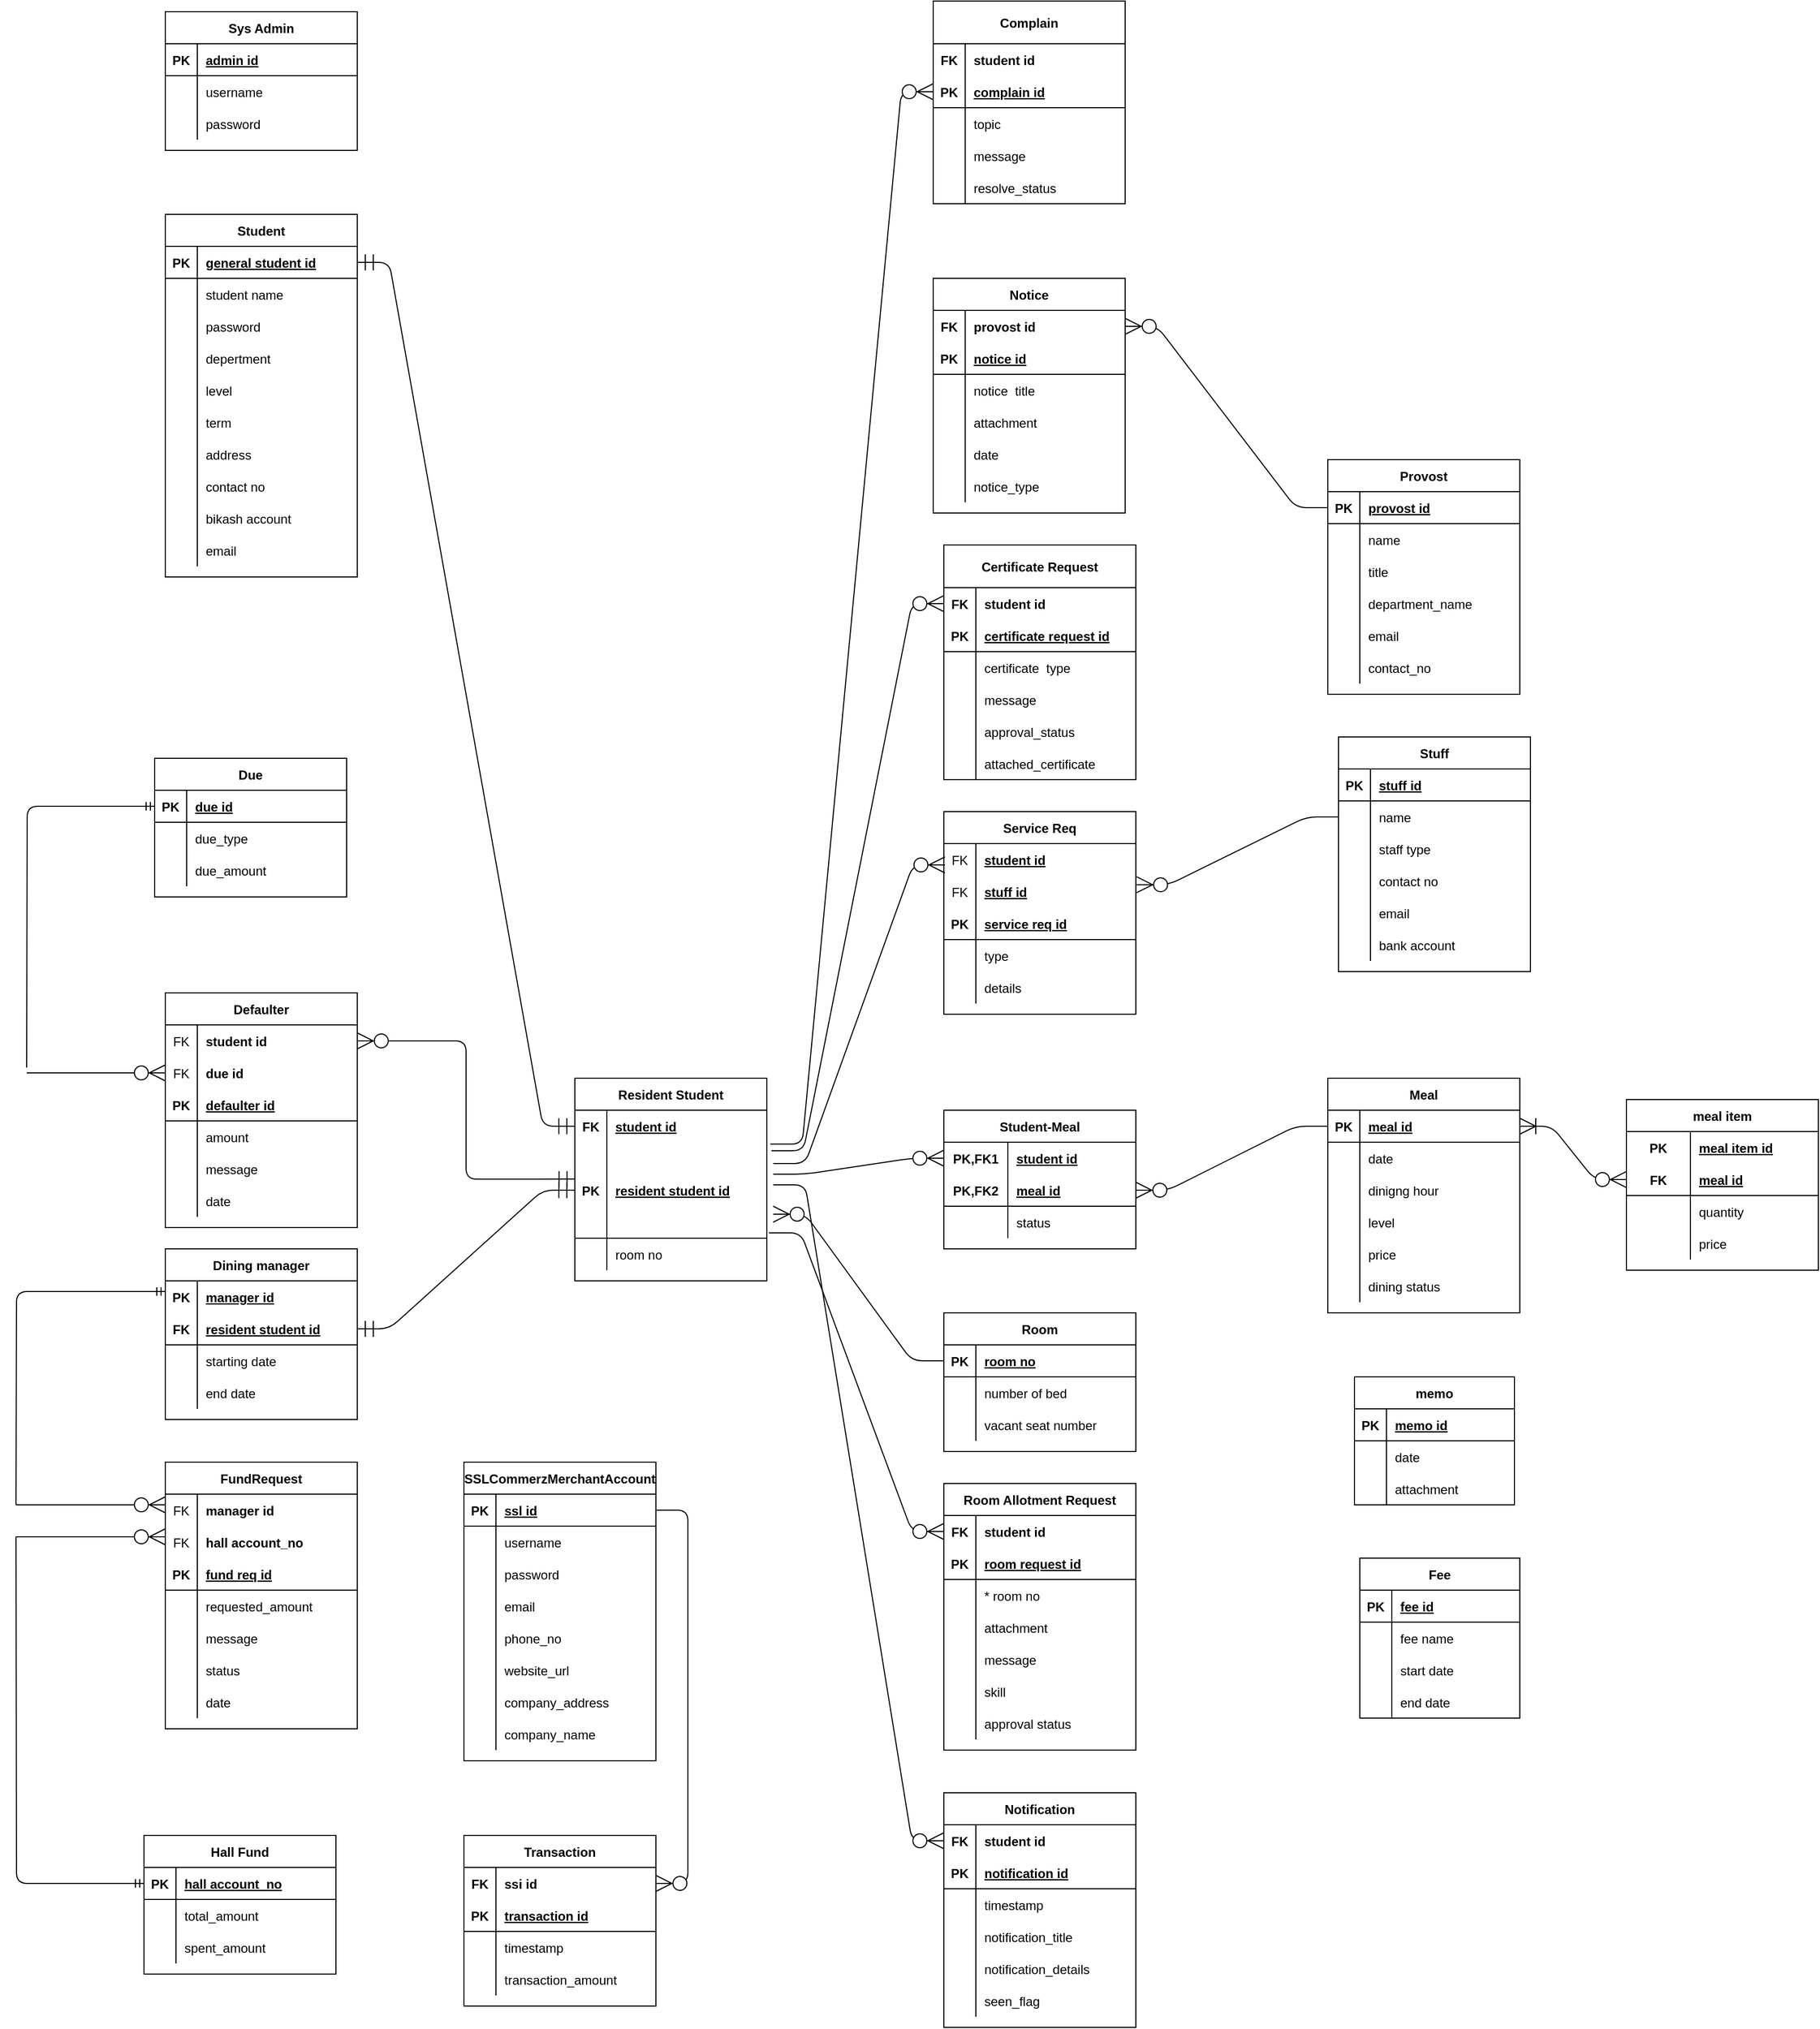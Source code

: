 <mxfile version="16.2.7" type="device"><diagram id="R2lEEEUBdFMjLlhIrx00" name="ERD"><mxGraphModel dx="2457" dy="2052" grid="1" gridSize="10" guides="1" tooltips="1" connect="1" arrows="1" fold="1" page="1" pageScale="1" pageWidth="850" pageHeight="1100" background="#ffffff" math="0" shadow="0" extFonts="Permanent Marker^https://fonts.googleapis.com/css?family=Permanent+Marker"><root><mxCell id="0"/><mxCell id="1" parent="0"/><mxCell id="VFACL2LaExQbIXwu9gT0-52" value="Resident Student" style="shape=table;startSize=30;container=1;collapsible=1;childLayout=tableLayout;fixedRows=1;rowLines=0;fontStyle=1;align=center;resizeLast=1;rounded=0;sketch=0;gradientColor=none;" vertex="1" parent="1"><mxGeometry x="244" y="210" width="180" height="190" as="geometry"/></mxCell><mxCell id="VFACL2LaExQbIXwu9gT0-56" value="" style="shape=tableRow;horizontal=0;startSize=0;swimlaneHead=0;swimlaneBody=0;fillColor=none;collapsible=0;dropTarget=0;points=[[0,0.5],[1,0.5]];portConstraint=eastwest;top=0;left=0;right=0;bottom=0;rounded=0;sketch=0;" vertex="1" parent="VFACL2LaExQbIXwu9gT0-52"><mxGeometry y="30" width="180" height="30" as="geometry"/></mxCell><mxCell id="VFACL2LaExQbIXwu9gT0-57" value="FK" style="shape=partialRectangle;connectable=0;fillColor=none;top=0;left=0;bottom=0;right=0;editable=1;overflow=hidden;rounded=0;sketch=0;fontStyle=1" vertex="1" parent="VFACL2LaExQbIXwu9gT0-56"><mxGeometry width="30" height="30" as="geometry"><mxRectangle width="30" height="30" as="alternateBounds"/></mxGeometry></mxCell><mxCell id="VFACL2LaExQbIXwu9gT0-58" value="student id" style="shape=partialRectangle;connectable=0;fillColor=none;top=0;left=0;bottom=0;right=0;align=left;spacingLeft=6;overflow=hidden;rounded=0;sketch=0;fontStyle=5" vertex="1" parent="VFACL2LaExQbIXwu9gT0-56"><mxGeometry x="30" width="150" height="30" as="geometry"><mxRectangle width="150" height="30" as="alternateBounds"/></mxGeometry></mxCell><mxCell id="VFACL2LaExQbIXwu9gT0-53" value="" style="shape=tableRow;horizontal=0;startSize=0;swimlaneHead=0;swimlaneBody=0;fillColor=none;collapsible=0;dropTarget=0;points=[[0,0.5],[1,0.5]];portConstraint=eastwest;top=0;left=0;right=0;bottom=1;rounded=0;sketch=0;" vertex="1" parent="VFACL2LaExQbIXwu9gT0-52"><mxGeometry y="60" width="180" height="90" as="geometry"/></mxCell><mxCell id="VFACL2LaExQbIXwu9gT0-54" value="PK" style="shape=partialRectangle;connectable=0;fillColor=none;top=0;left=0;bottom=0;right=0;fontStyle=1;overflow=hidden;rounded=0;sketch=0;" vertex="1" parent="VFACL2LaExQbIXwu9gT0-53"><mxGeometry width="30" height="90" as="geometry"><mxRectangle width="30" height="90" as="alternateBounds"/></mxGeometry></mxCell><mxCell id="VFACL2LaExQbIXwu9gT0-55" value="resident student id" style="shape=partialRectangle;connectable=0;fillColor=none;top=0;left=0;bottom=0;right=0;align=left;spacingLeft=6;fontStyle=5;overflow=hidden;rounded=0;sketch=0;" vertex="1" parent="VFACL2LaExQbIXwu9gT0-53"><mxGeometry x="30" width="150" height="90" as="geometry"><mxRectangle width="150" height="90" as="alternateBounds"/></mxGeometry></mxCell><mxCell id="VFACL2LaExQbIXwu9gT0-104" value="" style="shape=tableRow;horizontal=0;startSize=0;swimlaneHead=0;swimlaneBody=0;fillColor=none;collapsible=0;dropTarget=0;points=[[0,0.5],[1,0.5]];portConstraint=eastwest;top=0;left=0;right=0;bottom=0;rounded=0;sketch=0;" vertex="1" parent="VFACL2LaExQbIXwu9gT0-52"><mxGeometry y="150" width="180" height="30" as="geometry"/></mxCell><mxCell id="VFACL2LaExQbIXwu9gT0-105" value="" style="shape=partialRectangle;connectable=0;fillColor=none;top=0;left=0;bottom=0;right=0;editable=1;overflow=hidden;rounded=0;sketch=0;" vertex="1" parent="VFACL2LaExQbIXwu9gT0-104"><mxGeometry width="30" height="30" as="geometry"><mxRectangle width="30" height="30" as="alternateBounds"/></mxGeometry></mxCell><mxCell id="VFACL2LaExQbIXwu9gT0-106" value="room no" style="shape=partialRectangle;connectable=0;fillColor=none;top=0;left=0;bottom=0;right=0;align=left;spacingLeft=6;overflow=hidden;rounded=0;sketch=0;" vertex="1" parent="VFACL2LaExQbIXwu9gT0-104"><mxGeometry x="30" width="150" height="30" as="geometry"><mxRectangle width="150" height="30" as="alternateBounds"/></mxGeometry></mxCell><mxCell id="VFACL2LaExQbIXwu9gT0-123" value="Meal" style="shape=table;startSize=30;container=1;collapsible=1;childLayout=tableLayout;fixedRows=1;rowLines=0;fontStyle=1;align=center;resizeLast=1;rounded=0;sketch=0;gradientColor=none;" vertex="1" parent="1"><mxGeometry x="950" y="210" width="180" height="220" as="geometry"/></mxCell><mxCell id="VFACL2LaExQbIXwu9gT0-124" value="" style="shape=tableRow;horizontal=0;startSize=0;swimlaneHead=0;swimlaneBody=0;fillColor=none;collapsible=0;dropTarget=0;points=[[0,0.5],[1,0.5]];portConstraint=eastwest;top=0;left=0;right=0;bottom=1;rounded=0;sketch=0;" vertex="1" parent="VFACL2LaExQbIXwu9gT0-123"><mxGeometry y="30" width="180" height="30" as="geometry"/></mxCell><mxCell id="VFACL2LaExQbIXwu9gT0-125" value="PK" style="shape=partialRectangle;connectable=0;fillColor=none;top=0;left=0;bottom=0;right=0;fontStyle=1;overflow=hidden;rounded=0;sketch=0;" vertex="1" parent="VFACL2LaExQbIXwu9gT0-124"><mxGeometry width="30" height="30" as="geometry"><mxRectangle width="30" height="30" as="alternateBounds"/></mxGeometry></mxCell><mxCell id="VFACL2LaExQbIXwu9gT0-126" value="meal id" style="shape=partialRectangle;connectable=0;fillColor=none;top=0;left=0;bottom=0;right=0;align=left;spacingLeft=6;fontStyle=5;overflow=hidden;rounded=0;sketch=0;" vertex="1" parent="VFACL2LaExQbIXwu9gT0-124"><mxGeometry x="30" width="150" height="30" as="geometry"><mxRectangle width="150" height="30" as="alternateBounds"/></mxGeometry></mxCell><mxCell id="VFACL2LaExQbIXwu9gT0-130" value="" style="shape=tableRow;horizontal=0;startSize=0;swimlaneHead=0;swimlaneBody=0;fillColor=none;collapsible=0;dropTarget=0;points=[[0,0.5],[1,0.5]];portConstraint=eastwest;top=0;left=0;right=0;bottom=0;rounded=0;sketch=0;" vertex="1" parent="VFACL2LaExQbIXwu9gT0-123"><mxGeometry y="60" width="180" height="30" as="geometry"/></mxCell><mxCell id="VFACL2LaExQbIXwu9gT0-131" value="" style="shape=partialRectangle;connectable=0;fillColor=none;top=0;left=0;bottom=0;right=0;editable=1;overflow=hidden;rounded=0;sketch=0;" vertex="1" parent="VFACL2LaExQbIXwu9gT0-130"><mxGeometry width="30" height="30" as="geometry"><mxRectangle width="30" height="30" as="alternateBounds"/></mxGeometry></mxCell><mxCell id="VFACL2LaExQbIXwu9gT0-132" value="date" style="shape=partialRectangle;connectable=0;fillColor=none;top=0;left=0;bottom=0;right=0;align=left;spacingLeft=6;overflow=hidden;rounded=0;sketch=0;" vertex="1" parent="VFACL2LaExQbIXwu9gT0-130"><mxGeometry x="30" width="150" height="30" as="geometry"><mxRectangle width="150" height="30" as="alternateBounds"/></mxGeometry></mxCell><mxCell id="VFACL2LaExQbIXwu9gT0-133" value="" style="shape=tableRow;horizontal=0;startSize=0;swimlaneHead=0;swimlaneBody=0;fillColor=none;collapsible=0;dropTarget=0;points=[[0,0.5],[1,0.5]];portConstraint=eastwest;top=0;left=0;right=0;bottom=0;rounded=0;sketch=0;" vertex="1" parent="VFACL2LaExQbIXwu9gT0-123"><mxGeometry y="90" width="180" height="30" as="geometry"/></mxCell><mxCell id="VFACL2LaExQbIXwu9gT0-134" value="" style="shape=partialRectangle;connectable=0;fillColor=none;top=0;left=0;bottom=0;right=0;editable=1;overflow=hidden;rounded=0;sketch=0;" vertex="1" parent="VFACL2LaExQbIXwu9gT0-133"><mxGeometry width="30" height="30" as="geometry"><mxRectangle width="30" height="30" as="alternateBounds"/></mxGeometry></mxCell><mxCell id="VFACL2LaExQbIXwu9gT0-135" value="dinigng hour" style="shape=partialRectangle;connectable=0;fillColor=none;top=0;left=0;bottom=0;right=0;align=left;spacingLeft=6;overflow=hidden;rounded=0;sketch=0;" vertex="1" parent="VFACL2LaExQbIXwu9gT0-133"><mxGeometry x="30" width="150" height="30" as="geometry"><mxRectangle width="150" height="30" as="alternateBounds"/></mxGeometry></mxCell><mxCell id="VFACL2LaExQbIXwu9gT0-136" value="" style="shape=tableRow;horizontal=0;startSize=0;swimlaneHead=0;swimlaneBody=0;fillColor=none;collapsible=0;dropTarget=0;points=[[0,0.5],[1,0.5]];portConstraint=eastwest;top=0;left=0;right=0;bottom=0;rounded=0;sketch=0;" vertex="1" parent="VFACL2LaExQbIXwu9gT0-123"><mxGeometry y="120" width="180" height="30" as="geometry"/></mxCell><mxCell id="VFACL2LaExQbIXwu9gT0-137" value="" style="shape=partialRectangle;connectable=0;fillColor=none;top=0;left=0;bottom=0;right=0;editable=1;overflow=hidden;rounded=0;sketch=0;" vertex="1" parent="VFACL2LaExQbIXwu9gT0-136"><mxGeometry width="30" height="30" as="geometry"><mxRectangle width="30" height="30" as="alternateBounds"/></mxGeometry></mxCell><mxCell id="VFACL2LaExQbIXwu9gT0-138" value="level" style="shape=partialRectangle;connectable=0;fillColor=none;top=0;left=0;bottom=0;right=0;align=left;spacingLeft=6;overflow=hidden;rounded=0;sketch=0;" vertex="1" parent="VFACL2LaExQbIXwu9gT0-136"><mxGeometry x="30" width="150" height="30" as="geometry"><mxRectangle width="150" height="30" as="alternateBounds"/></mxGeometry></mxCell><mxCell id="VFACL2LaExQbIXwu9gT0-142" value="" style="shape=tableRow;horizontal=0;startSize=0;swimlaneHead=0;swimlaneBody=0;fillColor=none;collapsible=0;dropTarget=0;points=[[0,0.5],[1,0.5]];portConstraint=eastwest;top=0;left=0;right=0;bottom=0;rounded=0;sketch=0;" vertex="1" parent="VFACL2LaExQbIXwu9gT0-123"><mxGeometry y="150" width="180" height="30" as="geometry"/></mxCell><mxCell id="VFACL2LaExQbIXwu9gT0-143" value="" style="shape=partialRectangle;connectable=0;fillColor=none;top=0;left=0;bottom=0;right=0;editable=1;overflow=hidden;rounded=0;sketch=0;" vertex="1" parent="VFACL2LaExQbIXwu9gT0-142"><mxGeometry width="30" height="30" as="geometry"><mxRectangle width="30" height="30" as="alternateBounds"/></mxGeometry></mxCell><mxCell id="VFACL2LaExQbIXwu9gT0-144" value="price" style="shape=partialRectangle;connectable=0;fillColor=none;top=0;left=0;bottom=0;right=0;align=left;spacingLeft=6;overflow=hidden;rounded=0;sketch=0;" vertex="1" parent="VFACL2LaExQbIXwu9gT0-142"><mxGeometry x="30" width="150" height="30" as="geometry"><mxRectangle width="150" height="30" as="alternateBounds"/></mxGeometry></mxCell><mxCell id="VFACL2LaExQbIXwu9gT0-145" value="" style="shape=tableRow;horizontal=0;startSize=0;swimlaneHead=0;swimlaneBody=0;fillColor=none;collapsible=0;dropTarget=0;points=[[0,0.5],[1,0.5]];portConstraint=eastwest;top=0;left=0;right=0;bottom=0;rounded=0;sketch=0;" vertex="1" parent="VFACL2LaExQbIXwu9gT0-123"><mxGeometry y="180" width="180" height="30" as="geometry"/></mxCell><mxCell id="VFACL2LaExQbIXwu9gT0-146" value="" style="shape=partialRectangle;connectable=0;fillColor=none;top=0;left=0;bottom=0;right=0;editable=1;overflow=hidden;rounded=0;sketch=0;" vertex="1" parent="VFACL2LaExQbIXwu9gT0-145"><mxGeometry width="30" height="30" as="geometry"><mxRectangle width="30" height="30" as="alternateBounds"/></mxGeometry></mxCell><mxCell id="VFACL2LaExQbIXwu9gT0-147" value="dining status" style="shape=partialRectangle;connectable=0;fillColor=none;top=0;left=0;bottom=0;right=0;align=left;spacingLeft=6;overflow=hidden;rounded=0;sketch=0;" vertex="1" parent="VFACL2LaExQbIXwu9gT0-145"><mxGeometry x="30" width="150" height="30" as="geometry"><mxRectangle width="150" height="30" as="alternateBounds"/></mxGeometry></mxCell><mxCell id="VFACL2LaExQbIXwu9gT0-157" value="Student-Meal" style="shape=table;startSize=30;container=1;collapsible=1;childLayout=tableLayout;fixedRows=1;rowLines=0;fontStyle=1;align=center;resizeLast=1;rounded=0;sketch=0;gradientColor=none;" vertex="1" parent="1"><mxGeometry x="590" y="240" width="180" height="130" as="geometry"/></mxCell><mxCell id="VFACL2LaExQbIXwu9gT0-158" value="" style="shape=tableRow;horizontal=0;startSize=0;swimlaneHead=0;swimlaneBody=0;fillColor=none;collapsible=0;dropTarget=0;points=[[0,0.5],[1,0.5]];portConstraint=eastwest;top=0;left=0;right=0;bottom=0;rounded=0;sketch=0;" vertex="1" parent="VFACL2LaExQbIXwu9gT0-157"><mxGeometry y="30" width="180" height="30" as="geometry"/></mxCell><mxCell id="VFACL2LaExQbIXwu9gT0-159" value="PK,FK1" style="shape=partialRectangle;connectable=0;fillColor=none;top=0;left=0;bottom=0;right=0;fontStyle=1;overflow=hidden;rounded=0;sketch=0;" vertex="1" parent="VFACL2LaExQbIXwu9gT0-158"><mxGeometry width="60" height="30" as="geometry"><mxRectangle width="60" height="30" as="alternateBounds"/></mxGeometry></mxCell><mxCell id="VFACL2LaExQbIXwu9gT0-160" value="student id" style="shape=partialRectangle;connectable=0;fillColor=none;top=0;left=0;bottom=0;right=0;align=left;spacingLeft=6;fontStyle=5;overflow=hidden;rounded=0;sketch=0;" vertex="1" parent="VFACL2LaExQbIXwu9gT0-158"><mxGeometry x="60" width="120" height="30" as="geometry"><mxRectangle width="120" height="30" as="alternateBounds"/></mxGeometry></mxCell><mxCell id="VFACL2LaExQbIXwu9gT0-161" value="" style="shape=tableRow;horizontal=0;startSize=0;swimlaneHead=0;swimlaneBody=0;fillColor=none;collapsible=0;dropTarget=0;points=[[0,0.5],[1,0.5]];portConstraint=eastwest;top=0;left=0;right=0;bottom=1;rounded=0;sketch=0;" vertex="1" parent="VFACL2LaExQbIXwu9gT0-157"><mxGeometry y="60" width="180" height="30" as="geometry"/></mxCell><mxCell id="VFACL2LaExQbIXwu9gT0-162" value="PK,FK2" style="shape=partialRectangle;connectable=0;fillColor=none;top=0;left=0;bottom=0;right=0;fontStyle=1;overflow=hidden;rounded=0;sketch=0;" vertex="1" parent="VFACL2LaExQbIXwu9gT0-161"><mxGeometry width="60" height="30" as="geometry"><mxRectangle width="60" height="30" as="alternateBounds"/></mxGeometry></mxCell><mxCell id="VFACL2LaExQbIXwu9gT0-163" value="meal id" style="shape=partialRectangle;connectable=0;fillColor=none;top=0;left=0;bottom=0;right=0;align=left;spacingLeft=6;fontStyle=5;overflow=hidden;rounded=0;sketch=0;" vertex="1" parent="VFACL2LaExQbIXwu9gT0-161"><mxGeometry x="60" width="120" height="30" as="geometry"><mxRectangle width="120" height="30" as="alternateBounds"/></mxGeometry></mxCell><mxCell id="VFACL2LaExQbIXwu9gT0-164" value="" style="shape=tableRow;horizontal=0;startSize=0;swimlaneHead=0;swimlaneBody=0;fillColor=none;collapsible=0;dropTarget=0;points=[[0,0.5],[1,0.5]];portConstraint=eastwest;top=0;left=0;right=0;bottom=0;rounded=0;sketch=0;" vertex="1" parent="VFACL2LaExQbIXwu9gT0-157"><mxGeometry y="90" width="180" height="30" as="geometry"/></mxCell><mxCell id="VFACL2LaExQbIXwu9gT0-165" value="" style="shape=partialRectangle;connectable=0;fillColor=none;top=0;left=0;bottom=0;right=0;editable=1;overflow=hidden;rounded=0;sketch=0;" vertex="1" parent="VFACL2LaExQbIXwu9gT0-164"><mxGeometry width="60" height="30" as="geometry"><mxRectangle width="60" height="30" as="alternateBounds"/></mxGeometry></mxCell><mxCell id="VFACL2LaExQbIXwu9gT0-166" value="status" style="shape=partialRectangle;connectable=0;fillColor=none;top=0;left=0;bottom=0;right=0;align=left;spacingLeft=6;overflow=hidden;rounded=0;sketch=0;" vertex="1" parent="VFACL2LaExQbIXwu9gT0-164"><mxGeometry x="60" width="120" height="30" as="geometry"><mxRectangle width="120" height="30" as="alternateBounds"/></mxGeometry></mxCell><mxCell id="VFACL2LaExQbIXwu9gT0-170" value="" style="edgeStyle=entityRelationEdgeStyle;fontSize=12;html=1;endArrow=ERzeroToMany;endFill=1;rounded=1;sketch=0;curved=0;entryX=0;entryY=0.5;entryDx=0;entryDy=0;endSize=13;startSize=13;" edge="1" parent="1" target="VFACL2LaExQbIXwu9gT0-158"><mxGeometry width="100" height="100" relative="1" as="geometry"><mxPoint x="430" y="300" as="sourcePoint"/><mxPoint x="700" y="350" as="targetPoint"/></mxGeometry></mxCell><mxCell id="VFACL2LaExQbIXwu9gT0-171" value="" style="edgeStyle=entityRelationEdgeStyle;fontSize=12;html=1;endArrow=ERzeroToMany;endFill=1;rounded=1;sketch=0;curved=0;exitX=0;exitY=0.5;exitDx=0;exitDy=0;entryX=1;entryY=0.5;entryDx=0;entryDy=0;endSize=13;startSize=13;" edge="1" parent="1" source="VFACL2LaExQbIXwu9gT0-124" target="VFACL2LaExQbIXwu9gT0-161"><mxGeometry width="100" height="100" relative="1" as="geometry"><mxPoint x="435" y="265" as="sourcePoint"/><mxPoint x="600" y="295" as="targetPoint"/></mxGeometry></mxCell><mxCell id="VFACL2LaExQbIXwu9gT0-188" value="meal item" style="shape=table;startSize=30;container=1;collapsible=1;childLayout=tableLayout;fixedRows=1;rowLines=0;fontStyle=1;align=center;resizeLast=1;rounded=0;sketch=0;gradientColor=none;swimlaneFillColor=none;fillColor=none;shadow=0;" vertex="1" parent="1"><mxGeometry x="1230" y="230" width="180" height="160" as="geometry"/></mxCell><mxCell id="VFACL2LaExQbIXwu9gT0-189" value="" style="shape=tableRow;horizontal=0;startSize=0;swimlaneHead=0;swimlaneBody=0;fillColor=none;collapsible=0;dropTarget=0;points=[[0,0.5],[1,0.5]];portConstraint=eastwest;top=0;left=0;right=0;bottom=0;rounded=0;sketch=0;swimlaneFillColor=none;shadow=0;" vertex="1" parent="VFACL2LaExQbIXwu9gT0-188"><mxGeometry y="30" width="180" height="30" as="geometry"/></mxCell><mxCell id="VFACL2LaExQbIXwu9gT0-190" value="PK" style="shape=partialRectangle;connectable=0;fillColor=none;top=0;left=0;bottom=0;right=0;fontStyle=1;overflow=hidden;rounded=0;sketch=0;swimlaneFillColor=none;shadow=0;" vertex="1" parent="VFACL2LaExQbIXwu9gT0-189"><mxGeometry width="60" height="30" as="geometry"><mxRectangle width="60" height="30" as="alternateBounds"/></mxGeometry></mxCell><mxCell id="VFACL2LaExQbIXwu9gT0-191" value="meal item id" style="shape=partialRectangle;connectable=0;fillColor=none;top=0;left=0;bottom=0;right=0;align=left;spacingLeft=6;fontStyle=5;overflow=hidden;rounded=0;sketch=0;swimlaneFillColor=none;shadow=0;" vertex="1" parent="VFACL2LaExQbIXwu9gT0-189"><mxGeometry x="60" width="120" height="30" as="geometry"><mxRectangle width="120" height="30" as="alternateBounds"/></mxGeometry></mxCell><mxCell id="VFACL2LaExQbIXwu9gT0-192" value="" style="shape=tableRow;horizontal=0;startSize=0;swimlaneHead=0;swimlaneBody=0;fillColor=none;collapsible=0;dropTarget=0;points=[[0,0.5],[1,0.5]];portConstraint=eastwest;top=0;left=0;right=0;bottom=1;rounded=0;sketch=0;swimlaneFillColor=none;shadow=0;" vertex="1" parent="VFACL2LaExQbIXwu9gT0-188"><mxGeometry y="60" width="180" height="30" as="geometry"/></mxCell><mxCell id="VFACL2LaExQbIXwu9gT0-193" value="FK" style="shape=partialRectangle;connectable=0;fillColor=none;top=0;left=0;bottom=0;right=0;fontStyle=1;overflow=hidden;rounded=0;sketch=0;swimlaneFillColor=none;shadow=0;" vertex="1" parent="VFACL2LaExQbIXwu9gT0-192"><mxGeometry width="60" height="30" as="geometry"><mxRectangle width="60" height="30" as="alternateBounds"/></mxGeometry></mxCell><mxCell id="VFACL2LaExQbIXwu9gT0-194" value="meal id" style="shape=partialRectangle;connectable=0;fillColor=none;top=0;left=0;bottom=0;right=0;align=left;spacingLeft=6;fontStyle=5;overflow=hidden;rounded=0;sketch=0;swimlaneFillColor=none;shadow=0;" vertex="1" parent="VFACL2LaExQbIXwu9gT0-192"><mxGeometry x="60" width="120" height="30" as="geometry"><mxRectangle width="120" height="30" as="alternateBounds"/></mxGeometry></mxCell><mxCell id="VFACL2LaExQbIXwu9gT0-195" value="" style="shape=tableRow;horizontal=0;startSize=0;swimlaneHead=0;swimlaneBody=0;fillColor=none;collapsible=0;dropTarget=0;points=[[0,0.5],[1,0.5]];portConstraint=eastwest;top=0;left=0;right=0;bottom=0;rounded=0;sketch=0;swimlaneFillColor=none;shadow=0;" vertex="1" parent="VFACL2LaExQbIXwu9gT0-188"><mxGeometry y="90" width="180" height="30" as="geometry"/></mxCell><mxCell id="VFACL2LaExQbIXwu9gT0-196" value="" style="shape=partialRectangle;connectable=0;fillColor=none;top=0;left=0;bottom=0;right=0;editable=1;overflow=hidden;rounded=0;sketch=0;swimlaneFillColor=none;shadow=0;" vertex="1" parent="VFACL2LaExQbIXwu9gT0-195"><mxGeometry width="60" height="30" as="geometry"><mxRectangle width="60" height="30" as="alternateBounds"/></mxGeometry></mxCell><mxCell id="VFACL2LaExQbIXwu9gT0-197" value="quantity" style="shape=partialRectangle;connectable=0;fillColor=none;top=0;left=0;bottom=0;right=0;align=left;spacingLeft=6;overflow=hidden;rounded=0;sketch=0;swimlaneFillColor=none;shadow=0;" vertex="1" parent="VFACL2LaExQbIXwu9gT0-195"><mxGeometry x="60" width="120" height="30" as="geometry"><mxRectangle width="120" height="30" as="alternateBounds"/></mxGeometry></mxCell><mxCell id="VFACL2LaExQbIXwu9gT0-198" value="" style="shape=tableRow;horizontal=0;startSize=0;swimlaneHead=0;swimlaneBody=0;fillColor=none;collapsible=0;dropTarget=0;points=[[0,0.5],[1,0.5]];portConstraint=eastwest;top=0;left=0;right=0;bottom=0;rounded=0;sketch=0;swimlaneFillColor=none;shadow=0;" vertex="1" parent="VFACL2LaExQbIXwu9gT0-188"><mxGeometry y="120" width="180" height="30" as="geometry"/></mxCell><mxCell id="VFACL2LaExQbIXwu9gT0-199" value="" style="shape=partialRectangle;connectable=0;fillColor=none;top=0;left=0;bottom=0;right=0;editable=1;overflow=hidden;rounded=0;sketch=0;swimlaneFillColor=none;shadow=0;" vertex="1" parent="VFACL2LaExQbIXwu9gT0-198"><mxGeometry width="60" height="30" as="geometry"><mxRectangle width="60" height="30" as="alternateBounds"/></mxGeometry></mxCell><mxCell id="VFACL2LaExQbIXwu9gT0-200" value="price" style="shape=partialRectangle;connectable=0;fillColor=none;top=0;left=0;bottom=0;right=0;align=left;spacingLeft=6;overflow=hidden;rounded=0;sketch=0;swimlaneFillColor=none;shadow=0;" vertex="1" parent="VFACL2LaExQbIXwu9gT0-198"><mxGeometry x="60" width="120" height="30" as="geometry"><mxRectangle width="120" height="30" as="alternateBounds"/></mxGeometry></mxCell><mxCell id="VFACL2LaExQbIXwu9gT0-201" value="" style="edgeStyle=entityRelationEdgeStyle;fontSize=12;html=1;endArrow=ERzeroToMany;endFill=1;rounded=1;sketch=0;curved=0;exitX=1;exitY=0.5;exitDx=0;exitDy=0;entryX=0;entryY=0.5;entryDx=0;entryDy=0;endSize=13;startSize=13;startArrow=ERoneToMany;startFill=0;" edge="1" parent="1" source="VFACL2LaExQbIXwu9gT0-124" target="VFACL2LaExQbIXwu9gT0-192"><mxGeometry width="100" height="100" relative="1" as="geometry"><mxPoint x="960" y="265" as="sourcePoint"/><mxPoint x="780" y="325" as="targetPoint"/></mxGeometry></mxCell><mxCell id="VFACL2LaExQbIXwu9gT0-203" value="memo" style="shape=table;startSize=30;container=1;collapsible=1;childLayout=tableLayout;fixedRows=1;rowLines=0;fontStyle=1;align=center;resizeLast=1;rounded=0;sketch=0;gradientColor=none;" vertex="1" parent="1"><mxGeometry x="975" y="490" width="150" height="120" as="geometry"/></mxCell><mxCell id="VFACL2LaExQbIXwu9gT0-204" value="" style="shape=tableRow;horizontal=0;startSize=0;swimlaneHead=0;swimlaneBody=0;fillColor=none;collapsible=0;dropTarget=0;points=[[0,0.5],[1,0.5]];portConstraint=eastwest;top=0;left=0;right=0;bottom=1;rounded=0;sketch=0;" vertex="1" parent="VFACL2LaExQbIXwu9gT0-203"><mxGeometry y="30" width="150" height="30" as="geometry"/></mxCell><mxCell id="VFACL2LaExQbIXwu9gT0-205" value="PK" style="shape=partialRectangle;connectable=0;fillColor=none;top=0;left=0;bottom=0;right=0;fontStyle=1;overflow=hidden;rounded=0;sketch=0;" vertex="1" parent="VFACL2LaExQbIXwu9gT0-204"><mxGeometry width="30" height="30" as="geometry"><mxRectangle width="30" height="30" as="alternateBounds"/></mxGeometry></mxCell><mxCell id="VFACL2LaExQbIXwu9gT0-206" value="memo id" style="shape=partialRectangle;connectable=0;fillColor=none;top=0;left=0;bottom=0;right=0;align=left;spacingLeft=6;fontStyle=5;overflow=hidden;rounded=0;sketch=0;" vertex="1" parent="VFACL2LaExQbIXwu9gT0-204"><mxGeometry x="30" width="120" height="30" as="geometry"><mxRectangle width="120" height="30" as="alternateBounds"/></mxGeometry></mxCell><mxCell id="VFACL2LaExQbIXwu9gT0-207" value="" style="shape=tableRow;horizontal=0;startSize=0;swimlaneHead=0;swimlaneBody=0;fillColor=none;collapsible=0;dropTarget=0;points=[[0,0.5],[1,0.5]];portConstraint=eastwest;top=0;left=0;right=0;bottom=0;rounded=0;sketch=0;" vertex="1" parent="VFACL2LaExQbIXwu9gT0-203"><mxGeometry y="60" width="150" height="30" as="geometry"/></mxCell><mxCell id="VFACL2LaExQbIXwu9gT0-208" value="" style="shape=partialRectangle;connectable=0;fillColor=none;top=0;left=0;bottom=0;right=0;editable=1;overflow=hidden;rounded=0;sketch=0;" vertex="1" parent="VFACL2LaExQbIXwu9gT0-207"><mxGeometry width="30" height="30" as="geometry"><mxRectangle width="30" height="30" as="alternateBounds"/></mxGeometry></mxCell><mxCell id="VFACL2LaExQbIXwu9gT0-209" value="date" style="shape=partialRectangle;connectable=0;fillColor=none;top=0;left=0;bottom=0;right=0;align=left;spacingLeft=6;overflow=hidden;rounded=0;sketch=0;" vertex="1" parent="VFACL2LaExQbIXwu9gT0-207"><mxGeometry x="30" width="120" height="30" as="geometry"><mxRectangle width="120" height="30" as="alternateBounds"/></mxGeometry></mxCell><mxCell id="VFACL2LaExQbIXwu9gT0-210" value="" style="shape=tableRow;horizontal=0;startSize=0;swimlaneHead=0;swimlaneBody=0;fillColor=none;collapsible=0;dropTarget=0;points=[[0,0.5],[1,0.5]];portConstraint=eastwest;top=0;left=0;right=0;bottom=0;rounded=0;sketch=0;" vertex="1" parent="VFACL2LaExQbIXwu9gT0-203"><mxGeometry y="90" width="150" height="30" as="geometry"/></mxCell><mxCell id="VFACL2LaExQbIXwu9gT0-211" value="" style="shape=partialRectangle;connectable=0;fillColor=none;top=0;left=0;bottom=0;right=0;editable=1;overflow=hidden;rounded=0;sketch=0;" vertex="1" parent="VFACL2LaExQbIXwu9gT0-210"><mxGeometry width="30" height="30" as="geometry"><mxRectangle width="30" height="30" as="alternateBounds"/></mxGeometry></mxCell><mxCell id="VFACL2LaExQbIXwu9gT0-212" value="attachment" style="shape=partialRectangle;connectable=0;fillColor=none;top=0;left=0;bottom=0;right=0;align=left;spacingLeft=6;overflow=hidden;rounded=0;sketch=0;" vertex="1" parent="VFACL2LaExQbIXwu9gT0-210"><mxGeometry x="30" width="120" height="30" as="geometry"><mxRectangle width="120" height="30" as="alternateBounds"/></mxGeometry></mxCell><mxCell id="VFACL2LaExQbIXwu9gT0-216" value="FundRequest" style="shape=table;startSize=30;container=1;collapsible=1;childLayout=tableLayout;fixedRows=1;rowLines=0;fontStyle=1;align=center;resizeLast=1;rounded=0;sketch=0;gradientColor=none;" vertex="1" parent="1"><mxGeometry x="-140" y="570" width="180" height="250" as="geometry"/></mxCell><mxCell id="VFACL2LaExQbIXwu9gT0-220" value="" style="shape=tableRow;horizontal=0;startSize=0;swimlaneHead=0;swimlaneBody=0;fillColor=none;collapsible=0;dropTarget=0;points=[[0,0.5],[1,0.5]];portConstraint=eastwest;top=0;left=0;right=0;bottom=0;rounded=0;sketch=0;" vertex="1" parent="VFACL2LaExQbIXwu9gT0-216"><mxGeometry y="30" width="180" height="30" as="geometry"/></mxCell><mxCell id="VFACL2LaExQbIXwu9gT0-221" value="FK" style="shape=partialRectangle;connectable=0;fillColor=none;top=0;left=0;bottom=0;right=0;editable=1;overflow=hidden;rounded=0;sketch=0;" vertex="1" parent="VFACL2LaExQbIXwu9gT0-220"><mxGeometry width="30" height="30" as="geometry"><mxRectangle width="30" height="30" as="alternateBounds"/></mxGeometry></mxCell><mxCell id="VFACL2LaExQbIXwu9gT0-222" value="manager id" style="shape=partialRectangle;connectable=0;fillColor=none;top=0;left=0;bottom=0;right=0;align=left;spacingLeft=6;overflow=hidden;rounded=0;sketch=0;fontStyle=1" vertex="1" parent="VFACL2LaExQbIXwu9gT0-220"><mxGeometry x="30" width="150" height="30" as="geometry"><mxRectangle width="150" height="30" as="alternateBounds"/></mxGeometry></mxCell><mxCell id="VFACL2LaExQbIXwu9gT0-319" value="" style="shape=tableRow;horizontal=0;startSize=0;swimlaneHead=0;swimlaneBody=0;fillColor=none;collapsible=0;dropTarget=0;points=[[0,0.5],[1,0.5]];portConstraint=eastwest;top=0;left=0;right=0;bottom=0;rounded=0;sketch=0;" vertex="1" parent="VFACL2LaExQbIXwu9gT0-216"><mxGeometry y="60" width="180" height="30" as="geometry"/></mxCell><mxCell id="VFACL2LaExQbIXwu9gT0-320" value="FK" style="shape=partialRectangle;connectable=0;fillColor=none;top=0;left=0;bottom=0;right=0;editable=1;overflow=hidden;rounded=0;sketch=0;" vertex="1" parent="VFACL2LaExQbIXwu9gT0-319"><mxGeometry width="30" height="30" as="geometry"><mxRectangle width="30" height="30" as="alternateBounds"/></mxGeometry></mxCell><mxCell id="VFACL2LaExQbIXwu9gT0-321" value="hall account_no" style="shape=partialRectangle;connectable=0;fillColor=none;top=0;left=0;bottom=0;right=0;align=left;spacingLeft=6;overflow=hidden;rounded=0;sketch=0;fontStyle=1" vertex="1" parent="VFACL2LaExQbIXwu9gT0-319"><mxGeometry x="30" width="150" height="30" as="geometry"><mxRectangle width="150" height="30" as="alternateBounds"/></mxGeometry></mxCell><mxCell id="VFACL2LaExQbIXwu9gT0-217" value="" style="shape=tableRow;horizontal=0;startSize=0;swimlaneHead=0;swimlaneBody=0;fillColor=none;collapsible=0;dropTarget=0;points=[[0,0.5],[1,0.5]];portConstraint=eastwest;top=0;left=0;right=0;bottom=1;rounded=0;sketch=0;" vertex="1" parent="VFACL2LaExQbIXwu9gT0-216"><mxGeometry y="90" width="180" height="30" as="geometry"/></mxCell><mxCell id="VFACL2LaExQbIXwu9gT0-218" value="PK" style="shape=partialRectangle;connectable=0;fillColor=none;top=0;left=0;bottom=0;right=0;fontStyle=1;overflow=hidden;rounded=0;sketch=0;" vertex="1" parent="VFACL2LaExQbIXwu9gT0-217"><mxGeometry width="30" height="30" as="geometry"><mxRectangle width="30" height="30" as="alternateBounds"/></mxGeometry></mxCell><mxCell id="VFACL2LaExQbIXwu9gT0-219" value="fund req id" style="shape=partialRectangle;connectable=0;fillColor=none;top=0;left=0;bottom=0;right=0;align=left;spacingLeft=6;fontStyle=5;overflow=hidden;rounded=0;sketch=0;" vertex="1" parent="VFACL2LaExQbIXwu9gT0-217"><mxGeometry x="30" width="150" height="30" as="geometry"><mxRectangle width="150" height="30" as="alternateBounds"/></mxGeometry></mxCell><mxCell id="VFACL2LaExQbIXwu9gT0-300" value="" style="shape=tableRow;horizontal=0;startSize=0;swimlaneHead=0;swimlaneBody=0;fillColor=none;collapsible=0;dropTarget=0;points=[[0,0.5],[1,0.5]];portConstraint=eastwest;top=0;left=0;right=0;bottom=0;rounded=0;sketch=0;" vertex="1" parent="VFACL2LaExQbIXwu9gT0-216"><mxGeometry y="120" width="180" height="30" as="geometry"/></mxCell><mxCell id="VFACL2LaExQbIXwu9gT0-301" value="" style="shape=partialRectangle;connectable=0;fillColor=none;top=0;left=0;bottom=0;right=0;editable=1;overflow=hidden;rounded=0;sketch=0;" vertex="1" parent="VFACL2LaExQbIXwu9gT0-300"><mxGeometry width="30" height="30" as="geometry"><mxRectangle width="30" height="30" as="alternateBounds"/></mxGeometry></mxCell><mxCell id="VFACL2LaExQbIXwu9gT0-302" value="requested_amount" style="shape=partialRectangle;connectable=0;fillColor=none;top=0;left=0;bottom=0;right=0;align=left;spacingLeft=6;overflow=hidden;rounded=0;sketch=0;" vertex="1" parent="VFACL2LaExQbIXwu9gT0-300"><mxGeometry x="30" width="150" height="30" as="geometry"><mxRectangle width="150" height="30" as="alternateBounds"/></mxGeometry></mxCell><mxCell id="VFACL2LaExQbIXwu9gT0-223" value="" style="shape=tableRow;horizontal=0;startSize=0;swimlaneHead=0;swimlaneBody=0;fillColor=none;collapsible=0;dropTarget=0;points=[[0,0.5],[1,0.5]];portConstraint=eastwest;top=0;left=0;right=0;bottom=0;rounded=0;sketch=0;" vertex="1" parent="VFACL2LaExQbIXwu9gT0-216"><mxGeometry y="150" width="180" height="30" as="geometry"/></mxCell><mxCell id="VFACL2LaExQbIXwu9gT0-224" value="" style="shape=partialRectangle;connectable=0;fillColor=none;top=0;left=0;bottom=0;right=0;editable=1;overflow=hidden;rounded=0;sketch=0;" vertex="1" parent="VFACL2LaExQbIXwu9gT0-223"><mxGeometry width="30" height="30" as="geometry"><mxRectangle width="30" height="30" as="alternateBounds"/></mxGeometry></mxCell><mxCell id="VFACL2LaExQbIXwu9gT0-225" value="message" style="shape=partialRectangle;connectable=0;fillColor=none;top=0;left=0;bottom=0;right=0;align=left;spacingLeft=6;overflow=hidden;rounded=0;sketch=0;" vertex="1" parent="VFACL2LaExQbIXwu9gT0-223"><mxGeometry x="30" width="150" height="30" as="geometry"><mxRectangle width="150" height="30" as="alternateBounds"/></mxGeometry></mxCell><mxCell id="VFACL2LaExQbIXwu9gT0-226" value="" style="shape=tableRow;horizontal=0;startSize=0;swimlaneHead=0;swimlaneBody=0;fillColor=none;collapsible=0;dropTarget=0;points=[[0,0.5],[1,0.5]];portConstraint=eastwest;top=0;left=0;right=0;bottom=0;rounded=0;sketch=0;" vertex="1" parent="VFACL2LaExQbIXwu9gT0-216"><mxGeometry y="180" width="180" height="30" as="geometry"/></mxCell><mxCell id="VFACL2LaExQbIXwu9gT0-227" value="" style="shape=partialRectangle;connectable=0;fillColor=none;top=0;left=0;bottom=0;right=0;editable=1;overflow=hidden;rounded=0;sketch=0;" vertex="1" parent="VFACL2LaExQbIXwu9gT0-226"><mxGeometry width="30" height="30" as="geometry"><mxRectangle width="30" height="30" as="alternateBounds"/></mxGeometry></mxCell><mxCell id="VFACL2LaExQbIXwu9gT0-228" value="status" style="shape=partialRectangle;connectable=0;fillColor=none;top=0;left=0;bottom=0;right=0;align=left;spacingLeft=6;overflow=hidden;rounded=0;sketch=0;" vertex="1" parent="VFACL2LaExQbIXwu9gT0-226"><mxGeometry x="30" width="150" height="30" as="geometry"><mxRectangle width="150" height="30" as="alternateBounds"/></mxGeometry></mxCell><mxCell id="VFACL2LaExQbIXwu9gT0-329" value="" style="shape=tableRow;horizontal=0;startSize=0;swimlaneHead=0;swimlaneBody=0;fillColor=none;collapsible=0;dropTarget=0;points=[[0,0.5],[1,0.5]];portConstraint=eastwest;top=0;left=0;right=0;bottom=0;rounded=0;sketch=0;" vertex="1" parent="VFACL2LaExQbIXwu9gT0-216"><mxGeometry y="210" width="180" height="30" as="geometry"/></mxCell><mxCell id="VFACL2LaExQbIXwu9gT0-330" value="" style="shape=partialRectangle;connectable=0;fillColor=none;top=0;left=0;bottom=0;right=0;editable=1;overflow=hidden;rounded=0;sketch=0;" vertex="1" parent="VFACL2LaExQbIXwu9gT0-329"><mxGeometry width="30" height="30" as="geometry"><mxRectangle width="30" height="30" as="alternateBounds"/></mxGeometry></mxCell><mxCell id="VFACL2LaExQbIXwu9gT0-331" value="date" style="shape=partialRectangle;connectable=0;fillColor=none;top=0;left=0;bottom=0;right=0;align=left;spacingLeft=6;overflow=hidden;rounded=0;sketch=0;" vertex="1" parent="VFACL2LaExQbIXwu9gT0-329"><mxGeometry x="30" width="150" height="30" as="geometry"><mxRectangle width="150" height="30" as="alternateBounds"/></mxGeometry></mxCell><mxCell id="VFACL2LaExQbIXwu9gT0-229" value="Hall Fund" style="shape=table;startSize=30;container=1;collapsible=1;childLayout=tableLayout;fixedRows=1;rowLines=0;fontStyle=1;align=center;resizeLast=1;rounded=0;sketch=0;gradientColor=none;" vertex="1" parent="1"><mxGeometry x="-160" y="920" width="180" height="130" as="geometry"/></mxCell><mxCell id="VFACL2LaExQbIXwu9gT0-230" value="" style="shape=tableRow;horizontal=0;startSize=0;swimlaneHead=0;swimlaneBody=0;fillColor=none;collapsible=0;dropTarget=0;points=[[0,0.5],[1,0.5]];portConstraint=eastwest;top=0;left=0;right=0;bottom=1;rounded=0;sketch=0;" vertex="1" parent="VFACL2LaExQbIXwu9gT0-229"><mxGeometry y="30" width="180" height="30" as="geometry"/></mxCell><mxCell id="VFACL2LaExQbIXwu9gT0-231" value="PK" style="shape=partialRectangle;connectable=0;fillColor=none;top=0;left=0;bottom=0;right=0;fontStyle=1;overflow=hidden;rounded=0;sketch=0;" vertex="1" parent="VFACL2LaExQbIXwu9gT0-230"><mxGeometry width="30" height="30" as="geometry"><mxRectangle width="30" height="30" as="alternateBounds"/></mxGeometry></mxCell><mxCell id="VFACL2LaExQbIXwu9gT0-232" value="hall account_no" style="shape=partialRectangle;connectable=0;fillColor=none;top=0;left=0;bottom=0;right=0;align=left;spacingLeft=6;fontStyle=5;overflow=hidden;rounded=0;sketch=0;" vertex="1" parent="VFACL2LaExQbIXwu9gT0-230"><mxGeometry x="30" width="150" height="30" as="geometry"><mxRectangle width="150" height="30" as="alternateBounds"/></mxGeometry></mxCell><mxCell id="VFACL2LaExQbIXwu9gT0-233" value="" style="shape=tableRow;horizontal=0;startSize=0;swimlaneHead=0;swimlaneBody=0;fillColor=none;collapsible=0;dropTarget=0;points=[[0,0.5],[1,0.5]];portConstraint=eastwest;top=0;left=0;right=0;bottom=0;rounded=0;sketch=0;" vertex="1" parent="VFACL2LaExQbIXwu9gT0-229"><mxGeometry y="60" width="180" height="30" as="geometry"/></mxCell><mxCell id="VFACL2LaExQbIXwu9gT0-234" value="" style="shape=partialRectangle;connectable=0;fillColor=none;top=0;left=0;bottom=0;right=0;editable=1;overflow=hidden;rounded=0;sketch=0;" vertex="1" parent="VFACL2LaExQbIXwu9gT0-233"><mxGeometry width="30" height="30" as="geometry"><mxRectangle width="30" height="30" as="alternateBounds"/></mxGeometry></mxCell><mxCell id="VFACL2LaExQbIXwu9gT0-235" value="total_amount" style="shape=partialRectangle;connectable=0;fillColor=none;top=0;left=0;bottom=0;right=0;align=left;spacingLeft=6;overflow=hidden;rounded=0;sketch=0;" vertex="1" parent="VFACL2LaExQbIXwu9gT0-233"><mxGeometry x="30" width="150" height="30" as="geometry"><mxRectangle width="150" height="30" as="alternateBounds"/></mxGeometry></mxCell><mxCell id="VFACL2LaExQbIXwu9gT0-236" value="" style="shape=tableRow;horizontal=0;startSize=0;swimlaneHead=0;swimlaneBody=0;fillColor=none;collapsible=0;dropTarget=0;points=[[0,0.5],[1,0.5]];portConstraint=eastwest;top=0;left=0;right=0;bottom=0;rounded=0;sketch=0;" vertex="1" parent="VFACL2LaExQbIXwu9gT0-229"><mxGeometry y="90" width="180" height="30" as="geometry"/></mxCell><mxCell id="VFACL2LaExQbIXwu9gT0-237" value="" style="shape=partialRectangle;connectable=0;fillColor=none;top=0;left=0;bottom=0;right=0;editable=1;overflow=hidden;rounded=0;sketch=0;" vertex="1" parent="VFACL2LaExQbIXwu9gT0-236"><mxGeometry width="30" height="30" as="geometry"><mxRectangle width="30" height="30" as="alternateBounds"/></mxGeometry></mxCell><mxCell id="VFACL2LaExQbIXwu9gT0-238" value="spent_amount" style="shape=partialRectangle;connectable=0;fillColor=none;top=0;left=0;bottom=0;right=0;align=left;spacingLeft=6;overflow=hidden;rounded=0;sketch=0;" vertex="1" parent="VFACL2LaExQbIXwu9gT0-236"><mxGeometry x="30" width="150" height="30" as="geometry"><mxRectangle width="150" height="30" as="alternateBounds"/></mxGeometry></mxCell><mxCell id="VFACL2LaExQbIXwu9gT0-242" value="Dining manager" style="shape=table;startSize=30;container=1;collapsible=1;childLayout=tableLayout;fixedRows=1;rowLines=0;fontStyle=1;align=center;resizeLast=1;rounded=0;sketch=0;gradientColor=none;" vertex="1" parent="1"><mxGeometry x="-140" y="370" width="180" height="160" as="geometry"/></mxCell><mxCell id="VFACL2LaExQbIXwu9gT0-246" value="" style="shape=tableRow;horizontal=0;startSize=0;swimlaneHead=0;swimlaneBody=0;fillColor=none;collapsible=0;dropTarget=0;points=[[0,0.5],[1,0.5]];portConstraint=eastwest;top=0;left=0;right=0;bottom=0;rounded=0;sketch=0;" vertex="1" parent="VFACL2LaExQbIXwu9gT0-242"><mxGeometry y="30" width="180" height="30" as="geometry"/></mxCell><mxCell id="VFACL2LaExQbIXwu9gT0-247" value="PK" style="shape=partialRectangle;connectable=0;fillColor=none;top=0;left=0;bottom=0;right=0;editable=1;overflow=hidden;rounded=0;sketch=0;fontStyle=1" vertex="1" parent="VFACL2LaExQbIXwu9gT0-246"><mxGeometry width="30" height="30" as="geometry"><mxRectangle width="30" height="30" as="alternateBounds"/></mxGeometry></mxCell><mxCell id="VFACL2LaExQbIXwu9gT0-248" value="manager id" style="shape=partialRectangle;connectable=0;fillColor=none;top=0;left=0;bottom=0;right=0;align=left;spacingLeft=6;overflow=hidden;rounded=0;sketch=0;fontStyle=5" vertex="1" parent="VFACL2LaExQbIXwu9gT0-246"><mxGeometry x="30" width="150" height="30" as="geometry"><mxRectangle width="150" height="30" as="alternateBounds"/></mxGeometry></mxCell><mxCell id="VFACL2LaExQbIXwu9gT0-243" value="" style="shape=tableRow;horizontal=0;startSize=0;swimlaneHead=0;swimlaneBody=0;fillColor=none;collapsible=0;dropTarget=0;points=[[0,0.5],[1,0.5]];portConstraint=eastwest;top=0;left=0;right=0;bottom=1;rounded=0;sketch=0;" vertex="1" parent="VFACL2LaExQbIXwu9gT0-242"><mxGeometry y="60" width="180" height="30" as="geometry"/></mxCell><mxCell id="VFACL2LaExQbIXwu9gT0-244" value="FK" style="shape=partialRectangle;connectable=0;fillColor=none;top=0;left=0;bottom=0;right=0;fontStyle=1;overflow=hidden;rounded=0;sketch=0;" vertex="1" parent="VFACL2LaExQbIXwu9gT0-243"><mxGeometry width="30" height="30" as="geometry"><mxRectangle width="30" height="30" as="alternateBounds"/></mxGeometry></mxCell><mxCell id="VFACL2LaExQbIXwu9gT0-245" value="resident student id" style="shape=partialRectangle;connectable=0;fillColor=none;top=0;left=0;bottom=0;right=0;align=left;spacingLeft=6;fontStyle=5;overflow=hidden;rounded=0;sketch=0;" vertex="1" parent="VFACL2LaExQbIXwu9gT0-243"><mxGeometry x="30" width="150" height="30" as="geometry"><mxRectangle width="150" height="30" as="alternateBounds"/></mxGeometry></mxCell><mxCell id="VFACL2LaExQbIXwu9gT0-249" value="" style="shape=tableRow;horizontal=0;startSize=0;swimlaneHead=0;swimlaneBody=0;fillColor=none;collapsible=0;dropTarget=0;points=[[0,0.5],[1,0.5]];portConstraint=eastwest;top=0;left=0;right=0;bottom=0;rounded=0;sketch=0;" vertex="1" parent="VFACL2LaExQbIXwu9gT0-242"><mxGeometry y="90" width="180" height="30" as="geometry"/></mxCell><mxCell id="VFACL2LaExQbIXwu9gT0-250" value="" style="shape=partialRectangle;connectable=0;fillColor=none;top=0;left=0;bottom=0;right=0;editable=1;overflow=hidden;rounded=0;sketch=0;" vertex="1" parent="VFACL2LaExQbIXwu9gT0-249"><mxGeometry width="30" height="30" as="geometry"><mxRectangle width="30" height="30" as="alternateBounds"/></mxGeometry></mxCell><mxCell id="VFACL2LaExQbIXwu9gT0-251" value="starting date" style="shape=partialRectangle;connectable=0;fillColor=none;top=0;left=0;bottom=0;right=0;align=left;spacingLeft=6;overflow=hidden;rounded=0;sketch=0;" vertex="1" parent="VFACL2LaExQbIXwu9gT0-249"><mxGeometry x="30" width="150" height="30" as="geometry"><mxRectangle width="150" height="30" as="alternateBounds"/></mxGeometry></mxCell><mxCell id="VFACL2LaExQbIXwu9gT0-252" value="" style="shape=tableRow;horizontal=0;startSize=0;swimlaneHead=0;swimlaneBody=0;fillColor=none;collapsible=0;dropTarget=0;points=[[0,0.5],[1,0.5]];portConstraint=eastwest;top=0;left=0;right=0;bottom=0;rounded=0;sketch=0;" vertex="1" parent="VFACL2LaExQbIXwu9gT0-242"><mxGeometry y="120" width="180" height="30" as="geometry"/></mxCell><mxCell id="VFACL2LaExQbIXwu9gT0-253" value="" style="shape=partialRectangle;connectable=0;fillColor=none;top=0;left=0;bottom=0;right=0;editable=1;overflow=hidden;rounded=0;sketch=0;" vertex="1" parent="VFACL2LaExQbIXwu9gT0-252"><mxGeometry width="30" height="30" as="geometry"><mxRectangle width="30" height="30" as="alternateBounds"/></mxGeometry></mxCell><mxCell id="VFACL2LaExQbIXwu9gT0-254" value="end date" style="shape=partialRectangle;connectable=0;fillColor=none;top=0;left=0;bottom=0;right=0;align=left;spacingLeft=6;overflow=hidden;rounded=0;sketch=0;" vertex="1" parent="VFACL2LaExQbIXwu9gT0-252"><mxGeometry x="30" width="150" height="30" as="geometry"><mxRectangle width="150" height="30" as="alternateBounds"/></mxGeometry></mxCell><mxCell id="VFACL2LaExQbIXwu9gT0-258" value="" style="edgeStyle=entityRelationEdgeStyle;fontSize=12;html=1;endArrow=ERmandOne;startArrow=ERmandOne;rounded=1;sketch=0;startSize=13;endSize=13;curved=0;entryX=0;entryY=0.5;entryDx=0;entryDy=0;exitX=1;exitY=0.5;exitDx=0;exitDy=0;" edge="1" parent="1" source="VFACL2LaExQbIXwu9gT0-243" target="VFACL2LaExQbIXwu9gT0-53"><mxGeometry width="100" height="100" relative="1" as="geometry"><mxPoint x="330" y="350" as="sourcePoint"/><mxPoint x="430" y="250" as="targetPoint"/></mxGeometry></mxCell><mxCell id="VFACL2LaExQbIXwu9gT0-259" value="Student" style="shape=table;startSize=30;container=1;collapsible=1;childLayout=tableLayout;fixedRows=1;rowLines=0;fontStyle=1;align=center;resizeLast=1;rounded=0;sketch=0;gradientColor=none;" vertex="1" parent="1"><mxGeometry x="-140" y="-600" width="180" height="340" as="geometry"/></mxCell><mxCell id="VFACL2LaExQbIXwu9gT0-260" value="" style="shape=tableRow;horizontal=0;startSize=0;swimlaneHead=0;swimlaneBody=0;fillColor=none;collapsible=0;dropTarget=0;points=[[0,0.5],[1,0.5]];portConstraint=eastwest;top=0;left=0;right=0;bottom=1;rounded=0;sketch=0;" vertex="1" parent="VFACL2LaExQbIXwu9gT0-259"><mxGeometry y="30" width="180" height="30" as="geometry"/></mxCell><mxCell id="VFACL2LaExQbIXwu9gT0-261" value="PK" style="shape=partialRectangle;connectable=0;fillColor=none;top=0;left=0;bottom=0;right=0;fontStyle=1;overflow=hidden;rounded=0;sketch=0;" vertex="1" parent="VFACL2LaExQbIXwu9gT0-260"><mxGeometry width="30" height="30" as="geometry"><mxRectangle width="30" height="30" as="alternateBounds"/></mxGeometry></mxCell><mxCell id="VFACL2LaExQbIXwu9gT0-262" value="general student id" style="shape=partialRectangle;connectable=0;fillColor=none;top=0;left=0;bottom=0;right=0;align=left;spacingLeft=6;fontStyle=5;overflow=hidden;rounded=0;sketch=0;" vertex="1" parent="VFACL2LaExQbIXwu9gT0-260"><mxGeometry x="30" width="150" height="30" as="geometry"><mxRectangle width="150" height="30" as="alternateBounds"/></mxGeometry></mxCell><mxCell id="VFACL2LaExQbIXwu9gT0-263" value="" style="shape=tableRow;horizontal=0;startSize=0;swimlaneHead=0;swimlaneBody=0;fillColor=none;collapsible=0;dropTarget=0;points=[[0,0.5],[1,0.5]];portConstraint=eastwest;top=0;left=0;right=0;bottom=0;rounded=0;sketch=0;" vertex="1" parent="VFACL2LaExQbIXwu9gT0-259"><mxGeometry y="60" width="180" height="30" as="geometry"/></mxCell><mxCell id="VFACL2LaExQbIXwu9gT0-264" value="" style="shape=partialRectangle;connectable=0;fillColor=none;top=0;left=0;bottom=0;right=0;editable=1;overflow=hidden;rounded=0;sketch=0;" vertex="1" parent="VFACL2LaExQbIXwu9gT0-263"><mxGeometry width="30" height="30" as="geometry"><mxRectangle width="30" height="30" as="alternateBounds"/></mxGeometry></mxCell><mxCell id="VFACL2LaExQbIXwu9gT0-265" value="student name" style="shape=partialRectangle;connectable=0;fillColor=none;top=0;left=0;bottom=0;right=0;align=left;spacingLeft=6;overflow=hidden;rounded=0;sketch=0;" vertex="1" parent="VFACL2LaExQbIXwu9gT0-263"><mxGeometry x="30" width="150" height="30" as="geometry"><mxRectangle width="150" height="30" as="alternateBounds"/></mxGeometry></mxCell><mxCell id="VFACL2LaExQbIXwu9gT0-266" value="" style="shape=tableRow;horizontal=0;startSize=0;swimlaneHead=0;swimlaneBody=0;fillColor=none;collapsible=0;dropTarget=0;points=[[0,0.5],[1,0.5]];portConstraint=eastwest;top=0;left=0;right=0;bottom=0;rounded=0;sketch=0;" vertex="1" parent="VFACL2LaExQbIXwu9gT0-259"><mxGeometry y="90" width="180" height="30" as="geometry"/></mxCell><mxCell id="VFACL2LaExQbIXwu9gT0-267" value="" style="shape=partialRectangle;connectable=0;fillColor=none;top=0;left=0;bottom=0;right=0;editable=1;overflow=hidden;rounded=0;sketch=0;" vertex="1" parent="VFACL2LaExQbIXwu9gT0-266"><mxGeometry width="30" height="30" as="geometry"><mxRectangle width="30" height="30" as="alternateBounds"/></mxGeometry></mxCell><mxCell id="VFACL2LaExQbIXwu9gT0-268" value="password" style="shape=partialRectangle;connectable=0;fillColor=none;top=0;left=0;bottom=0;right=0;align=left;spacingLeft=6;overflow=hidden;rounded=0;sketch=0;" vertex="1" parent="VFACL2LaExQbIXwu9gT0-266"><mxGeometry x="30" width="150" height="30" as="geometry"><mxRectangle width="150" height="30" as="alternateBounds"/></mxGeometry></mxCell><mxCell id="VFACL2LaExQbIXwu9gT0-269" value="" style="shape=tableRow;horizontal=0;startSize=0;swimlaneHead=0;swimlaneBody=0;fillColor=none;collapsible=0;dropTarget=0;points=[[0,0.5],[1,0.5]];portConstraint=eastwest;top=0;left=0;right=0;bottom=0;rounded=0;sketch=0;" vertex="1" parent="VFACL2LaExQbIXwu9gT0-259"><mxGeometry y="120" width="180" height="30" as="geometry"/></mxCell><mxCell id="VFACL2LaExQbIXwu9gT0-270" value="" style="shape=partialRectangle;connectable=0;fillColor=none;top=0;left=0;bottom=0;right=0;editable=1;overflow=hidden;rounded=0;sketch=0;" vertex="1" parent="VFACL2LaExQbIXwu9gT0-269"><mxGeometry width="30" height="30" as="geometry"><mxRectangle width="30" height="30" as="alternateBounds"/></mxGeometry></mxCell><mxCell id="VFACL2LaExQbIXwu9gT0-271" value="depertment" style="shape=partialRectangle;connectable=0;fillColor=none;top=0;left=0;bottom=0;right=0;align=left;spacingLeft=6;overflow=hidden;rounded=0;sketch=0;" vertex="1" parent="VFACL2LaExQbIXwu9gT0-269"><mxGeometry x="30" width="150" height="30" as="geometry"><mxRectangle width="150" height="30" as="alternateBounds"/></mxGeometry></mxCell><mxCell id="VFACL2LaExQbIXwu9gT0-272" value="" style="shape=tableRow;horizontal=0;startSize=0;swimlaneHead=0;swimlaneBody=0;fillColor=none;collapsible=0;dropTarget=0;points=[[0,0.5],[1,0.5]];portConstraint=eastwest;top=0;left=0;right=0;bottom=0;rounded=0;sketch=0;" vertex="1" parent="VFACL2LaExQbIXwu9gT0-259"><mxGeometry y="150" width="180" height="30" as="geometry"/></mxCell><mxCell id="VFACL2LaExQbIXwu9gT0-273" value="" style="shape=partialRectangle;connectable=0;fillColor=none;top=0;left=0;bottom=0;right=0;editable=1;overflow=hidden;rounded=0;sketch=0;" vertex="1" parent="VFACL2LaExQbIXwu9gT0-272"><mxGeometry width="30" height="30" as="geometry"><mxRectangle width="30" height="30" as="alternateBounds"/></mxGeometry></mxCell><mxCell id="VFACL2LaExQbIXwu9gT0-274" value="level" style="shape=partialRectangle;connectable=0;fillColor=none;top=0;left=0;bottom=0;right=0;align=left;spacingLeft=6;overflow=hidden;rounded=0;sketch=0;" vertex="1" parent="VFACL2LaExQbIXwu9gT0-272"><mxGeometry x="30" width="150" height="30" as="geometry"><mxRectangle width="150" height="30" as="alternateBounds"/></mxGeometry></mxCell><mxCell id="VFACL2LaExQbIXwu9gT0-275" value="" style="shape=tableRow;horizontal=0;startSize=0;swimlaneHead=0;swimlaneBody=0;fillColor=none;collapsible=0;dropTarget=0;points=[[0,0.5],[1,0.5]];portConstraint=eastwest;top=0;left=0;right=0;bottom=0;rounded=0;sketch=0;" vertex="1" parent="VFACL2LaExQbIXwu9gT0-259"><mxGeometry y="180" width="180" height="30" as="geometry"/></mxCell><mxCell id="VFACL2LaExQbIXwu9gT0-276" value="" style="shape=partialRectangle;connectable=0;fillColor=none;top=0;left=0;bottom=0;right=0;editable=1;overflow=hidden;rounded=0;sketch=0;" vertex="1" parent="VFACL2LaExQbIXwu9gT0-275"><mxGeometry width="30" height="30" as="geometry"><mxRectangle width="30" height="30" as="alternateBounds"/></mxGeometry></mxCell><mxCell id="VFACL2LaExQbIXwu9gT0-277" value="term" style="shape=partialRectangle;connectable=0;fillColor=none;top=0;left=0;bottom=0;right=0;align=left;spacingLeft=6;overflow=hidden;rounded=0;sketch=0;" vertex="1" parent="VFACL2LaExQbIXwu9gT0-275"><mxGeometry x="30" width="150" height="30" as="geometry"><mxRectangle width="150" height="30" as="alternateBounds"/></mxGeometry></mxCell><mxCell id="VFACL2LaExQbIXwu9gT0-278" value="" style="shape=tableRow;horizontal=0;startSize=0;swimlaneHead=0;swimlaneBody=0;fillColor=none;collapsible=0;dropTarget=0;points=[[0,0.5],[1,0.5]];portConstraint=eastwest;top=0;left=0;right=0;bottom=0;rounded=0;sketch=0;" vertex="1" parent="VFACL2LaExQbIXwu9gT0-259"><mxGeometry y="210" width="180" height="30" as="geometry"/></mxCell><mxCell id="VFACL2LaExQbIXwu9gT0-279" value="" style="shape=partialRectangle;connectable=0;fillColor=none;top=0;left=0;bottom=0;right=0;editable=1;overflow=hidden;rounded=0;sketch=0;" vertex="1" parent="VFACL2LaExQbIXwu9gT0-278"><mxGeometry width="30" height="30" as="geometry"><mxRectangle width="30" height="30" as="alternateBounds"/></mxGeometry></mxCell><mxCell id="VFACL2LaExQbIXwu9gT0-280" value="address" style="shape=partialRectangle;connectable=0;fillColor=none;top=0;left=0;bottom=0;right=0;align=left;spacingLeft=6;overflow=hidden;rounded=0;sketch=0;" vertex="1" parent="VFACL2LaExQbIXwu9gT0-278"><mxGeometry x="30" width="150" height="30" as="geometry"><mxRectangle width="150" height="30" as="alternateBounds"/></mxGeometry></mxCell><mxCell id="VFACL2LaExQbIXwu9gT0-281" value="" style="shape=tableRow;horizontal=0;startSize=0;swimlaneHead=0;swimlaneBody=0;fillColor=none;collapsible=0;dropTarget=0;points=[[0,0.5],[1,0.5]];portConstraint=eastwest;top=0;left=0;right=0;bottom=0;rounded=0;sketch=0;" vertex="1" parent="VFACL2LaExQbIXwu9gT0-259"><mxGeometry y="240" width="180" height="30" as="geometry"/></mxCell><mxCell id="VFACL2LaExQbIXwu9gT0-282" value="" style="shape=partialRectangle;connectable=0;fillColor=none;top=0;left=0;bottom=0;right=0;editable=1;overflow=hidden;rounded=0;sketch=0;" vertex="1" parent="VFACL2LaExQbIXwu9gT0-281"><mxGeometry width="30" height="30" as="geometry"><mxRectangle width="30" height="30" as="alternateBounds"/></mxGeometry></mxCell><mxCell id="VFACL2LaExQbIXwu9gT0-283" value="contact no" style="shape=partialRectangle;connectable=0;fillColor=none;top=0;left=0;bottom=0;right=0;align=left;spacingLeft=6;overflow=hidden;rounded=0;sketch=0;" vertex="1" parent="VFACL2LaExQbIXwu9gT0-281"><mxGeometry x="30" width="150" height="30" as="geometry"><mxRectangle width="150" height="30" as="alternateBounds"/></mxGeometry></mxCell><mxCell id="VFACL2LaExQbIXwu9gT0-284" value="" style="shape=tableRow;horizontal=0;startSize=0;swimlaneHead=0;swimlaneBody=0;fillColor=none;collapsible=0;dropTarget=0;points=[[0,0.5],[1,0.5]];portConstraint=eastwest;top=0;left=0;right=0;bottom=0;rounded=0;sketch=0;" vertex="1" parent="VFACL2LaExQbIXwu9gT0-259"><mxGeometry y="270" width="180" height="30" as="geometry"/></mxCell><mxCell id="VFACL2LaExQbIXwu9gT0-285" value="" style="shape=partialRectangle;connectable=0;fillColor=none;top=0;left=0;bottom=0;right=0;editable=1;overflow=hidden;rounded=0;sketch=0;" vertex="1" parent="VFACL2LaExQbIXwu9gT0-284"><mxGeometry width="30" height="30" as="geometry"><mxRectangle width="30" height="30" as="alternateBounds"/></mxGeometry></mxCell><mxCell id="VFACL2LaExQbIXwu9gT0-286" value="bikash account" style="shape=partialRectangle;connectable=0;fillColor=none;top=0;left=0;bottom=0;right=0;align=left;spacingLeft=6;overflow=hidden;rounded=0;sketch=0;" vertex="1" parent="VFACL2LaExQbIXwu9gT0-284"><mxGeometry x="30" width="150" height="30" as="geometry"><mxRectangle width="150" height="30" as="alternateBounds"/></mxGeometry></mxCell><mxCell id="VFACL2LaExQbIXwu9gT0-290" value="" style="shape=tableRow;horizontal=0;startSize=0;swimlaneHead=0;swimlaneBody=0;fillColor=none;collapsible=0;dropTarget=0;points=[[0,0.5],[1,0.5]];portConstraint=eastwest;top=0;left=0;right=0;bottom=0;rounded=0;sketch=0;" vertex="1" parent="VFACL2LaExQbIXwu9gT0-259"><mxGeometry y="300" width="180" height="30" as="geometry"/></mxCell><mxCell id="VFACL2LaExQbIXwu9gT0-291" value="" style="shape=partialRectangle;connectable=0;fillColor=none;top=0;left=0;bottom=0;right=0;editable=1;overflow=hidden;rounded=0;sketch=0;" vertex="1" parent="VFACL2LaExQbIXwu9gT0-290"><mxGeometry width="30" height="30" as="geometry"><mxRectangle width="30" height="30" as="alternateBounds"/></mxGeometry></mxCell><mxCell id="VFACL2LaExQbIXwu9gT0-292" value="email" style="shape=partialRectangle;connectable=0;fillColor=none;top=0;left=0;bottom=0;right=0;align=left;spacingLeft=6;overflow=hidden;rounded=0;sketch=0;" vertex="1" parent="VFACL2LaExQbIXwu9gT0-290"><mxGeometry x="30" width="150" height="30" as="geometry"><mxRectangle width="150" height="30" as="alternateBounds"/></mxGeometry></mxCell><mxCell id="VFACL2LaExQbIXwu9gT0-296" value="" style="edgeStyle=entityRelationEdgeStyle;fontSize=12;html=1;endArrow=ERmandOne;startArrow=ERmandOne;rounded=1;sketch=0;startSize=13;endSize=13;curved=0;entryX=0;entryY=0.5;entryDx=0;entryDy=0;exitX=1;exitY=0.5;exitDx=0;exitDy=0;" edge="1" parent="1" source="VFACL2LaExQbIXwu9gT0-260" target="VFACL2LaExQbIXwu9gT0-56"><mxGeometry width="100" height="100" relative="1" as="geometry"><mxPoint x="60" y="325" as="sourcePoint"/><mxPoint x="254" y="295" as="targetPoint"/></mxGeometry></mxCell><mxCell id="VFACL2LaExQbIXwu9gT0-325" value="" style="edgeStyle=entityRelationEdgeStyle;fontSize=12;html=1;endArrow=ERzeroToMany;endFill=1;rounded=1;sketch=0;curved=0;entryX=0;entryY=0.5;entryDx=0;entryDy=0;endSize=13;startSize=13;" edge="1" parent="1"><mxGeometry width="100" height="100" relative="1" as="geometry"><mxPoint x="-280" y="610" as="sourcePoint"/><mxPoint x="-140" y="610" as="targetPoint"/></mxGeometry></mxCell><mxCell id="VFACL2LaExQbIXwu9gT0-326" value="" style="edgeStyle=orthogonalEdgeStyle;fontSize=12;html=1;endArrow=ERmandOne;endFill=0;rounded=1;sketch=0;entryX=0;entryY=0.333;entryDx=0;entryDy=0;entryPerimeter=0;" edge="1" parent="1" target="VFACL2LaExQbIXwu9gT0-246"><mxGeometry width="100" height="100" relative="1" as="geometry"><mxPoint x="-280" y="610" as="sourcePoint"/><mxPoint x="-140" y="290" as="targetPoint"/></mxGeometry></mxCell><mxCell id="VFACL2LaExQbIXwu9gT0-327" value="" style="edgeStyle=entityRelationEdgeStyle;fontSize=12;html=1;endArrow=ERzeroToMany;endFill=1;rounded=1;sketch=0;curved=0;entryX=0;entryY=0.5;entryDx=0;entryDy=0;endSize=13;startSize=13;" edge="1" parent="1"><mxGeometry width="100" height="100" relative="1" as="geometry"><mxPoint x="-280" y="640" as="sourcePoint"/><mxPoint x="-140" y="640" as="targetPoint"/></mxGeometry></mxCell><mxCell id="VFACL2LaExQbIXwu9gT0-328" value="" style="edgeStyle=orthogonalEdgeStyle;fontSize=12;html=1;endArrow=ERmandOne;endFill=0;rounded=1;sketch=0;entryX=0;entryY=0.5;entryDx=0;entryDy=0;" edge="1" parent="1" target="VFACL2LaExQbIXwu9gT0-230"><mxGeometry width="100" height="100" relative="1" as="geometry"><mxPoint x="-280" y="640" as="sourcePoint"/><mxPoint x="-120" y="289.99" as="targetPoint"/></mxGeometry></mxCell><mxCell id="VFACL2LaExQbIXwu9gT0-332" value="Service Req" style="shape=table;startSize=30;container=1;collapsible=1;childLayout=tableLayout;fixedRows=1;rowLines=0;fontStyle=1;align=center;resizeLast=1;rounded=0;sketch=0;gradientColor=none;" vertex="1" parent="1"><mxGeometry x="590" y="-40" width="180" height="190" as="geometry"/></mxCell><mxCell id="VFACL2LaExQbIXwu9gT0-333" value="" style="shape=tableRow;horizontal=0;startSize=0;swimlaneHead=0;swimlaneBody=0;fillColor=none;collapsible=0;dropTarget=0;points=[[0,0.5],[1,0.5]];portConstraint=eastwest;top=0;left=0;right=0;bottom=0;rounded=0;sketch=0;" vertex="1" parent="VFACL2LaExQbIXwu9gT0-332"><mxGeometry y="30" width="180" height="30" as="geometry"/></mxCell><mxCell id="VFACL2LaExQbIXwu9gT0-334" value="FK" style="shape=partialRectangle;connectable=0;fillColor=none;top=0;left=0;bottom=0;right=0;editable=1;overflow=hidden;rounded=0;sketch=0;" vertex="1" parent="VFACL2LaExQbIXwu9gT0-333"><mxGeometry width="30" height="30" as="geometry"><mxRectangle width="30" height="30" as="alternateBounds"/></mxGeometry></mxCell><mxCell id="VFACL2LaExQbIXwu9gT0-335" value="student id" style="shape=partialRectangle;connectable=0;fillColor=none;top=0;left=0;bottom=0;right=0;align=left;spacingLeft=6;overflow=hidden;rounded=0;sketch=0;fontStyle=5" vertex="1" parent="VFACL2LaExQbIXwu9gT0-333"><mxGeometry x="30" width="150" height="30" as="geometry"><mxRectangle width="150" height="30" as="alternateBounds"/></mxGeometry></mxCell><mxCell id="VFACL2LaExQbIXwu9gT0-346" value="" style="shape=tableRow;horizontal=0;startSize=0;swimlaneHead=0;swimlaneBody=0;fillColor=none;collapsible=0;dropTarget=0;points=[[0,0.5],[1,0.5]];portConstraint=eastwest;top=0;left=0;right=0;bottom=0;rounded=0;sketch=0;" vertex="1" parent="VFACL2LaExQbIXwu9gT0-332"><mxGeometry y="60" width="180" height="30" as="geometry"/></mxCell><mxCell id="VFACL2LaExQbIXwu9gT0-347" value="FK" style="shape=partialRectangle;connectable=0;fillColor=none;top=0;left=0;bottom=0;right=0;editable=1;overflow=hidden;rounded=0;sketch=0;" vertex="1" parent="VFACL2LaExQbIXwu9gT0-346"><mxGeometry width="30" height="30" as="geometry"><mxRectangle width="30" height="30" as="alternateBounds"/></mxGeometry></mxCell><mxCell id="VFACL2LaExQbIXwu9gT0-348" value="stuff id" style="shape=partialRectangle;connectable=0;fillColor=none;top=0;left=0;bottom=0;right=0;align=left;spacingLeft=6;overflow=hidden;rounded=0;sketch=0;fontStyle=5" vertex="1" parent="VFACL2LaExQbIXwu9gT0-346"><mxGeometry x="30" width="150" height="30" as="geometry"><mxRectangle width="150" height="30" as="alternateBounds"/></mxGeometry></mxCell><mxCell id="VFACL2LaExQbIXwu9gT0-336" value="" style="shape=tableRow;horizontal=0;startSize=0;swimlaneHead=0;swimlaneBody=0;fillColor=none;collapsible=0;dropTarget=0;points=[[0,0.5],[1,0.5]];portConstraint=eastwest;top=0;left=0;right=0;bottom=1;rounded=0;sketch=0;" vertex="1" parent="VFACL2LaExQbIXwu9gT0-332"><mxGeometry y="90" width="180" height="30" as="geometry"/></mxCell><mxCell id="VFACL2LaExQbIXwu9gT0-337" value="PK" style="shape=partialRectangle;connectable=0;fillColor=none;top=0;left=0;bottom=0;right=0;fontStyle=1;overflow=hidden;rounded=0;sketch=0;" vertex="1" parent="VFACL2LaExQbIXwu9gT0-336"><mxGeometry width="30" height="30" as="geometry"><mxRectangle width="30" height="30" as="alternateBounds"/></mxGeometry></mxCell><mxCell id="VFACL2LaExQbIXwu9gT0-338" value="service req id" style="shape=partialRectangle;connectable=0;fillColor=none;top=0;left=0;bottom=0;right=0;align=left;spacingLeft=6;fontStyle=5;overflow=hidden;rounded=0;sketch=0;" vertex="1" parent="VFACL2LaExQbIXwu9gT0-336"><mxGeometry x="30" width="150" height="30" as="geometry"><mxRectangle width="150" height="30" as="alternateBounds"/></mxGeometry></mxCell><mxCell id="VFACL2LaExQbIXwu9gT0-339" value="" style="shape=tableRow;horizontal=0;startSize=0;swimlaneHead=0;swimlaneBody=0;fillColor=none;collapsible=0;dropTarget=0;points=[[0,0.5],[1,0.5]];portConstraint=eastwest;top=0;left=0;right=0;bottom=0;rounded=0;sketch=0;" vertex="1" parent="VFACL2LaExQbIXwu9gT0-332"><mxGeometry y="120" width="180" height="30" as="geometry"/></mxCell><mxCell id="VFACL2LaExQbIXwu9gT0-340" value="" style="shape=partialRectangle;connectable=0;fillColor=none;top=0;left=0;bottom=0;right=0;editable=1;overflow=hidden;rounded=0;sketch=0;" vertex="1" parent="VFACL2LaExQbIXwu9gT0-339"><mxGeometry width="30" height="30" as="geometry"><mxRectangle width="30" height="30" as="alternateBounds"/></mxGeometry></mxCell><mxCell id="VFACL2LaExQbIXwu9gT0-341" value="type" style="shape=partialRectangle;connectable=0;fillColor=none;top=0;left=0;bottom=0;right=0;align=left;spacingLeft=6;overflow=hidden;rounded=0;sketch=0;" vertex="1" parent="VFACL2LaExQbIXwu9gT0-339"><mxGeometry x="30" width="150" height="30" as="geometry"><mxRectangle width="150" height="30" as="alternateBounds"/></mxGeometry></mxCell><mxCell id="VFACL2LaExQbIXwu9gT0-342" value="" style="shape=tableRow;horizontal=0;startSize=0;swimlaneHead=0;swimlaneBody=0;fillColor=none;collapsible=0;dropTarget=0;points=[[0,0.5],[1,0.5]];portConstraint=eastwest;top=0;left=0;right=0;bottom=0;rounded=0;sketch=0;" vertex="1" parent="VFACL2LaExQbIXwu9gT0-332"><mxGeometry y="150" width="180" height="30" as="geometry"/></mxCell><mxCell id="VFACL2LaExQbIXwu9gT0-343" value="" style="shape=partialRectangle;connectable=0;fillColor=none;top=0;left=0;bottom=0;right=0;editable=1;overflow=hidden;rounded=0;sketch=0;" vertex="1" parent="VFACL2LaExQbIXwu9gT0-342"><mxGeometry width="30" height="30" as="geometry"><mxRectangle width="30" height="30" as="alternateBounds"/></mxGeometry></mxCell><mxCell id="VFACL2LaExQbIXwu9gT0-344" value="details" style="shape=partialRectangle;connectable=0;fillColor=none;top=0;left=0;bottom=0;right=0;align=left;spacingLeft=6;overflow=hidden;rounded=0;sketch=0;" vertex="1" parent="VFACL2LaExQbIXwu9gT0-342"><mxGeometry x="30" width="150" height="30" as="geometry"><mxRectangle width="150" height="30" as="alternateBounds"/></mxGeometry></mxCell><mxCell id="VFACL2LaExQbIXwu9gT0-345" value="" style="edgeStyle=entityRelationEdgeStyle;fontSize=12;html=1;endArrow=ERzeroToMany;endFill=1;rounded=1;sketch=0;curved=0;entryX=0;entryY=0.5;entryDx=0;entryDy=0;endSize=13;startSize=13;" edge="1" parent="1"><mxGeometry width="100" height="100" relative="1" as="geometry"><mxPoint x="430" y="290" as="sourcePoint"/><mxPoint x="591" y="10" as="targetPoint"/></mxGeometry></mxCell><mxCell id="VFACL2LaExQbIXwu9gT0-349" value="Stuff" style="shape=table;startSize=30;container=1;collapsible=1;childLayout=tableLayout;fixedRows=1;rowLines=0;fontStyle=1;align=center;resizeLast=1;rounded=0;sketch=0;gradientColor=none;" vertex="1" parent="1"><mxGeometry x="960" y="-110" width="180" height="220" as="geometry"/></mxCell><mxCell id="VFACL2LaExQbIXwu9gT0-350" value="" style="shape=tableRow;horizontal=0;startSize=0;swimlaneHead=0;swimlaneBody=0;fillColor=none;collapsible=0;dropTarget=0;points=[[0,0.5],[1,0.5]];portConstraint=eastwest;top=0;left=0;right=0;bottom=1;rounded=0;sketch=0;" vertex="1" parent="VFACL2LaExQbIXwu9gT0-349"><mxGeometry y="30" width="180" height="30" as="geometry"/></mxCell><mxCell id="VFACL2LaExQbIXwu9gT0-351" value="PK" style="shape=partialRectangle;connectable=0;fillColor=none;top=0;left=0;bottom=0;right=0;fontStyle=1;overflow=hidden;rounded=0;sketch=0;" vertex="1" parent="VFACL2LaExQbIXwu9gT0-350"><mxGeometry width="30" height="30" as="geometry"><mxRectangle width="30" height="30" as="alternateBounds"/></mxGeometry></mxCell><mxCell id="VFACL2LaExQbIXwu9gT0-352" value="stuff id" style="shape=partialRectangle;connectable=0;fillColor=none;top=0;left=0;bottom=0;right=0;align=left;spacingLeft=6;fontStyle=5;overflow=hidden;rounded=0;sketch=0;" vertex="1" parent="VFACL2LaExQbIXwu9gT0-350"><mxGeometry x="30" width="150" height="30" as="geometry"><mxRectangle width="150" height="30" as="alternateBounds"/></mxGeometry></mxCell><mxCell id="VFACL2LaExQbIXwu9gT0-353" value="" style="shape=tableRow;horizontal=0;startSize=0;swimlaneHead=0;swimlaneBody=0;fillColor=none;collapsible=0;dropTarget=0;points=[[0,0.5],[1,0.5]];portConstraint=eastwest;top=0;left=0;right=0;bottom=0;rounded=0;sketch=0;" vertex="1" parent="VFACL2LaExQbIXwu9gT0-349"><mxGeometry y="60" width="180" height="30" as="geometry"/></mxCell><mxCell id="VFACL2LaExQbIXwu9gT0-354" value="" style="shape=partialRectangle;connectable=0;fillColor=none;top=0;left=0;bottom=0;right=0;editable=1;overflow=hidden;rounded=0;sketch=0;" vertex="1" parent="VFACL2LaExQbIXwu9gT0-353"><mxGeometry width="30" height="30" as="geometry"><mxRectangle width="30" height="30" as="alternateBounds"/></mxGeometry></mxCell><mxCell id="VFACL2LaExQbIXwu9gT0-355" value="name" style="shape=partialRectangle;connectable=0;fillColor=none;top=0;left=0;bottom=0;right=0;align=left;spacingLeft=6;overflow=hidden;rounded=0;sketch=0;" vertex="1" parent="VFACL2LaExQbIXwu9gT0-353"><mxGeometry x="30" width="150" height="30" as="geometry"><mxRectangle width="150" height="30" as="alternateBounds"/></mxGeometry></mxCell><mxCell id="VFACL2LaExQbIXwu9gT0-356" value="" style="shape=tableRow;horizontal=0;startSize=0;swimlaneHead=0;swimlaneBody=0;fillColor=none;collapsible=0;dropTarget=0;points=[[0,0.5],[1,0.5]];portConstraint=eastwest;top=0;left=0;right=0;bottom=0;rounded=0;sketch=0;" vertex="1" parent="VFACL2LaExQbIXwu9gT0-349"><mxGeometry y="90" width="180" height="30" as="geometry"/></mxCell><mxCell id="VFACL2LaExQbIXwu9gT0-357" value="" style="shape=partialRectangle;connectable=0;fillColor=none;top=0;left=0;bottom=0;right=0;editable=1;overflow=hidden;rounded=0;sketch=0;" vertex="1" parent="VFACL2LaExQbIXwu9gT0-356"><mxGeometry width="30" height="30" as="geometry"><mxRectangle width="30" height="30" as="alternateBounds"/></mxGeometry></mxCell><mxCell id="VFACL2LaExQbIXwu9gT0-358" value="staff type" style="shape=partialRectangle;connectable=0;fillColor=none;top=0;left=0;bottom=0;right=0;align=left;spacingLeft=6;overflow=hidden;rounded=0;sketch=0;" vertex="1" parent="VFACL2LaExQbIXwu9gT0-356"><mxGeometry x="30" width="150" height="30" as="geometry"><mxRectangle width="150" height="30" as="alternateBounds"/></mxGeometry></mxCell><mxCell id="VFACL2LaExQbIXwu9gT0-359" value="" style="shape=tableRow;horizontal=0;startSize=0;swimlaneHead=0;swimlaneBody=0;fillColor=none;collapsible=0;dropTarget=0;points=[[0,0.5],[1,0.5]];portConstraint=eastwest;top=0;left=0;right=0;bottom=0;rounded=0;sketch=0;" vertex="1" parent="VFACL2LaExQbIXwu9gT0-349"><mxGeometry y="120" width="180" height="30" as="geometry"/></mxCell><mxCell id="VFACL2LaExQbIXwu9gT0-360" value="" style="shape=partialRectangle;connectable=0;fillColor=none;top=0;left=0;bottom=0;right=0;editable=1;overflow=hidden;rounded=0;sketch=0;" vertex="1" parent="VFACL2LaExQbIXwu9gT0-359"><mxGeometry width="30" height="30" as="geometry"><mxRectangle width="30" height="30" as="alternateBounds"/></mxGeometry></mxCell><mxCell id="VFACL2LaExQbIXwu9gT0-361" value="contact no" style="shape=partialRectangle;connectable=0;fillColor=none;top=0;left=0;bottom=0;right=0;align=left;spacingLeft=6;overflow=hidden;rounded=0;sketch=0;" vertex="1" parent="VFACL2LaExQbIXwu9gT0-359"><mxGeometry x="30" width="150" height="30" as="geometry"><mxRectangle width="150" height="30" as="alternateBounds"/></mxGeometry></mxCell><mxCell id="VFACL2LaExQbIXwu9gT0-362" value="" style="shape=tableRow;horizontal=0;startSize=0;swimlaneHead=0;swimlaneBody=0;fillColor=none;collapsible=0;dropTarget=0;points=[[0,0.5],[1,0.5]];portConstraint=eastwest;top=0;left=0;right=0;bottom=0;rounded=0;sketch=0;" vertex="1" parent="VFACL2LaExQbIXwu9gT0-349"><mxGeometry y="150" width="180" height="30" as="geometry"/></mxCell><mxCell id="VFACL2LaExQbIXwu9gT0-363" value="" style="shape=partialRectangle;connectable=0;fillColor=none;top=0;left=0;bottom=0;right=0;editable=1;overflow=hidden;rounded=0;sketch=0;" vertex="1" parent="VFACL2LaExQbIXwu9gT0-362"><mxGeometry width="30" height="30" as="geometry"><mxRectangle width="30" height="30" as="alternateBounds"/></mxGeometry></mxCell><mxCell id="VFACL2LaExQbIXwu9gT0-364" value="email" style="shape=partialRectangle;connectable=0;fillColor=none;top=0;left=0;bottom=0;right=0;align=left;spacingLeft=6;overflow=hidden;rounded=0;sketch=0;" vertex="1" parent="VFACL2LaExQbIXwu9gT0-362"><mxGeometry x="30" width="150" height="30" as="geometry"><mxRectangle width="150" height="30" as="alternateBounds"/></mxGeometry></mxCell><mxCell id="VFACL2LaExQbIXwu9gT0-365" value="" style="shape=tableRow;horizontal=0;startSize=0;swimlaneHead=0;swimlaneBody=0;fillColor=none;collapsible=0;dropTarget=0;points=[[0,0.5],[1,0.5]];portConstraint=eastwest;top=0;left=0;right=0;bottom=0;rounded=0;sketch=0;" vertex="1" parent="VFACL2LaExQbIXwu9gT0-349"><mxGeometry y="180" width="180" height="30" as="geometry"/></mxCell><mxCell id="VFACL2LaExQbIXwu9gT0-366" value="" style="shape=partialRectangle;connectable=0;fillColor=none;top=0;left=0;bottom=0;right=0;editable=1;overflow=hidden;rounded=0;sketch=0;" vertex="1" parent="VFACL2LaExQbIXwu9gT0-365"><mxGeometry width="30" height="30" as="geometry"><mxRectangle width="30" height="30" as="alternateBounds"/></mxGeometry></mxCell><mxCell id="VFACL2LaExQbIXwu9gT0-367" value="bank account" style="shape=partialRectangle;connectable=0;fillColor=none;top=0;left=0;bottom=0;right=0;align=left;spacingLeft=6;overflow=hidden;rounded=0;sketch=0;" vertex="1" parent="VFACL2LaExQbIXwu9gT0-365"><mxGeometry x="30" width="150" height="30" as="geometry"><mxRectangle width="150" height="30" as="alternateBounds"/></mxGeometry></mxCell><mxCell id="VFACL2LaExQbIXwu9gT0-368" value="" style="edgeStyle=entityRelationEdgeStyle;fontSize=12;html=1;endArrow=ERzeroToMany;endFill=1;rounded=1;sketch=0;curved=0;exitX=0;exitY=0.5;exitDx=0;exitDy=0;entryX=1.004;entryY=0.287;entryDx=0;entryDy=0;endSize=13;startSize=13;entryPerimeter=0;" edge="1" parent="1" source="VFACL2LaExQbIXwu9gT0-353" target="VFACL2LaExQbIXwu9gT0-346"><mxGeometry width="100" height="100" relative="1" as="geometry"><mxPoint x="960" y="265" as="sourcePoint"/><mxPoint x="780" y="325" as="targetPoint"/></mxGeometry></mxCell><mxCell id="VFACL2LaExQbIXwu9gT0-370" value="Sys Admin" style="shape=table;startSize=30;container=1;collapsible=1;childLayout=tableLayout;fixedRows=1;rowLines=0;fontStyle=1;align=center;resizeLast=1;rounded=0;sketch=0;gradientColor=none;" vertex="1" parent="1"><mxGeometry x="-140" y="-790" width="180" height="130" as="geometry"/></mxCell><mxCell id="VFACL2LaExQbIXwu9gT0-371" value="" style="shape=tableRow;horizontal=0;startSize=0;swimlaneHead=0;swimlaneBody=0;fillColor=none;collapsible=0;dropTarget=0;points=[[0,0.5],[1,0.5]];portConstraint=eastwest;top=0;left=0;right=0;bottom=1;rounded=0;sketch=0;" vertex="1" parent="VFACL2LaExQbIXwu9gT0-370"><mxGeometry y="30" width="180" height="30" as="geometry"/></mxCell><mxCell id="VFACL2LaExQbIXwu9gT0-372" value="PK" style="shape=partialRectangle;connectable=0;fillColor=none;top=0;left=0;bottom=0;right=0;fontStyle=1;overflow=hidden;rounded=0;sketch=0;" vertex="1" parent="VFACL2LaExQbIXwu9gT0-371"><mxGeometry width="30" height="30" as="geometry"><mxRectangle width="30" height="30" as="alternateBounds"/></mxGeometry></mxCell><mxCell id="VFACL2LaExQbIXwu9gT0-373" value="admin id" style="shape=partialRectangle;connectable=0;fillColor=none;top=0;left=0;bottom=0;right=0;align=left;spacingLeft=6;fontStyle=5;overflow=hidden;rounded=0;sketch=0;" vertex="1" parent="VFACL2LaExQbIXwu9gT0-371"><mxGeometry x="30" width="150" height="30" as="geometry"><mxRectangle width="150" height="30" as="alternateBounds"/></mxGeometry></mxCell><mxCell id="VFACL2LaExQbIXwu9gT0-374" value="" style="shape=tableRow;horizontal=0;startSize=0;swimlaneHead=0;swimlaneBody=0;fillColor=none;collapsible=0;dropTarget=0;points=[[0,0.5],[1,0.5]];portConstraint=eastwest;top=0;left=0;right=0;bottom=0;rounded=0;sketch=0;" vertex="1" parent="VFACL2LaExQbIXwu9gT0-370"><mxGeometry y="60" width="180" height="30" as="geometry"/></mxCell><mxCell id="VFACL2LaExQbIXwu9gT0-375" value="" style="shape=partialRectangle;connectable=0;fillColor=none;top=0;left=0;bottom=0;right=0;editable=1;overflow=hidden;rounded=0;sketch=0;" vertex="1" parent="VFACL2LaExQbIXwu9gT0-374"><mxGeometry width="30" height="30" as="geometry"><mxRectangle width="30" height="30" as="alternateBounds"/></mxGeometry></mxCell><mxCell id="VFACL2LaExQbIXwu9gT0-376" value="username" style="shape=partialRectangle;connectable=0;fillColor=none;top=0;left=0;bottom=0;right=0;align=left;spacingLeft=6;overflow=hidden;rounded=0;sketch=0;" vertex="1" parent="VFACL2LaExQbIXwu9gT0-374"><mxGeometry x="30" width="150" height="30" as="geometry"><mxRectangle width="150" height="30" as="alternateBounds"/></mxGeometry></mxCell><mxCell id="VFACL2LaExQbIXwu9gT0-377" value="" style="shape=tableRow;horizontal=0;startSize=0;swimlaneHead=0;swimlaneBody=0;fillColor=none;collapsible=0;dropTarget=0;points=[[0,0.5],[1,0.5]];portConstraint=eastwest;top=0;left=0;right=0;bottom=0;rounded=0;sketch=0;" vertex="1" parent="VFACL2LaExQbIXwu9gT0-370"><mxGeometry y="90" width="180" height="30" as="geometry"/></mxCell><mxCell id="VFACL2LaExQbIXwu9gT0-378" value="" style="shape=partialRectangle;connectable=0;fillColor=none;top=0;left=0;bottom=0;right=0;editable=1;overflow=hidden;rounded=0;sketch=0;" vertex="1" parent="VFACL2LaExQbIXwu9gT0-377"><mxGeometry width="30" height="30" as="geometry"><mxRectangle width="30" height="30" as="alternateBounds"/></mxGeometry></mxCell><mxCell id="VFACL2LaExQbIXwu9gT0-379" value="password" style="shape=partialRectangle;connectable=0;fillColor=none;top=0;left=0;bottom=0;right=0;align=left;spacingLeft=6;overflow=hidden;rounded=0;sketch=0;" vertex="1" parent="VFACL2LaExQbIXwu9gT0-377"><mxGeometry x="30" width="150" height="30" as="geometry"><mxRectangle width="150" height="30" as="alternateBounds"/></mxGeometry></mxCell><mxCell id="VFACL2LaExQbIXwu9gT0-383" value="Room" style="shape=table;startSize=30;container=1;collapsible=1;childLayout=tableLayout;fixedRows=1;rowLines=0;fontStyle=1;align=center;resizeLast=1;rounded=0;sketch=0;gradientColor=none;" vertex="1" parent="1"><mxGeometry x="590" y="430" width="180" height="130" as="geometry"/></mxCell><mxCell id="VFACL2LaExQbIXwu9gT0-384" value="" style="shape=tableRow;horizontal=0;startSize=0;swimlaneHead=0;swimlaneBody=0;fillColor=none;collapsible=0;dropTarget=0;points=[[0,0.5],[1,0.5]];portConstraint=eastwest;top=0;left=0;right=0;bottom=1;rounded=0;sketch=0;" vertex="1" parent="VFACL2LaExQbIXwu9gT0-383"><mxGeometry y="30" width="180" height="30" as="geometry"/></mxCell><mxCell id="VFACL2LaExQbIXwu9gT0-385" value="PK" style="shape=partialRectangle;connectable=0;fillColor=none;top=0;left=0;bottom=0;right=0;fontStyle=1;overflow=hidden;rounded=0;sketch=0;" vertex="1" parent="VFACL2LaExQbIXwu9gT0-384"><mxGeometry width="30" height="30" as="geometry"><mxRectangle width="30" height="30" as="alternateBounds"/></mxGeometry></mxCell><mxCell id="VFACL2LaExQbIXwu9gT0-386" value="room no" style="shape=partialRectangle;connectable=0;fillColor=none;top=0;left=0;bottom=0;right=0;align=left;spacingLeft=6;fontStyle=5;overflow=hidden;rounded=0;sketch=0;" vertex="1" parent="VFACL2LaExQbIXwu9gT0-384"><mxGeometry x="30" width="150" height="30" as="geometry"><mxRectangle width="150" height="30" as="alternateBounds"/></mxGeometry></mxCell><mxCell id="VFACL2LaExQbIXwu9gT0-387" value="" style="shape=tableRow;horizontal=0;startSize=0;swimlaneHead=0;swimlaneBody=0;fillColor=none;collapsible=0;dropTarget=0;points=[[0,0.5],[1,0.5]];portConstraint=eastwest;top=0;left=0;right=0;bottom=0;rounded=0;sketch=0;" vertex="1" parent="VFACL2LaExQbIXwu9gT0-383"><mxGeometry y="60" width="180" height="30" as="geometry"/></mxCell><mxCell id="VFACL2LaExQbIXwu9gT0-388" value="" style="shape=partialRectangle;connectable=0;fillColor=none;top=0;left=0;bottom=0;right=0;editable=1;overflow=hidden;rounded=0;sketch=0;" vertex="1" parent="VFACL2LaExQbIXwu9gT0-387"><mxGeometry width="30" height="30" as="geometry"><mxRectangle width="30" height="30" as="alternateBounds"/></mxGeometry></mxCell><mxCell id="VFACL2LaExQbIXwu9gT0-389" value="number of bed" style="shape=partialRectangle;connectable=0;fillColor=none;top=0;left=0;bottom=0;right=0;align=left;spacingLeft=6;overflow=hidden;rounded=0;sketch=0;" vertex="1" parent="VFACL2LaExQbIXwu9gT0-387"><mxGeometry x="30" width="150" height="30" as="geometry"><mxRectangle width="150" height="30" as="alternateBounds"/></mxGeometry></mxCell><mxCell id="VFACL2LaExQbIXwu9gT0-390" value="" style="shape=tableRow;horizontal=0;startSize=0;swimlaneHead=0;swimlaneBody=0;fillColor=none;collapsible=0;dropTarget=0;points=[[0,0.5],[1,0.5]];portConstraint=eastwest;top=0;left=0;right=0;bottom=0;rounded=0;sketch=0;" vertex="1" parent="VFACL2LaExQbIXwu9gT0-383"><mxGeometry y="90" width="180" height="30" as="geometry"/></mxCell><mxCell id="VFACL2LaExQbIXwu9gT0-391" value="" style="shape=partialRectangle;connectable=0;fillColor=none;top=0;left=0;bottom=0;right=0;editable=1;overflow=hidden;rounded=0;sketch=0;" vertex="1" parent="VFACL2LaExQbIXwu9gT0-390"><mxGeometry width="30" height="30" as="geometry"><mxRectangle width="30" height="30" as="alternateBounds"/></mxGeometry></mxCell><mxCell id="VFACL2LaExQbIXwu9gT0-392" value="vacant seat number " style="shape=partialRectangle;connectable=0;fillColor=none;top=0;left=0;bottom=0;right=0;align=left;spacingLeft=6;overflow=hidden;rounded=0;sketch=0;" vertex="1" parent="VFACL2LaExQbIXwu9gT0-390"><mxGeometry x="30" width="150" height="30" as="geometry"><mxRectangle width="150" height="30" as="alternateBounds"/></mxGeometry></mxCell><mxCell id="VFACL2LaExQbIXwu9gT0-403" value="" style="edgeStyle=entityRelationEdgeStyle;fontSize=12;html=1;endArrow=ERzeroToMany;endFill=1;rounded=1;sketch=0;curved=0;entryX=1.033;entryY=0.75;entryDx=0;entryDy=0;endSize=13;startSize=13;entryPerimeter=0;" edge="1" parent="1" source="VFACL2LaExQbIXwu9gT0-384" target="VFACL2LaExQbIXwu9gT0-53"><mxGeometry width="100" height="100" relative="1" as="geometry"><mxPoint x="960" y="265" as="sourcePoint"/><mxPoint x="780" y="325" as="targetPoint"/></mxGeometry></mxCell><mxCell id="VFACL2LaExQbIXwu9gT0-404" value="Room Allotment Request" style="shape=table;startSize=30;container=1;collapsible=1;childLayout=tableLayout;fixedRows=1;rowLines=0;fontStyle=1;align=center;resizeLast=1;rounded=0;sketch=0;gradientColor=none;" vertex="1" parent="1"><mxGeometry x="590" y="590" width="180" height="250" as="geometry"/></mxCell><mxCell id="VFACL2LaExQbIXwu9gT0-408" value="" style="shape=tableRow;horizontal=0;startSize=0;swimlaneHead=0;swimlaneBody=0;fillColor=none;collapsible=0;dropTarget=0;points=[[0,0.5],[1,0.5]];portConstraint=eastwest;top=0;left=0;right=0;bottom=0;rounded=0;sketch=0;" vertex="1" parent="VFACL2LaExQbIXwu9gT0-404"><mxGeometry y="30" width="180" height="30" as="geometry"/></mxCell><mxCell id="VFACL2LaExQbIXwu9gT0-409" value="FK" style="shape=partialRectangle;connectable=0;fillColor=none;top=0;left=0;bottom=0;right=0;editable=1;overflow=hidden;rounded=0;sketch=0;fontStyle=1" vertex="1" parent="VFACL2LaExQbIXwu9gT0-408"><mxGeometry width="30" height="30" as="geometry"><mxRectangle width="30" height="30" as="alternateBounds"/></mxGeometry></mxCell><mxCell id="VFACL2LaExQbIXwu9gT0-410" value="student id" style="shape=partialRectangle;connectable=0;fillColor=none;top=0;left=0;bottom=0;right=0;align=left;spacingLeft=6;overflow=hidden;rounded=0;sketch=0;fontStyle=1" vertex="1" parent="VFACL2LaExQbIXwu9gT0-408"><mxGeometry x="30" width="150" height="30" as="geometry"><mxRectangle width="150" height="30" as="alternateBounds"/></mxGeometry></mxCell><mxCell id="VFACL2LaExQbIXwu9gT0-405" value="" style="shape=tableRow;horizontal=0;startSize=0;swimlaneHead=0;swimlaneBody=0;fillColor=none;collapsible=0;dropTarget=0;points=[[0,0.5],[1,0.5]];portConstraint=eastwest;top=0;left=0;right=0;bottom=1;rounded=0;sketch=0;" vertex="1" parent="VFACL2LaExQbIXwu9gT0-404"><mxGeometry y="60" width="180" height="30" as="geometry"/></mxCell><mxCell id="VFACL2LaExQbIXwu9gT0-406" value="PK" style="shape=partialRectangle;connectable=0;fillColor=none;top=0;left=0;bottom=0;right=0;fontStyle=1;overflow=hidden;rounded=0;sketch=0;" vertex="1" parent="VFACL2LaExQbIXwu9gT0-405"><mxGeometry width="30" height="30" as="geometry"><mxRectangle width="30" height="30" as="alternateBounds"/></mxGeometry></mxCell><mxCell id="VFACL2LaExQbIXwu9gT0-407" value="room request id" style="shape=partialRectangle;connectable=0;fillColor=none;top=0;left=0;bottom=0;right=0;align=left;spacingLeft=6;fontStyle=5;overflow=hidden;rounded=0;sketch=0;" vertex="1" parent="VFACL2LaExQbIXwu9gT0-405"><mxGeometry x="30" width="150" height="30" as="geometry"><mxRectangle width="150" height="30" as="alternateBounds"/></mxGeometry></mxCell><mxCell id="VFACL2LaExQbIXwu9gT0-411" value="" style="shape=tableRow;horizontal=0;startSize=0;swimlaneHead=0;swimlaneBody=0;fillColor=none;collapsible=0;dropTarget=0;points=[[0,0.5],[1,0.5]];portConstraint=eastwest;top=0;left=0;right=0;bottom=0;rounded=0;sketch=0;" vertex="1" parent="VFACL2LaExQbIXwu9gT0-404"><mxGeometry y="90" width="180" height="30" as="geometry"/></mxCell><mxCell id="VFACL2LaExQbIXwu9gT0-412" value="" style="shape=partialRectangle;connectable=0;fillColor=none;top=0;left=0;bottom=0;right=0;editable=1;overflow=hidden;rounded=0;sketch=0;" vertex="1" parent="VFACL2LaExQbIXwu9gT0-411"><mxGeometry width="30" height="30" as="geometry"><mxRectangle width="30" height="30" as="alternateBounds"/></mxGeometry></mxCell><mxCell id="VFACL2LaExQbIXwu9gT0-413" value="* room no" style="shape=partialRectangle;connectable=0;fillColor=none;top=0;left=0;bottom=0;right=0;align=left;spacingLeft=6;overflow=hidden;rounded=0;sketch=0;" vertex="1" parent="VFACL2LaExQbIXwu9gT0-411"><mxGeometry x="30" width="150" height="30" as="geometry"><mxRectangle width="150" height="30" as="alternateBounds"/></mxGeometry></mxCell><mxCell id="VFACL2LaExQbIXwu9gT0-414" value="" style="shape=tableRow;horizontal=0;startSize=0;swimlaneHead=0;swimlaneBody=0;fillColor=none;collapsible=0;dropTarget=0;points=[[0,0.5],[1,0.5]];portConstraint=eastwest;top=0;left=0;right=0;bottom=0;rounded=0;sketch=0;" vertex="1" parent="VFACL2LaExQbIXwu9gT0-404"><mxGeometry y="120" width="180" height="30" as="geometry"/></mxCell><mxCell id="VFACL2LaExQbIXwu9gT0-415" value="" style="shape=partialRectangle;connectable=0;fillColor=none;top=0;left=0;bottom=0;right=0;editable=1;overflow=hidden;rounded=0;sketch=0;" vertex="1" parent="VFACL2LaExQbIXwu9gT0-414"><mxGeometry width="30" height="30" as="geometry"><mxRectangle width="30" height="30" as="alternateBounds"/></mxGeometry></mxCell><mxCell id="VFACL2LaExQbIXwu9gT0-416" value="attachment" style="shape=partialRectangle;connectable=0;fillColor=none;top=0;left=0;bottom=0;right=0;align=left;spacingLeft=6;overflow=hidden;rounded=0;sketch=0;" vertex="1" parent="VFACL2LaExQbIXwu9gT0-414"><mxGeometry x="30" width="150" height="30" as="geometry"><mxRectangle width="150" height="30" as="alternateBounds"/></mxGeometry></mxCell><mxCell id="VFACL2LaExQbIXwu9gT0-417" value="" style="shape=tableRow;horizontal=0;startSize=0;swimlaneHead=0;swimlaneBody=0;fillColor=none;collapsible=0;dropTarget=0;points=[[0,0.5],[1,0.5]];portConstraint=eastwest;top=0;left=0;right=0;bottom=0;rounded=0;sketch=0;" vertex="1" parent="VFACL2LaExQbIXwu9gT0-404"><mxGeometry y="150" width="180" height="30" as="geometry"/></mxCell><mxCell id="VFACL2LaExQbIXwu9gT0-418" value="" style="shape=partialRectangle;connectable=0;fillColor=none;top=0;left=0;bottom=0;right=0;editable=1;overflow=hidden;rounded=0;sketch=0;" vertex="1" parent="VFACL2LaExQbIXwu9gT0-417"><mxGeometry width="30" height="30" as="geometry"><mxRectangle width="30" height="30" as="alternateBounds"/></mxGeometry></mxCell><mxCell id="VFACL2LaExQbIXwu9gT0-419" value="message" style="shape=partialRectangle;connectable=0;fillColor=none;top=0;left=0;bottom=0;right=0;align=left;spacingLeft=6;overflow=hidden;rounded=0;sketch=0;" vertex="1" parent="VFACL2LaExQbIXwu9gT0-417"><mxGeometry x="30" width="150" height="30" as="geometry"><mxRectangle width="150" height="30" as="alternateBounds"/></mxGeometry></mxCell><mxCell id="VFACL2LaExQbIXwu9gT0-423" value="" style="shape=tableRow;horizontal=0;startSize=0;swimlaneHead=0;swimlaneBody=0;fillColor=none;collapsible=0;dropTarget=0;points=[[0,0.5],[1,0.5]];portConstraint=eastwest;top=0;left=0;right=0;bottom=0;rounded=0;sketch=0;" vertex="1" parent="VFACL2LaExQbIXwu9gT0-404"><mxGeometry y="180" width="180" height="30" as="geometry"/></mxCell><mxCell id="VFACL2LaExQbIXwu9gT0-424" value="" style="shape=partialRectangle;connectable=0;fillColor=none;top=0;left=0;bottom=0;right=0;editable=1;overflow=hidden;rounded=0;sketch=0;" vertex="1" parent="VFACL2LaExQbIXwu9gT0-423"><mxGeometry width="30" height="30" as="geometry"><mxRectangle width="30" height="30" as="alternateBounds"/></mxGeometry></mxCell><mxCell id="VFACL2LaExQbIXwu9gT0-425" value="skill" style="shape=partialRectangle;connectable=0;fillColor=none;top=0;left=0;bottom=0;right=0;align=left;spacingLeft=6;overflow=hidden;rounded=0;sketch=0;" vertex="1" parent="VFACL2LaExQbIXwu9gT0-423"><mxGeometry x="30" width="150" height="30" as="geometry"><mxRectangle width="150" height="30" as="alternateBounds"/></mxGeometry></mxCell><mxCell id="VFACL2LaExQbIXwu9gT0-420" value="" style="shape=tableRow;horizontal=0;startSize=0;swimlaneHead=0;swimlaneBody=0;fillColor=none;collapsible=0;dropTarget=0;points=[[0,0.5],[1,0.5]];portConstraint=eastwest;top=0;left=0;right=0;bottom=0;rounded=0;sketch=0;" vertex="1" parent="VFACL2LaExQbIXwu9gT0-404"><mxGeometry y="210" width="180" height="30" as="geometry"/></mxCell><mxCell id="VFACL2LaExQbIXwu9gT0-421" value="" style="shape=partialRectangle;connectable=0;fillColor=none;top=0;left=0;bottom=0;right=0;editable=1;overflow=hidden;rounded=0;sketch=0;" vertex="1" parent="VFACL2LaExQbIXwu9gT0-420"><mxGeometry width="30" height="30" as="geometry"><mxRectangle width="30" height="30" as="alternateBounds"/></mxGeometry></mxCell><mxCell id="VFACL2LaExQbIXwu9gT0-422" value="approval status" style="shape=partialRectangle;connectable=0;fillColor=none;top=0;left=0;bottom=0;right=0;align=left;spacingLeft=6;overflow=hidden;rounded=0;sketch=0;" vertex="1" parent="VFACL2LaExQbIXwu9gT0-420"><mxGeometry x="30" width="150" height="30" as="geometry"><mxRectangle width="150" height="30" as="alternateBounds"/></mxGeometry></mxCell><mxCell id="VFACL2LaExQbIXwu9gT0-426" value="" style="edgeStyle=entityRelationEdgeStyle;fontSize=12;html=1;endArrow=ERzeroToMany;endFill=1;rounded=1;sketch=0;curved=0;entryX=0;entryY=0.5;entryDx=0;entryDy=0;endSize=13;startSize=13;exitX=1.011;exitY=0.945;exitDx=0;exitDy=0;exitPerimeter=0;" edge="1" parent="1" source="VFACL2LaExQbIXwu9gT0-53" target="VFACL2LaExQbIXwu9gT0-408"><mxGeometry width="100" height="100" relative="1" as="geometry"><mxPoint x="430" y="295" as="sourcePoint"/><mxPoint x="600" y="295" as="targetPoint"/></mxGeometry></mxCell><mxCell id="ru9IHsuFtj6nVwyLYxo6-14" value="Notification" style="shape=table;startSize=30;container=1;collapsible=1;childLayout=tableLayout;fixedRows=1;rowLines=0;fontStyle=1;align=center;resizeLast=1;rounded=0;sketch=0;gradientColor=none;" vertex="1" parent="1"><mxGeometry x="590" y="880" width="180" height="220" as="geometry"/></mxCell><mxCell id="ru9IHsuFtj6nVwyLYxo6-15" value="" style="shape=tableRow;horizontal=0;startSize=0;swimlaneHead=0;swimlaneBody=0;fillColor=none;collapsible=0;dropTarget=0;points=[[0,0.5],[1,0.5]];portConstraint=eastwest;top=0;left=0;right=0;bottom=0;rounded=0;sketch=0;" vertex="1" parent="ru9IHsuFtj6nVwyLYxo6-14"><mxGeometry y="30" width="180" height="30" as="geometry"/></mxCell><mxCell id="ru9IHsuFtj6nVwyLYxo6-16" value="FK" style="shape=partialRectangle;connectable=0;fillColor=none;top=0;left=0;bottom=0;right=0;editable=1;overflow=hidden;rounded=0;sketch=0;fontStyle=1" vertex="1" parent="ru9IHsuFtj6nVwyLYxo6-15"><mxGeometry width="30" height="30" as="geometry"><mxRectangle width="30" height="30" as="alternateBounds"/></mxGeometry></mxCell><mxCell id="ru9IHsuFtj6nVwyLYxo6-17" value="student id" style="shape=partialRectangle;connectable=0;fillColor=none;top=0;left=0;bottom=0;right=0;align=left;spacingLeft=6;overflow=hidden;rounded=0;sketch=0;fontStyle=1" vertex="1" parent="ru9IHsuFtj6nVwyLYxo6-15"><mxGeometry x="30" width="150" height="30" as="geometry"><mxRectangle width="150" height="30" as="alternateBounds"/></mxGeometry></mxCell><mxCell id="ru9IHsuFtj6nVwyLYxo6-18" value="" style="shape=tableRow;horizontal=0;startSize=0;swimlaneHead=0;swimlaneBody=0;fillColor=none;collapsible=0;dropTarget=0;points=[[0,0.5],[1,0.5]];portConstraint=eastwest;top=0;left=0;right=0;bottom=1;rounded=0;sketch=0;" vertex="1" parent="ru9IHsuFtj6nVwyLYxo6-14"><mxGeometry y="60" width="180" height="30" as="geometry"/></mxCell><mxCell id="ru9IHsuFtj6nVwyLYxo6-19" value="PK" style="shape=partialRectangle;connectable=0;fillColor=none;top=0;left=0;bottom=0;right=0;fontStyle=1;overflow=hidden;rounded=0;sketch=0;" vertex="1" parent="ru9IHsuFtj6nVwyLYxo6-18"><mxGeometry width="30" height="30" as="geometry"><mxRectangle width="30" height="30" as="alternateBounds"/></mxGeometry></mxCell><mxCell id="ru9IHsuFtj6nVwyLYxo6-20" value="notification id" style="shape=partialRectangle;connectable=0;fillColor=none;top=0;left=0;bottom=0;right=0;align=left;spacingLeft=6;fontStyle=5;overflow=hidden;rounded=0;sketch=0;" vertex="1" parent="ru9IHsuFtj6nVwyLYxo6-18"><mxGeometry x="30" width="150" height="30" as="geometry"><mxRectangle width="150" height="30" as="alternateBounds"/></mxGeometry></mxCell><mxCell id="ru9IHsuFtj6nVwyLYxo6-21" value="" style="shape=tableRow;horizontal=0;startSize=0;swimlaneHead=0;swimlaneBody=0;fillColor=none;collapsible=0;dropTarget=0;points=[[0,0.5],[1,0.5]];portConstraint=eastwest;top=0;left=0;right=0;bottom=0;rounded=0;sketch=0;" vertex="1" parent="ru9IHsuFtj6nVwyLYxo6-14"><mxGeometry y="90" width="180" height="30" as="geometry"/></mxCell><mxCell id="ru9IHsuFtj6nVwyLYxo6-22" value="" style="shape=partialRectangle;connectable=0;fillColor=none;top=0;left=0;bottom=0;right=0;editable=1;overflow=hidden;rounded=0;sketch=0;" vertex="1" parent="ru9IHsuFtj6nVwyLYxo6-21"><mxGeometry width="30" height="30" as="geometry"><mxRectangle width="30" height="30" as="alternateBounds"/></mxGeometry></mxCell><mxCell id="ru9IHsuFtj6nVwyLYxo6-23" value="timestamp" style="shape=partialRectangle;connectable=0;fillColor=none;top=0;left=0;bottom=0;right=0;align=left;spacingLeft=6;overflow=hidden;rounded=0;sketch=0;" vertex="1" parent="ru9IHsuFtj6nVwyLYxo6-21"><mxGeometry x="30" width="150" height="30" as="geometry"><mxRectangle width="150" height="30" as="alternateBounds"/></mxGeometry></mxCell><mxCell id="ru9IHsuFtj6nVwyLYxo6-24" value="" style="shape=tableRow;horizontal=0;startSize=0;swimlaneHead=0;swimlaneBody=0;fillColor=none;collapsible=0;dropTarget=0;points=[[0,0.5],[1,0.5]];portConstraint=eastwest;top=0;left=0;right=0;bottom=0;rounded=0;sketch=0;" vertex="1" parent="ru9IHsuFtj6nVwyLYxo6-14"><mxGeometry y="120" width="180" height="30" as="geometry"/></mxCell><mxCell id="ru9IHsuFtj6nVwyLYxo6-25" value="" style="shape=partialRectangle;connectable=0;fillColor=none;top=0;left=0;bottom=0;right=0;editable=1;overflow=hidden;rounded=0;sketch=0;" vertex="1" parent="ru9IHsuFtj6nVwyLYxo6-24"><mxGeometry width="30" height="30" as="geometry"><mxRectangle width="30" height="30" as="alternateBounds"/></mxGeometry></mxCell><mxCell id="ru9IHsuFtj6nVwyLYxo6-26" value="notification_title" style="shape=partialRectangle;connectable=0;fillColor=none;top=0;left=0;bottom=0;right=0;align=left;spacingLeft=6;overflow=hidden;rounded=0;sketch=0;" vertex="1" parent="ru9IHsuFtj6nVwyLYxo6-24"><mxGeometry x="30" width="150" height="30" as="geometry"><mxRectangle width="150" height="30" as="alternateBounds"/></mxGeometry></mxCell><mxCell id="ru9IHsuFtj6nVwyLYxo6-27" value="" style="shape=tableRow;horizontal=0;startSize=0;swimlaneHead=0;swimlaneBody=0;fillColor=none;collapsible=0;dropTarget=0;points=[[0,0.5],[1,0.5]];portConstraint=eastwest;top=0;left=0;right=0;bottom=0;rounded=0;sketch=0;" vertex="1" parent="ru9IHsuFtj6nVwyLYxo6-14"><mxGeometry y="150" width="180" height="30" as="geometry"/></mxCell><mxCell id="ru9IHsuFtj6nVwyLYxo6-28" value="" style="shape=partialRectangle;connectable=0;fillColor=none;top=0;left=0;bottom=0;right=0;editable=1;overflow=hidden;rounded=0;sketch=0;" vertex="1" parent="ru9IHsuFtj6nVwyLYxo6-27"><mxGeometry width="30" height="30" as="geometry"><mxRectangle width="30" height="30" as="alternateBounds"/></mxGeometry></mxCell><mxCell id="ru9IHsuFtj6nVwyLYxo6-29" value="notification_details" style="shape=partialRectangle;connectable=0;fillColor=none;top=0;left=0;bottom=0;right=0;align=left;spacingLeft=6;overflow=hidden;rounded=0;sketch=0;" vertex="1" parent="ru9IHsuFtj6nVwyLYxo6-27"><mxGeometry x="30" width="150" height="30" as="geometry"><mxRectangle width="150" height="30" as="alternateBounds"/></mxGeometry></mxCell><mxCell id="ru9IHsuFtj6nVwyLYxo6-30" value="" style="shape=tableRow;horizontal=0;startSize=0;swimlaneHead=0;swimlaneBody=0;fillColor=none;collapsible=0;dropTarget=0;points=[[0,0.5],[1,0.5]];portConstraint=eastwest;top=0;left=0;right=0;bottom=0;rounded=0;sketch=0;" vertex="1" parent="ru9IHsuFtj6nVwyLYxo6-14"><mxGeometry y="180" width="180" height="30" as="geometry"/></mxCell><mxCell id="ru9IHsuFtj6nVwyLYxo6-31" value="" style="shape=partialRectangle;connectable=0;fillColor=none;top=0;left=0;bottom=0;right=0;editable=1;overflow=hidden;rounded=0;sketch=0;" vertex="1" parent="ru9IHsuFtj6nVwyLYxo6-30"><mxGeometry width="30" height="30" as="geometry"><mxRectangle width="30" height="30" as="alternateBounds"/></mxGeometry></mxCell><mxCell id="ru9IHsuFtj6nVwyLYxo6-32" value="seen_flag" style="shape=partialRectangle;connectable=0;fillColor=none;top=0;left=0;bottom=0;right=0;align=left;spacingLeft=6;overflow=hidden;rounded=0;sketch=0;" vertex="1" parent="ru9IHsuFtj6nVwyLYxo6-30"><mxGeometry x="30" width="150" height="30" as="geometry"><mxRectangle width="150" height="30" as="alternateBounds"/></mxGeometry></mxCell><mxCell id="ru9IHsuFtj6nVwyLYxo6-36" value="" style="edgeStyle=entityRelationEdgeStyle;fontSize=12;html=1;endArrow=ERzeroToMany;endFill=1;rounded=1;sketch=0;curved=0;endSize=13;startSize=13;entryX=0;entryY=0.5;entryDx=0;entryDy=0;" edge="1" parent="1" target="ru9IHsuFtj6nVwyLYxo6-15"><mxGeometry width="100" height="100" relative="1" as="geometry"><mxPoint x="430" y="310" as="sourcePoint"/><mxPoint x="500" y="730" as="targetPoint"/></mxGeometry></mxCell><mxCell id="ru9IHsuFtj6nVwyLYxo6-37" value="Certificate Request" style="shape=table;startSize=40;container=1;collapsible=1;childLayout=tableLayout;fixedRows=1;rowLines=0;fontStyle=1;align=center;resizeLast=1;rounded=0;sketch=0;gradientColor=none;" vertex="1" parent="1"><mxGeometry x="590" y="-290" width="180" height="220" as="geometry"/></mxCell><mxCell id="ru9IHsuFtj6nVwyLYxo6-38" value="" style="shape=tableRow;horizontal=0;startSize=0;swimlaneHead=0;swimlaneBody=0;fillColor=none;collapsible=0;dropTarget=0;points=[[0,0.5],[1,0.5]];portConstraint=eastwest;top=0;left=0;right=0;bottom=0;rounded=0;sketch=0;" vertex="1" parent="ru9IHsuFtj6nVwyLYxo6-37"><mxGeometry y="40" width="180" height="30" as="geometry"/></mxCell><mxCell id="ru9IHsuFtj6nVwyLYxo6-39" value="FK" style="shape=partialRectangle;connectable=0;fillColor=none;top=0;left=0;bottom=0;right=0;editable=1;overflow=hidden;rounded=0;sketch=0;fontStyle=1" vertex="1" parent="ru9IHsuFtj6nVwyLYxo6-38"><mxGeometry width="30" height="30" as="geometry"><mxRectangle width="30" height="30" as="alternateBounds"/></mxGeometry></mxCell><mxCell id="ru9IHsuFtj6nVwyLYxo6-40" value="student id" style="shape=partialRectangle;connectable=0;fillColor=none;top=0;left=0;bottom=0;right=0;align=left;spacingLeft=6;overflow=hidden;rounded=0;sketch=0;fontStyle=1" vertex="1" parent="ru9IHsuFtj6nVwyLYxo6-38"><mxGeometry x="30" width="150" height="30" as="geometry"><mxRectangle width="150" height="30" as="alternateBounds"/></mxGeometry></mxCell><mxCell id="ru9IHsuFtj6nVwyLYxo6-41" value="" style="shape=tableRow;horizontal=0;startSize=0;swimlaneHead=0;swimlaneBody=0;fillColor=none;collapsible=0;dropTarget=0;points=[[0,0.5],[1,0.5]];portConstraint=eastwest;top=0;left=0;right=0;bottom=1;rounded=0;sketch=0;" vertex="1" parent="ru9IHsuFtj6nVwyLYxo6-37"><mxGeometry y="70" width="180" height="30" as="geometry"/></mxCell><mxCell id="ru9IHsuFtj6nVwyLYxo6-42" value="PK" style="shape=partialRectangle;connectable=0;fillColor=none;top=0;left=0;bottom=0;right=0;fontStyle=1;overflow=hidden;rounded=0;sketch=0;" vertex="1" parent="ru9IHsuFtj6nVwyLYxo6-41"><mxGeometry width="30" height="30" as="geometry"><mxRectangle width="30" height="30" as="alternateBounds"/></mxGeometry></mxCell><mxCell id="ru9IHsuFtj6nVwyLYxo6-43" value="certificate request id" style="shape=partialRectangle;connectable=0;fillColor=none;top=0;left=0;bottom=0;right=0;align=left;spacingLeft=6;fontStyle=5;overflow=hidden;rounded=0;sketch=0;" vertex="1" parent="ru9IHsuFtj6nVwyLYxo6-41"><mxGeometry x="30" width="150" height="30" as="geometry"><mxRectangle width="150" height="30" as="alternateBounds"/></mxGeometry></mxCell><mxCell id="ru9IHsuFtj6nVwyLYxo6-44" value="" style="shape=tableRow;horizontal=0;startSize=0;swimlaneHead=0;swimlaneBody=0;fillColor=none;collapsible=0;dropTarget=0;points=[[0,0.5],[1,0.5]];portConstraint=eastwest;top=0;left=0;right=0;bottom=0;rounded=0;sketch=0;" vertex="1" parent="ru9IHsuFtj6nVwyLYxo6-37"><mxGeometry y="100" width="180" height="30" as="geometry"/></mxCell><mxCell id="ru9IHsuFtj6nVwyLYxo6-45" value="" style="shape=partialRectangle;connectable=0;fillColor=none;top=0;left=0;bottom=0;right=0;editable=1;overflow=hidden;rounded=0;sketch=0;" vertex="1" parent="ru9IHsuFtj6nVwyLYxo6-44"><mxGeometry width="30" height="30" as="geometry"><mxRectangle width="30" height="30" as="alternateBounds"/></mxGeometry></mxCell><mxCell id="ru9IHsuFtj6nVwyLYxo6-46" value="certificate  type" style="shape=partialRectangle;connectable=0;fillColor=none;top=0;left=0;bottom=0;right=0;align=left;spacingLeft=6;overflow=hidden;rounded=0;sketch=0;fontStyle=0" vertex="1" parent="ru9IHsuFtj6nVwyLYxo6-44"><mxGeometry x="30" width="150" height="30" as="geometry"><mxRectangle width="150" height="30" as="alternateBounds"/></mxGeometry></mxCell><mxCell id="ru9IHsuFtj6nVwyLYxo6-47" value="" style="shape=tableRow;horizontal=0;startSize=0;swimlaneHead=0;swimlaneBody=0;fillColor=none;collapsible=0;dropTarget=0;points=[[0,0.5],[1,0.5]];portConstraint=eastwest;top=0;left=0;right=0;bottom=0;rounded=0;sketch=0;" vertex="1" parent="ru9IHsuFtj6nVwyLYxo6-37"><mxGeometry y="130" width="180" height="30" as="geometry"/></mxCell><mxCell id="ru9IHsuFtj6nVwyLYxo6-48" value="" style="shape=partialRectangle;connectable=0;fillColor=none;top=0;left=0;bottom=0;right=0;editable=1;overflow=hidden;rounded=0;sketch=0;" vertex="1" parent="ru9IHsuFtj6nVwyLYxo6-47"><mxGeometry width="30" height="30" as="geometry"><mxRectangle width="30" height="30" as="alternateBounds"/></mxGeometry></mxCell><mxCell id="ru9IHsuFtj6nVwyLYxo6-49" value="message" style="shape=partialRectangle;connectable=0;fillColor=none;top=0;left=0;bottom=0;right=0;align=left;spacingLeft=6;overflow=hidden;rounded=0;sketch=0;" vertex="1" parent="ru9IHsuFtj6nVwyLYxo6-47"><mxGeometry x="30" width="150" height="30" as="geometry"><mxRectangle width="150" height="30" as="alternateBounds"/></mxGeometry></mxCell><mxCell id="ru9IHsuFtj6nVwyLYxo6-50" value="" style="shape=tableRow;horizontal=0;startSize=0;swimlaneHead=0;swimlaneBody=0;fillColor=none;collapsible=0;dropTarget=0;points=[[0,0.5],[1,0.5]];portConstraint=eastwest;top=0;left=0;right=0;bottom=0;rounded=0;sketch=0;" vertex="1" parent="ru9IHsuFtj6nVwyLYxo6-37"><mxGeometry y="160" width="180" height="30" as="geometry"/></mxCell><mxCell id="ru9IHsuFtj6nVwyLYxo6-51" value="" style="shape=partialRectangle;connectable=0;fillColor=none;top=0;left=0;bottom=0;right=0;editable=1;overflow=hidden;rounded=0;sketch=0;" vertex="1" parent="ru9IHsuFtj6nVwyLYxo6-50"><mxGeometry width="30" height="30" as="geometry"><mxRectangle width="30" height="30" as="alternateBounds"/></mxGeometry></mxCell><mxCell id="ru9IHsuFtj6nVwyLYxo6-52" value="approval_status" style="shape=partialRectangle;connectable=0;fillColor=none;top=0;left=0;bottom=0;right=0;align=left;spacingLeft=6;overflow=hidden;rounded=0;sketch=0;" vertex="1" parent="ru9IHsuFtj6nVwyLYxo6-50"><mxGeometry x="30" width="150" height="30" as="geometry"><mxRectangle width="150" height="30" as="alternateBounds"/></mxGeometry></mxCell><mxCell id="ru9IHsuFtj6nVwyLYxo6-53" value="" style="shape=tableRow;horizontal=0;startSize=0;swimlaneHead=0;swimlaneBody=0;fillColor=none;collapsible=0;dropTarget=0;points=[[0,0.5],[1,0.5]];portConstraint=eastwest;top=0;left=0;right=0;bottom=0;rounded=0;sketch=0;" vertex="1" parent="ru9IHsuFtj6nVwyLYxo6-37"><mxGeometry y="190" width="180" height="30" as="geometry"/></mxCell><mxCell id="ru9IHsuFtj6nVwyLYxo6-54" value="" style="shape=partialRectangle;connectable=0;fillColor=none;top=0;left=0;bottom=0;right=0;editable=1;overflow=hidden;rounded=0;sketch=0;" vertex="1" parent="ru9IHsuFtj6nVwyLYxo6-53"><mxGeometry width="30" height="30" as="geometry"><mxRectangle width="30" height="30" as="alternateBounds"/></mxGeometry></mxCell><mxCell id="ru9IHsuFtj6nVwyLYxo6-55" value="attached_certificate" style="shape=partialRectangle;connectable=0;fillColor=none;top=0;left=0;bottom=0;right=0;align=left;spacingLeft=6;overflow=hidden;rounded=0;sketch=0;" vertex="1" parent="ru9IHsuFtj6nVwyLYxo6-53"><mxGeometry x="30" width="150" height="30" as="geometry"><mxRectangle width="150" height="30" as="alternateBounds"/></mxGeometry></mxCell><mxCell id="ru9IHsuFtj6nVwyLYxo6-59" value="" style="edgeStyle=entityRelationEdgeStyle;fontSize=12;html=1;endArrow=ERzeroToMany;endFill=1;rounded=1;sketch=0;curved=0;entryX=0;entryY=0.5;entryDx=0;entryDy=0;endSize=13;startSize=13;exitX=1.024;exitY=0.089;exitDx=0;exitDy=0;exitPerimeter=0;" edge="1" parent="1" source="VFACL2LaExQbIXwu9gT0-53" target="ru9IHsuFtj6nVwyLYxo6-38"><mxGeometry width="100" height="100" relative="1" as="geometry"><mxPoint x="440" y="300" as="sourcePoint"/><mxPoint x="601" y="20" as="targetPoint"/></mxGeometry></mxCell><mxCell id="ru9IHsuFtj6nVwyLYxo6-60" value="Notice" style="shape=table;startSize=30;container=1;collapsible=1;childLayout=tableLayout;fixedRows=1;rowLines=0;fontStyle=1;align=center;resizeLast=1;rounded=0;sketch=0;gradientColor=none;" vertex="1" parent="1"><mxGeometry x="580" y="-540" width="180" height="220" as="geometry"/></mxCell><mxCell id="ru9IHsuFtj6nVwyLYxo6-114" value="" style="shape=tableRow;horizontal=0;startSize=0;swimlaneHead=0;swimlaneBody=0;fillColor=none;collapsible=0;dropTarget=0;points=[[0,0.5],[1,0.5]];portConstraint=eastwest;top=0;left=0;right=0;bottom=0;rounded=0;sketch=0;" vertex="1" parent="ru9IHsuFtj6nVwyLYxo6-60"><mxGeometry y="30" width="180" height="30" as="geometry"/></mxCell><mxCell id="ru9IHsuFtj6nVwyLYxo6-115" value="FK" style="shape=partialRectangle;connectable=0;fillColor=none;top=0;left=0;bottom=0;right=0;editable=1;overflow=hidden;rounded=0;sketch=0;fontStyle=1" vertex="1" parent="ru9IHsuFtj6nVwyLYxo6-114"><mxGeometry width="30" height="30" as="geometry"><mxRectangle width="30" height="30" as="alternateBounds"/></mxGeometry></mxCell><mxCell id="ru9IHsuFtj6nVwyLYxo6-116" value="provost id" style="shape=partialRectangle;connectable=0;fillColor=none;top=0;left=0;bottom=0;right=0;align=left;spacingLeft=6;overflow=hidden;rounded=0;sketch=0;fontStyle=1" vertex="1" parent="ru9IHsuFtj6nVwyLYxo6-114"><mxGeometry x="30" width="150" height="30" as="geometry"><mxRectangle width="150" height="30" as="alternateBounds"/></mxGeometry></mxCell><mxCell id="ru9IHsuFtj6nVwyLYxo6-61" value="" style="shape=tableRow;horizontal=0;startSize=0;swimlaneHead=0;swimlaneBody=0;fillColor=none;collapsible=0;dropTarget=0;points=[[0,0.5],[1,0.5]];portConstraint=eastwest;top=0;left=0;right=0;bottom=1;rounded=0;sketch=0;" vertex="1" parent="ru9IHsuFtj6nVwyLYxo6-60"><mxGeometry y="60" width="180" height="30" as="geometry"/></mxCell><mxCell id="ru9IHsuFtj6nVwyLYxo6-62" value="PK" style="shape=partialRectangle;connectable=0;fillColor=none;top=0;left=0;bottom=0;right=0;fontStyle=1;overflow=hidden;rounded=0;sketch=0;" vertex="1" parent="ru9IHsuFtj6nVwyLYxo6-61"><mxGeometry width="30" height="30" as="geometry"><mxRectangle width="30" height="30" as="alternateBounds"/></mxGeometry></mxCell><mxCell id="ru9IHsuFtj6nVwyLYxo6-63" value="notice id" style="shape=partialRectangle;connectable=0;fillColor=none;top=0;left=0;bottom=0;right=0;align=left;spacingLeft=6;fontStyle=5;overflow=hidden;rounded=0;sketch=0;" vertex="1" parent="ru9IHsuFtj6nVwyLYxo6-61"><mxGeometry x="30" width="150" height="30" as="geometry"><mxRectangle width="150" height="30" as="alternateBounds"/></mxGeometry></mxCell><mxCell id="ru9IHsuFtj6nVwyLYxo6-64" value="" style="shape=tableRow;horizontal=0;startSize=0;swimlaneHead=0;swimlaneBody=0;fillColor=none;collapsible=0;dropTarget=0;points=[[0,0.5],[1,0.5]];portConstraint=eastwest;top=0;left=0;right=0;bottom=0;rounded=0;sketch=0;" vertex="1" parent="ru9IHsuFtj6nVwyLYxo6-60"><mxGeometry y="90" width="180" height="30" as="geometry"/></mxCell><mxCell id="ru9IHsuFtj6nVwyLYxo6-65" value="" style="shape=partialRectangle;connectable=0;fillColor=none;top=0;left=0;bottom=0;right=0;editable=1;overflow=hidden;rounded=0;sketch=0;" vertex="1" parent="ru9IHsuFtj6nVwyLYxo6-64"><mxGeometry width="30" height="30" as="geometry"><mxRectangle width="30" height="30" as="alternateBounds"/></mxGeometry></mxCell><mxCell id="ru9IHsuFtj6nVwyLYxo6-66" value="notice  title" style="shape=partialRectangle;connectable=0;fillColor=none;top=0;left=0;bottom=0;right=0;align=left;spacingLeft=6;overflow=hidden;rounded=0;sketch=0;" vertex="1" parent="ru9IHsuFtj6nVwyLYxo6-64"><mxGeometry x="30" width="150" height="30" as="geometry"><mxRectangle width="150" height="30" as="alternateBounds"/></mxGeometry></mxCell><mxCell id="ru9IHsuFtj6nVwyLYxo6-67" value="" style="shape=tableRow;horizontal=0;startSize=0;swimlaneHead=0;swimlaneBody=0;fillColor=none;collapsible=0;dropTarget=0;points=[[0,0.5],[1,0.5]];portConstraint=eastwest;top=0;left=0;right=0;bottom=0;rounded=0;sketch=0;" vertex="1" parent="ru9IHsuFtj6nVwyLYxo6-60"><mxGeometry y="120" width="180" height="30" as="geometry"/></mxCell><mxCell id="ru9IHsuFtj6nVwyLYxo6-68" value="" style="shape=partialRectangle;connectable=0;fillColor=none;top=0;left=0;bottom=0;right=0;editable=1;overflow=hidden;rounded=0;sketch=0;" vertex="1" parent="ru9IHsuFtj6nVwyLYxo6-67"><mxGeometry width="30" height="30" as="geometry"><mxRectangle width="30" height="30" as="alternateBounds"/></mxGeometry></mxCell><mxCell id="ru9IHsuFtj6nVwyLYxo6-69" value="attachment" style="shape=partialRectangle;connectable=0;fillColor=none;top=0;left=0;bottom=0;right=0;align=left;spacingLeft=6;overflow=hidden;rounded=0;sketch=0;" vertex="1" parent="ru9IHsuFtj6nVwyLYxo6-67"><mxGeometry x="30" width="150" height="30" as="geometry"><mxRectangle width="150" height="30" as="alternateBounds"/></mxGeometry></mxCell><mxCell id="ru9IHsuFtj6nVwyLYxo6-70" value="" style="shape=tableRow;horizontal=0;startSize=0;swimlaneHead=0;swimlaneBody=0;fillColor=none;collapsible=0;dropTarget=0;points=[[0,0.5],[1,0.5]];portConstraint=eastwest;top=0;left=0;right=0;bottom=0;rounded=0;sketch=0;" vertex="1" parent="ru9IHsuFtj6nVwyLYxo6-60"><mxGeometry y="150" width="180" height="30" as="geometry"/></mxCell><mxCell id="ru9IHsuFtj6nVwyLYxo6-71" value="" style="shape=partialRectangle;connectable=0;fillColor=none;top=0;left=0;bottom=0;right=0;editable=1;overflow=hidden;rounded=0;sketch=0;" vertex="1" parent="ru9IHsuFtj6nVwyLYxo6-70"><mxGeometry width="30" height="30" as="geometry"><mxRectangle width="30" height="30" as="alternateBounds"/></mxGeometry></mxCell><mxCell id="ru9IHsuFtj6nVwyLYxo6-72" value="date" style="shape=partialRectangle;connectable=0;fillColor=none;top=0;left=0;bottom=0;right=0;align=left;spacingLeft=6;overflow=hidden;rounded=0;sketch=0;" vertex="1" parent="ru9IHsuFtj6nVwyLYxo6-70"><mxGeometry x="30" width="150" height="30" as="geometry"><mxRectangle width="150" height="30" as="alternateBounds"/></mxGeometry></mxCell><mxCell id="ru9IHsuFtj6nVwyLYxo6-73" value="" style="shape=tableRow;horizontal=0;startSize=0;swimlaneHead=0;swimlaneBody=0;fillColor=none;collapsible=0;dropTarget=0;points=[[0,0.5],[1,0.5]];portConstraint=eastwest;top=0;left=0;right=0;bottom=0;rounded=0;sketch=0;" vertex="1" parent="ru9IHsuFtj6nVwyLYxo6-60"><mxGeometry y="180" width="180" height="30" as="geometry"/></mxCell><mxCell id="ru9IHsuFtj6nVwyLYxo6-74" value="" style="shape=partialRectangle;connectable=0;fillColor=none;top=0;left=0;bottom=0;right=0;editable=1;overflow=hidden;rounded=0;sketch=0;" vertex="1" parent="ru9IHsuFtj6nVwyLYxo6-73"><mxGeometry width="30" height="30" as="geometry"><mxRectangle width="30" height="30" as="alternateBounds"/></mxGeometry></mxCell><mxCell id="ru9IHsuFtj6nVwyLYxo6-75" value="notice_type" style="shape=partialRectangle;connectable=0;fillColor=none;top=0;left=0;bottom=0;right=0;align=left;spacingLeft=6;overflow=hidden;rounded=0;sketch=0;" vertex="1" parent="ru9IHsuFtj6nVwyLYxo6-73"><mxGeometry x="30" width="150" height="30" as="geometry"><mxRectangle width="150" height="30" as="alternateBounds"/></mxGeometry></mxCell><mxCell id="ru9IHsuFtj6nVwyLYxo6-76" value="Provost" style="shape=table;startSize=30;container=1;collapsible=1;childLayout=tableLayout;fixedRows=1;rowLines=0;fontStyle=1;align=center;resizeLast=1;rounded=0;sketch=0;gradientColor=none;" vertex="1" parent="1"><mxGeometry x="950" y="-370" width="180" height="220" as="geometry"/></mxCell><mxCell id="ru9IHsuFtj6nVwyLYxo6-77" value="" style="shape=tableRow;horizontal=0;startSize=0;swimlaneHead=0;swimlaneBody=0;fillColor=none;collapsible=0;dropTarget=0;points=[[0,0.5],[1,0.5]];portConstraint=eastwest;top=0;left=0;right=0;bottom=1;rounded=0;sketch=0;" vertex="1" parent="ru9IHsuFtj6nVwyLYxo6-76"><mxGeometry y="30" width="180" height="30" as="geometry"/></mxCell><mxCell id="ru9IHsuFtj6nVwyLYxo6-78" value="PK" style="shape=partialRectangle;connectable=0;fillColor=none;top=0;left=0;bottom=0;right=0;fontStyle=1;overflow=hidden;rounded=0;sketch=0;" vertex="1" parent="ru9IHsuFtj6nVwyLYxo6-77"><mxGeometry width="30" height="30" as="geometry"><mxRectangle width="30" height="30" as="alternateBounds"/></mxGeometry></mxCell><mxCell id="ru9IHsuFtj6nVwyLYxo6-79" value="provost id" style="shape=partialRectangle;connectable=0;fillColor=none;top=0;left=0;bottom=0;right=0;align=left;spacingLeft=6;fontStyle=5;overflow=hidden;rounded=0;sketch=0;" vertex="1" parent="ru9IHsuFtj6nVwyLYxo6-77"><mxGeometry x="30" width="150" height="30" as="geometry"><mxRectangle width="150" height="30" as="alternateBounds"/></mxGeometry></mxCell><mxCell id="ru9IHsuFtj6nVwyLYxo6-80" value="" style="shape=tableRow;horizontal=0;startSize=0;swimlaneHead=0;swimlaneBody=0;fillColor=none;collapsible=0;dropTarget=0;points=[[0,0.5],[1,0.5]];portConstraint=eastwest;top=0;left=0;right=0;bottom=0;rounded=0;sketch=0;" vertex="1" parent="ru9IHsuFtj6nVwyLYxo6-76"><mxGeometry y="60" width="180" height="30" as="geometry"/></mxCell><mxCell id="ru9IHsuFtj6nVwyLYxo6-81" value="" style="shape=partialRectangle;connectable=0;fillColor=none;top=0;left=0;bottom=0;right=0;editable=1;overflow=hidden;rounded=0;sketch=0;" vertex="1" parent="ru9IHsuFtj6nVwyLYxo6-80"><mxGeometry width="30" height="30" as="geometry"><mxRectangle width="30" height="30" as="alternateBounds"/></mxGeometry></mxCell><mxCell id="ru9IHsuFtj6nVwyLYxo6-82" value="name" style="shape=partialRectangle;connectable=0;fillColor=none;top=0;left=0;bottom=0;right=0;align=left;spacingLeft=6;overflow=hidden;rounded=0;sketch=0;" vertex="1" parent="ru9IHsuFtj6nVwyLYxo6-80"><mxGeometry x="30" width="150" height="30" as="geometry"><mxRectangle width="150" height="30" as="alternateBounds"/></mxGeometry></mxCell><mxCell id="ru9IHsuFtj6nVwyLYxo6-83" value="" style="shape=tableRow;horizontal=0;startSize=0;swimlaneHead=0;swimlaneBody=0;fillColor=none;collapsible=0;dropTarget=0;points=[[0,0.5],[1,0.5]];portConstraint=eastwest;top=0;left=0;right=0;bottom=0;rounded=0;sketch=0;" vertex="1" parent="ru9IHsuFtj6nVwyLYxo6-76"><mxGeometry y="90" width="180" height="30" as="geometry"/></mxCell><mxCell id="ru9IHsuFtj6nVwyLYxo6-84" value="" style="shape=partialRectangle;connectable=0;fillColor=none;top=0;left=0;bottom=0;right=0;editable=1;overflow=hidden;rounded=0;sketch=0;" vertex="1" parent="ru9IHsuFtj6nVwyLYxo6-83"><mxGeometry width="30" height="30" as="geometry"><mxRectangle width="30" height="30" as="alternateBounds"/></mxGeometry></mxCell><mxCell id="ru9IHsuFtj6nVwyLYxo6-85" value="title" style="shape=partialRectangle;connectable=0;fillColor=none;top=0;left=0;bottom=0;right=0;align=left;spacingLeft=6;overflow=hidden;rounded=0;sketch=0;" vertex="1" parent="ru9IHsuFtj6nVwyLYxo6-83"><mxGeometry x="30" width="150" height="30" as="geometry"><mxRectangle width="150" height="30" as="alternateBounds"/></mxGeometry></mxCell><mxCell id="ru9IHsuFtj6nVwyLYxo6-86" value="" style="shape=tableRow;horizontal=0;startSize=0;swimlaneHead=0;swimlaneBody=0;fillColor=none;collapsible=0;dropTarget=0;points=[[0,0.5],[1,0.5]];portConstraint=eastwest;top=0;left=0;right=0;bottom=0;rounded=0;sketch=0;" vertex="1" parent="ru9IHsuFtj6nVwyLYxo6-76"><mxGeometry y="120" width="180" height="30" as="geometry"/></mxCell><mxCell id="ru9IHsuFtj6nVwyLYxo6-87" value="" style="shape=partialRectangle;connectable=0;fillColor=none;top=0;left=0;bottom=0;right=0;editable=1;overflow=hidden;rounded=0;sketch=0;" vertex="1" parent="ru9IHsuFtj6nVwyLYxo6-86"><mxGeometry width="30" height="30" as="geometry"><mxRectangle width="30" height="30" as="alternateBounds"/></mxGeometry></mxCell><mxCell id="ru9IHsuFtj6nVwyLYxo6-88" value="department_name" style="shape=partialRectangle;connectable=0;fillColor=none;top=0;left=0;bottom=0;right=0;align=left;spacingLeft=6;overflow=hidden;rounded=0;sketch=0;" vertex="1" parent="ru9IHsuFtj6nVwyLYxo6-86"><mxGeometry x="30" width="150" height="30" as="geometry"><mxRectangle width="150" height="30" as="alternateBounds"/></mxGeometry></mxCell><mxCell id="ru9IHsuFtj6nVwyLYxo6-89" value="" style="shape=tableRow;horizontal=0;startSize=0;swimlaneHead=0;swimlaneBody=0;fillColor=none;collapsible=0;dropTarget=0;points=[[0,0.5],[1,0.5]];portConstraint=eastwest;top=0;left=0;right=0;bottom=0;rounded=0;sketch=0;" vertex="1" parent="ru9IHsuFtj6nVwyLYxo6-76"><mxGeometry y="150" width="180" height="30" as="geometry"/></mxCell><mxCell id="ru9IHsuFtj6nVwyLYxo6-90" value="" style="shape=partialRectangle;connectable=0;fillColor=none;top=0;left=0;bottom=0;right=0;editable=1;overflow=hidden;rounded=0;sketch=0;" vertex="1" parent="ru9IHsuFtj6nVwyLYxo6-89"><mxGeometry width="30" height="30" as="geometry"><mxRectangle width="30" height="30" as="alternateBounds"/></mxGeometry></mxCell><mxCell id="ru9IHsuFtj6nVwyLYxo6-91" value="email" style="shape=partialRectangle;connectable=0;fillColor=none;top=0;left=0;bottom=0;right=0;align=left;spacingLeft=6;overflow=hidden;rounded=0;sketch=0;" vertex="1" parent="ru9IHsuFtj6nVwyLYxo6-89"><mxGeometry x="30" width="150" height="30" as="geometry"><mxRectangle width="150" height="30" as="alternateBounds"/></mxGeometry></mxCell><mxCell id="ru9IHsuFtj6nVwyLYxo6-92" value="" style="shape=tableRow;horizontal=0;startSize=0;swimlaneHead=0;swimlaneBody=0;fillColor=none;collapsible=0;dropTarget=0;points=[[0,0.5],[1,0.5]];portConstraint=eastwest;top=0;left=0;right=0;bottom=0;rounded=0;sketch=0;" vertex="1" parent="ru9IHsuFtj6nVwyLYxo6-76"><mxGeometry y="180" width="180" height="30" as="geometry"/></mxCell><mxCell id="ru9IHsuFtj6nVwyLYxo6-93" value="" style="shape=partialRectangle;connectable=0;fillColor=none;top=0;left=0;bottom=0;right=0;editable=1;overflow=hidden;rounded=0;sketch=0;" vertex="1" parent="ru9IHsuFtj6nVwyLYxo6-92"><mxGeometry width="30" height="30" as="geometry"><mxRectangle width="30" height="30" as="alternateBounds"/></mxGeometry></mxCell><mxCell id="ru9IHsuFtj6nVwyLYxo6-94" value="contact_no" style="shape=partialRectangle;connectable=0;fillColor=none;top=0;left=0;bottom=0;right=0;align=left;spacingLeft=6;overflow=hidden;rounded=0;sketch=0;" vertex="1" parent="ru9IHsuFtj6nVwyLYxo6-92"><mxGeometry x="30" width="150" height="30" as="geometry"><mxRectangle width="150" height="30" as="alternateBounds"/></mxGeometry></mxCell><mxCell id="ru9IHsuFtj6nVwyLYxo6-118" value="" style="edgeStyle=entityRelationEdgeStyle;fontSize=12;html=1;endArrow=ERzeroToMany;endFill=1;rounded=1;sketch=0;curved=0;exitX=0;exitY=0.5;exitDx=0;exitDy=0;entryX=1;entryY=0.5;entryDx=0;entryDy=0;endSize=13;startSize=13;" edge="1" parent="1" source="ru9IHsuFtj6nVwyLYxo6-77" target="ru9IHsuFtj6nVwyLYxo6-114"><mxGeometry width="100" height="100" relative="1" as="geometry"><mxPoint x="970" y="-25" as="sourcePoint"/><mxPoint x="780.72" y="38.61" as="targetPoint"/></mxGeometry></mxCell><mxCell id="ru9IHsuFtj6nVwyLYxo6-151" value="Complain" style="shape=table;startSize=40;container=1;collapsible=1;childLayout=tableLayout;fixedRows=1;rowLines=0;fontStyle=1;align=center;resizeLast=1;rounded=0;sketch=0;gradientColor=none;" vertex="1" parent="1"><mxGeometry x="580" y="-800" width="180" height="190" as="geometry"/></mxCell><mxCell id="ru9IHsuFtj6nVwyLYxo6-152" value="" style="shape=tableRow;horizontal=0;startSize=0;swimlaneHead=0;swimlaneBody=0;fillColor=none;collapsible=0;dropTarget=0;points=[[0,0.5],[1,0.5]];portConstraint=eastwest;top=0;left=0;right=0;bottom=0;rounded=0;sketch=0;" vertex="1" parent="ru9IHsuFtj6nVwyLYxo6-151"><mxGeometry y="40" width="180" height="30" as="geometry"/></mxCell><mxCell id="ru9IHsuFtj6nVwyLYxo6-153" value="FK" style="shape=partialRectangle;connectable=0;fillColor=none;top=0;left=0;bottom=0;right=0;editable=1;overflow=hidden;rounded=0;sketch=0;fontStyle=1" vertex="1" parent="ru9IHsuFtj6nVwyLYxo6-152"><mxGeometry width="30" height="30" as="geometry"><mxRectangle width="30" height="30" as="alternateBounds"/></mxGeometry></mxCell><mxCell id="ru9IHsuFtj6nVwyLYxo6-154" value="student id" style="shape=partialRectangle;connectable=0;fillColor=none;top=0;left=0;bottom=0;right=0;align=left;spacingLeft=6;overflow=hidden;rounded=0;sketch=0;fontStyle=1" vertex="1" parent="ru9IHsuFtj6nVwyLYxo6-152"><mxGeometry x="30" width="150" height="30" as="geometry"><mxRectangle width="150" height="30" as="alternateBounds"/></mxGeometry></mxCell><mxCell id="ru9IHsuFtj6nVwyLYxo6-155" value="" style="shape=tableRow;horizontal=0;startSize=0;swimlaneHead=0;swimlaneBody=0;fillColor=none;collapsible=0;dropTarget=0;points=[[0,0.5],[1,0.5]];portConstraint=eastwest;top=0;left=0;right=0;bottom=1;rounded=0;sketch=0;" vertex="1" parent="ru9IHsuFtj6nVwyLYxo6-151"><mxGeometry y="70" width="180" height="30" as="geometry"/></mxCell><mxCell id="ru9IHsuFtj6nVwyLYxo6-156" value="PK" style="shape=partialRectangle;connectable=0;fillColor=none;top=0;left=0;bottom=0;right=0;fontStyle=1;overflow=hidden;rounded=0;sketch=0;" vertex="1" parent="ru9IHsuFtj6nVwyLYxo6-155"><mxGeometry width="30" height="30" as="geometry"><mxRectangle width="30" height="30" as="alternateBounds"/></mxGeometry></mxCell><mxCell id="ru9IHsuFtj6nVwyLYxo6-157" value="complain id" style="shape=partialRectangle;connectable=0;fillColor=none;top=0;left=0;bottom=0;right=0;align=left;spacingLeft=6;fontStyle=5;overflow=hidden;rounded=0;sketch=0;" vertex="1" parent="ru9IHsuFtj6nVwyLYxo6-155"><mxGeometry x="30" width="150" height="30" as="geometry"><mxRectangle width="150" height="30" as="alternateBounds"/></mxGeometry></mxCell><mxCell id="ru9IHsuFtj6nVwyLYxo6-158" value="" style="shape=tableRow;horizontal=0;startSize=0;swimlaneHead=0;swimlaneBody=0;fillColor=none;collapsible=0;dropTarget=0;points=[[0,0.5],[1,0.5]];portConstraint=eastwest;top=0;left=0;right=0;bottom=0;rounded=0;sketch=0;" vertex="1" parent="ru9IHsuFtj6nVwyLYxo6-151"><mxGeometry y="100" width="180" height="30" as="geometry"/></mxCell><mxCell id="ru9IHsuFtj6nVwyLYxo6-159" value="" style="shape=partialRectangle;connectable=0;fillColor=none;top=0;left=0;bottom=0;right=0;editable=1;overflow=hidden;rounded=0;sketch=0;" vertex="1" parent="ru9IHsuFtj6nVwyLYxo6-158"><mxGeometry width="30" height="30" as="geometry"><mxRectangle width="30" height="30" as="alternateBounds"/></mxGeometry></mxCell><mxCell id="ru9IHsuFtj6nVwyLYxo6-160" value="topic" style="shape=partialRectangle;connectable=0;fillColor=none;top=0;left=0;bottom=0;right=0;align=left;spacingLeft=6;overflow=hidden;rounded=0;sketch=0;fontStyle=0" vertex="1" parent="ru9IHsuFtj6nVwyLYxo6-158"><mxGeometry x="30" width="150" height="30" as="geometry"><mxRectangle width="150" height="30" as="alternateBounds"/></mxGeometry></mxCell><mxCell id="ru9IHsuFtj6nVwyLYxo6-161" value="" style="shape=tableRow;horizontal=0;startSize=0;swimlaneHead=0;swimlaneBody=0;fillColor=none;collapsible=0;dropTarget=0;points=[[0,0.5],[1,0.5]];portConstraint=eastwest;top=0;left=0;right=0;bottom=0;rounded=0;sketch=0;" vertex="1" parent="ru9IHsuFtj6nVwyLYxo6-151"><mxGeometry y="130" width="180" height="30" as="geometry"/></mxCell><mxCell id="ru9IHsuFtj6nVwyLYxo6-162" value="" style="shape=partialRectangle;connectable=0;fillColor=none;top=0;left=0;bottom=0;right=0;editable=1;overflow=hidden;rounded=0;sketch=0;" vertex="1" parent="ru9IHsuFtj6nVwyLYxo6-161"><mxGeometry width="30" height="30" as="geometry"><mxRectangle width="30" height="30" as="alternateBounds"/></mxGeometry></mxCell><mxCell id="ru9IHsuFtj6nVwyLYxo6-163" value="message" style="shape=partialRectangle;connectable=0;fillColor=none;top=0;left=0;bottom=0;right=0;align=left;spacingLeft=6;overflow=hidden;rounded=0;sketch=0;" vertex="1" parent="ru9IHsuFtj6nVwyLYxo6-161"><mxGeometry x="30" width="150" height="30" as="geometry"><mxRectangle width="150" height="30" as="alternateBounds"/></mxGeometry></mxCell><mxCell id="ru9IHsuFtj6nVwyLYxo6-164" value="" style="shape=tableRow;horizontal=0;startSize=0;swimlaneHead=0;swimlaneBody=0;fillColor=none;collapsible=0;dropTarget=0;points=[[0,0.5],[1,0.5]];portConstraint=eastwest;top=0;left=0;right=0;bottom=0;rounded=0;sketch=0;" vertex="1" parent="ru9IHsuFtj6nVwyLYxo6-151"><mxGeometry y="160" width="180" height="30" as="geometry"/></mxCell><mxCell id="ru9IHsuFtj6nVwyLYxo6-165" value="" style="shape=partialRectangle;connectable=0;fillColor=none;top=0;left=0;bottom=0;right=0;editable=1;overflow=hidden;rounded=0;sketch=0;" vertex="1" parent="ru9IHsuFtj6nVwyLYxo6-164"><mxGeometry width="30" height="30" as="geometry"><mxRectangle width="30" height="30" as="alternateBounds"/></mxGeometry></mxCell><mxCell id="ru9IHsuFtj6nVwyLYxo6-166" value="resolve_status" style="shape=partialRectangle;connectable=0;fillColor=none;top=0;left=0;bottom=0;right=0;align=left;spacingLeft=6;overflow=hidden;rounded=0;sketch=0;" vertex="1" parent="ru9IHsuFtj6nVwyLYxo6-164"><mxGeometry x="30" width="150" height="30" as="geometry"><mxRectangle width="150" height="30" as="alternateBounds"/></mxGeometry></mxCell><mxCell id="ru9IHsuFtj6nVwyLYxo6-173" value="" style="edgeStyle=entityRelationEdgeStyle;fontSize=12;html=1;endArrow=ERzeroToMany;endFill=1;rounded=1;sketch=0;curved=0;entryX=0;entryY=0.5;entryDx=0;entryDy=0;endSize=13;startSize=13;exitX=1.018;exitY=0.02;exitDx=0;exitDy=0;exitPerimeter=0;" edge="1" parent="1" source="VFACL2LaExQbIXwu9gT0-53" target="ru9IHsuFtj6nVwyLYxo6-155"><mxGeometry width="100" height="100" relative="1" as="geometry"><mxPoint x="438.32" y="288.01" as="sourcePoint"/><mxPoint x="600" y="-225" as="targetPoint"/></mxGeometry></mxCell><mxCell id="ru9IHsuFtj6nVwyLYxo6-174" value="Transaction" style="shape=table;startSize=30;container=1;collapsible=1;childLayout=tableLayout;fixedRows=1;rowLines=0;fontStyle=1;align=center;resizeLast=1;rounded=0;sketch=0;gradientColor=none;" vertex="1" parent="1"><mxGeometry x="140" y="920" width="180" height="160" as="geometry"/></mxCell><mxCell id="ru9IHsuFtj6nVwyLYxo6-178" value="" style="shape=tableRow;horizontal=0;startSize=0;swimlaneHead=0;swimlaneBody=0;fillColor=none;collapsible=0;dropTarget=0;points=[[0,0.5],[1,0.5]];portConstraint=eastwest;top=0;left=0;right=0;bottom=0;rounded=0;sketch=0;" vertex="1" parent="ru9IHsuFtj6nVwyLYxo6-174"><mxGeometry y="30" width="180" height="30" as="geometry"/></mxCell><mxCell id="ru9IHsuFtj6nVwyLYxo6-179" value="FK" style="shape=partialRectangle;connectable=0;fillColor=none;top=0;left=0;bottom=0;right=0;editable=1;overflow=hidden;rounded=0;sketch=0;fontStyle=1" vertex="1" parent="ru9IHsuFtj6nVwyLYxo6-178"><mxGeometry width="30" height="30" as="geometry"><mxRectangle width="30" height="30" as="alternateBounds"/></mxGeometry></mxCell><mxCell id="ru9IHsuFtj6nVwyLYxo6-180" value="ssi id" style="shape=partialRectangle;connectable=0;fillColor=none;top=0;left=0;bottom=0;right=0;align=left;spacingLeft=6;overflow=hidden;rounded=0;sketch=0;fontStyle=1" vertex="1" parent="ru9IHsuFtj6nVwyLYxo6-178"><mxGeometry x="30" width="150" height="30" as="geometry"><mxRectangle width="150" height="30" as="alternateBounds"/></mxGeometry></mxCell><mxCell id="ru9IHsuFtj6nVwyLYxo6-175" value="" style="shape=tableRow;horizontal=0;startSize=0;swimlaneHead=0;swimlaneBody=0;fillColor=none;collapsible=0;dropTarget=0;points=[[0,0.5],[1,0.5]];portConstraint=eastwest;top=0;left=0;right=0;bottom=1;rounded=0;sketch=0;" vertex="1" parent="ru9IHsuFtj6nVwyLYxo6-174"><mxGeometry y="60" width="180" height="30" as="geometry"/></mxCell><mxCell id="ru9IHsuFtj6nVwyLYxo6-176" value="PK" style="shape=partialRectangle;connectable=0;fillColor=none;top=0;left=0;bottom=0;right=0;fontStyle=1;overflow=hidden;rounded=0;sketch=0;" vertex="1" parent="ru9IHsuFtj6nVwyLYxo6-175"><mxGeometry width="30" height="30" as="geometry"><mxRectangle width="30" height="30" as="alternateBounds"/></mxGeometry></mxCell><mxCell id="ru9IHsuFtj6nVwyLYxo6-177" value="transaction id" style="shape=partialRectangle;connectable=0;fillColor=none;top=0;left=0;bottom=0;right=0;align=left;spacingLeft=6;fontStyle=5;overflow=hidden;rounded=0;sketch=0;" vertex="1" parent="ru9IHsuFtj6nVwyLYxo6-175"><mxGeometry x="30" width="150" height="30" as="geometry"><mxRectangle width="150" height="30" as="alternateBounds"/></mxGeometry></mxCell><mxCell id="ru9IHsuFtj6nVwyLYxo6-181" value="" style="shape=tableRow;horizontal=0;startSize=0;swimlaneHead=0;swimlaneBody=0;fillColor=none;collapsible=0;dropTarget=0;points=[[0,0.5],[1,0.5]];portConstraint=eastwest;top=0;left=0;right=0;bottom=0;rounded=0;sketch=0;" vertex="1" parent="ru9IHsuFtj6nVwyLYxo6-174"><mxGeometry y="90" width="180" height="30" as="geometry"/></mxCell><mxCell id="ru9IHsuFtj6nVwyLYxo6-182" value="" style="shape=partialRectangle;connectable=0;fillColor=none;top=0;left=0;bottom=0;right=0;editable=1;overflow=hidden;rounded=0;sketch=0;" vertex="1" parent="ru9IHsuFtj6nVwyLYxo6-181"><mxGeometry width="30" height="30" as="geometry"><mxRectangle width="30" height="30" as="alternateBounds"/></mxGeometry></mxCell><mxCell id="ru9IHsuFtj6nVwyLYxo6-183" value="timestamp" style="shape=partialRectangle;connectable=0;fillColor=none;top=0;left=0;bottom=0;right=0;align=left;spacingLeft=6;overflow=hidden;rounded=0;sketch=0;" vertex="1" parent="ru9IHsuFtj6nVwyLYxo6-181"><mxGeometry x="30" width="150" height="30" as="geometry"><mxRectangle width="150" height="30" as="alternateBounds"/></mxGeometry></mxCell><mxCell id="ru9IHsuFtj6nVwyLYxo6-310" value="" style="shape=tableRow;horizontal=0;startSize=0;swimlaneHead=0;swimlaneBody=0;fillColor=none;collapsible=0;dropTarget=0;points=[[0,0.5],[1,0.5]];portConstraint=eastwest;top=0;left=0;right=0;bottom=0;rounded=0;sketch=0;" vertex="1" parent="ru9IHsuFtj6nVwyLYxo6-174"><mxGeometry y="120" width="180" height="30" as="geometry"/></mxCell><mxCell id="ru9IHsuFtj6nVwyLYxo6-311" value="" style="shape=partialRectangle;connectable=0;fillColor=none;top=0;left=0;bottom=0;right=0;editable=1;overflow=hidden;rounded=0;sketch=0;" vertex="1" parent="ru9IHsuFtj6nVwyLYxo6-310"><mxGeometry width="30" height="30" as="geometry"><mxRectangle width="30" height="30" as="alternateBounds"/></mxGeometry></mxCell><mxCell id="ru9IHsuFtj6nVwyLYxo6-312" value="transaction_amount" style="shape=partialRectangle;connectable=0;fillColor=none;top=0;left=0;bottom=0;right=0;align=left;spacingLeft=6;overflow=hidden;rounded=0;sketch=0;" vertex="1" parent="ru9IHsuFtj6nVwyLYxo6-310"><mxGeometry x="30" width="150" height="30" as="geometry"><mxRectangle width="150" height="30" as="alternateBounds"/></mxGeometry></mxCell><mxCell id="ru9IHsuFtj6nVwyLYxo6-187" value="SSLCommerzMerchantAccount" style="shape=table;startSize=30;container=1;collapsible=1;childLayout=tableLayout;fixedRows=1;rowLines=0;fontStyle=1;align=center;resizeLast=1;rounded=0;sketch=0;gradientColor=none;" vertex="1" parent="1"><mxGeometry x="140" y="570" width="180" height="280" as="geometry"/></mxCell><mxCell id="ru9IHsuFtj6nVwyLYxo6-188" value="" style="shape=tableRow;horizontal=0;startSize=0;swimlaneHead=0;swimlaneBody=0;fillColor=none;collapsible=0;dropTarget=0;points=[[0,0.5],[1,0.5]];portConstraint=eastwest;top=0;left=0;right=0;bottom=1;rounded=0;sketch=0;" vertex="1" parent="ru9IHsuFtj6nVwyLYxo6-187"><mxGeometry y="30" width="180" height="30" as="geometry"/></mxCell><mxCell id="ru9IHsuFtj6nVwyLYxo6-189" value="PK" style="shape=partialRectangle;connectable=0;fillColor=none;top=0;left=0;bottom=0;right=0;fontStyle=1;overflow=hidden;rounded=0;sketch=0;" vertex="1" parent="ru9IHsuFtj6nVwyLYxo6-188"><mxGeometry width="30" height="30" as="geometry"><mxRectangle width="30" height="30" as="alternateBounds"/></mxGeometry></mxCell><mxCell id="ru9IHsuFtj6nVwyLYxo6-190" value="ssl id" style="shape=partialRectangle;connectable=0;fillColor=none;top=0;left=0;bottom=0;right=0;align=left;spacingLeft=6;fontStyle=5;overflow=hidden;rounded=0;sketch=0;" vertex="1" parent="ru9IHsuFtj6nVwyLYxo6-188"><mxGeometry x="30" width="150" height="30" as="geometry"><mxRectangle width="150" height="30" as="alternateBounds"/></mxGeometry></mxCell><mxCell id="ru9IHsuFtj6nVwyLYxo6-191" value="" style="shape=tableRow;horizontal=0;startSize=0;swimlaneHead=0;swimlaneBody=0;fillColor=none;collapsible=0;dropTarget=0;points=[[0,0.5],[1,0.5]];portConstraint=eastwest;top=0;left=0;right=0;bottom=0;rounded=0;sketch=0;" vertex="1" parent="ru9IHsuFtj6nVwyLYxo6-187"><mxGeometry y="60" width="180" height="30" as="geometry"/></mxCell><mxCell id="ru9IHsuFtj6nVwyLYxo6-192" value="" style="shape=partialRectangle;connectable=0;fillColor=none;top=0;left=0;bottom=0;right=0;editable=1;overflow=hidden;rounded=0;sketch=0;" vertex="1" parent="ru9IHsuFtj6nVwyLYxo6-191"><mxGeometry width="30" height="30" as="geometry"><mxRectangle width="30" height="30" as="alternateBounds"/></mxGeometry></mxCell><mxCell id="ru9IHsuFtj6nVwyLYxo6-193" value="username" style="shape=partialRectangle;connectable=0;fillColor=none;top=0;left=0;bottom=0;right=0;align=left;spacingLeft=6;overflow=hidden;rounded=0;sketch=0;" vertex="1" parent="ru9IHsuFtj6nVwyLYxo6-191"><mxGeometry x="30" width="150" height="30" as="geometry"><mxRectangle width="150" height="30" as="alternateBounds"/></mxGeometry></mxCell><mxCell id="ru9IHsuFtj6nVwyLYxo6-194" value="" style="shape=tableRow;horizontal=0;startSize=0;swimlaneHead=0;swimlaneBody=0;fillColor=none;collapsible=0;dropTarget=0;points=[[0,0.5],[1,0.5]];portConstraint=eastwest;top=0;left=0;right=0;bottom=0;rounded=0;sketch=0;" vertex="1" parent="ru9IHsuFtj6nVwyLYxo6-187"><mxGeometry y="90" width="180" height="30" as="geometry"/></mxCell><mxCell id="ru9IHsuFtj6nVwyLYxo6-195" value="" style="shape=partialRectangle;connectable=0;fillColor=none;top=0;left=0;bottom=0;right=0;editable=1;overflow=hidden;rounded=0;sketch=0;" vertex="1" parent="ru9IHsuFtj6nVwyLYxo6-194"><mxGeometry width="30" height="30" as="geometry"><mxRectangle width="30" height="30" as="alternateBounds"/></mxGeometry></mxCell><mxCell id="ru9IHsuFtj6nVwyLYxo6-196" value="password" style="shape=partialRectangle;connectable=0;fillColor=none;top=0;left=0;bottom=0;right=0;align=left;spacingLeft=6;overflow=hidden;rounded=0;sketch=0;" vertex="1" parent="ru9IHsuFtj6nVwyLYxo6-194"><mxGeometry x="30" width="150" height="30" as="geometry"><mxRectangle width="150" height="30" as="alternateBounds"/></mxGeometry></mxCell><mxCell id="ru9IHsuFtj6nVwyLYxo6-197" value="" style="shape=tableRow;horizontal=0;startSize=0;swimlaneHead=0;swimlaneBody=0;fillColor=none;collapsible=0;dropTarget=0;points=[[0,0.5],[1,0.5]];portConstraint=eastwest;top=0;left=0;right=0;bottom=0;rounded=0;sketch=0;" vertex="1" parent="ru9IHsuFtj6nVwyLYxo6-187"><mxGeometry y="120" width="180" height="30" as="geometry"/></mxCell><mxCell id="ru9IHsuFtj6nVwyLYxo6-198" value="" style="shape=partialRectangle;connectable=0;fillColor=none;top=0;left=0;bottom=0;right=0;editable=1;overflow=hidden;rounded=0;sketch=0;" vertex="1" parent="ru9IHsuFtj6nVwyLYxo6-197"><mxGeometry width="30" height="30" as="geometry"><mxRectangle width="30" height="30" as="alternateBounds"/></mxGeometry></mxCell><mxCell id="ru9IHsuFtj6nVwyLYxo6-199" value="email" style="shape=partialRectangle;connectable=0;fillColor=none;top=0;left=0;bottom=0;right=0;align=left;spacingLeft=6;overflow=hidden;rounded=0;sketch=0;" vertex="1" parent="ru9IHsuFtj6nVwyLYxo6-197"><mxGeometry x="30" width="150" height="30" as="geometry"><mxRectangle width="150" height="30" as="alternateBounds"/></mxGeometry></mxCell><mxCell id="ru9IHsuFtj6nVwyLYxo6-200" value="" style="shape=tableRow;horizontal=0;startSize=0;swimlaneHead=0;swimlaneBody=0;fillColor=none;collapsible=0;dropTarget=0;points=[[0,0.5],[1,0.5]];portConstraint=eastwest;top=0;left=0;right=0;bottom=0;rounded=0;sketch=0;" vertex="1" parent="ru9IHsuFtj6nVwyLYxo6-187"><mxGeometry y="150" width="180" height="30" as="geometry"/></mxCell><mxCell id="ru9IHsuFtj6nVwyLYxo6-201" value="" style="shape=partialRectangle;connectable=0;fillColor=none;top=0;left=0;bottom=0;right=0;editable=1;overflow=hidden;rounded=0;sketch=0;" vertex="1" parent="ru9IHsuFtj6nVwyLYxo6-200"><mxGeometry width="30" height="30" as="geometry"><mxRectangle width="30" height="30" as="alternateBounds"/></mxGeometry></mxCell><mxCell id="ru9IHsuFtj6nVwyLYxo6-202" value="phone_no" style="shape=partialRectangle;connectable=0;fillColor=none;top=0;left=0;bottom=0;right=0;align=left;spacingLeft=6;overflow=hidden;rounded=0;sketch=0;" vertex="1" parent="ru9IHsuFtj6nVwyLYxo6-200"><mxGeometry x="30" width="150" height="30" as="geometry"><mxRectangle width="150" height="30" as="alternateBounds"/></mxGeometry></mxCell><mxCell id="ru9IHsuFtj6nVwyLYxo6-219" value="" style="shape=tableRow;horizontal=0;startSize=0;swimlaneHead=0;swimlaneBody=0;fillColor=none;collapsible=0;dropTarget=0;points=[[0,0.5],[1,0.5]];portConstraint=eastwest;top=0;left=0;right=0;bottom=0;rounded=0;sketch=0;" vertex="1" parent="ru9IHsuFtj6nVwyLYxo6-187"><mxGeometry y="180" width="180" height="30" as="geometry"/></mxCell><mxCell id="ru9IHsuFtj6nVwyLYxo6-220" value="" style="shape=partialRectangle;connectable=0;fillColor=none;top=0;left=0;bottom=0;right=0;editable=1;overflow=hidden;rounded=0;sketch=0;" vertex="1" parent="ru9IHsuFtj6nVwyLYxo6-219"><mxGeometry width="30" height="30" as="geometry"><mxRectangle width="30" height="30" as="alternateBounds"/></mxGeometry></mxCell><mxCell id="ru9IHsuFtj6nVwyLYxo6-221" value="website_url" style="shape=partialRectangle;connectable=0;fillColor=none;top=0;left=0;bottom=0;right=0;align=left;spacingLeft=6;overflow=hidden;rounded=0;sketch=0;" vertex="1" parent="ru9IHsuFtj6nVwyLYxo6-219"><mxGeometry x="30" width="150" height="30" as="geometry"><mxRectangle width="150" height="30" as="alternateBounds"/></mxGeometry></mxCell><mxCell id="ru9IHsuFtj6nVwyLYxo6-222" value="" style="shape=tableRow;horizontal=0;startSize=0;swimlaneHead=0;swimlaneBody=0;fillColor=none;collapsible=0;dropTarget=0;points=[[0,0.5],[1,0.5]];portConstraint=eastwest;top=0;left=0;right=0;bottom=0;rounded=0;sketch=0;" vertex="1" parent="ru9IHsuFtj6nVwyLYxo6-187"><mxGeometry y="210" width="180" height="30" as="geometry"/></mxCell><mxCell id="ru9IHsuFtj6nVwyLYxo6-223" value="" style="shape=partialRectangle;connectable=0;fillColor=none;top=0;left=0;bottom=0;right=0;editable=1;overflow=hidden;rounded=0;sketch=0;" vertex="1" parent="ru9IHsuFtj6nVwyLYxo6-222"><mxGeometry width="30" height="30" as="geometry"><mxRectangle width="30" height="30" as="alternateBounds"/></mxGeometry></mxCell><mxCell id="ru9IHsuFtj6nVwyLYxo6-224" value="company_address" style="shape=partialRectangle;connectable=0;fillColor=none;top=0;left=0;bottom=0;right=0;align=left;spacingLeft=6;overflow=hidden;rounded=0;sketch=0;" vertex="1" parent="ru9IHsuFtj6nVwyLYxo6-222"><mxGeometry x="30" width="150" height="30" as="geometry"><mxRectangle width="150" height="30" as="alternateBounds"/></mxGeometry></mxCell><mxCell id="ru9IHsuFtj6nVwyLYxo6-225" value="" style="shape=tableRow;horizontal=0;startSize=0;swimlaneHead=0;swimlaneBody=0;fillColor=none;collapsible=0;dropTarget=0;points=[[0,0.5],[1,0.5]];portConstraint=eastwest;top=0;left=0;right=0;bottom=0;rounded=0;sketch=0;" vertex="1" parent="ru9IHsuFtj6nVwyLYxo6-187"><mxGeometry y="240" width="180" height="30" as="geometry"/></mxCell><mxCell id="ru9IHsuFtj6nVwyLYxo6-226" value="" style="shape=partialRectangle;connectable=0;fillColor=none;top=0;left=0;bottom=0;right=0;editable=1;overflow=hidden;rounded=0;sketch=0;" vertex="1" parent="ru9IHsuFtj6nVwyLYxo6-225"><mxGeometry width="30" height="30" as="geometry"><mxRectangle width="30" height="30" as="alternateBounds"/></mxGeometry></mxCell><mxCell id="ru9IHsuFtj6nVwyLYxo6-227" value="company_name" style="shape=partialRectangle;connectable=0;fillColor=none;top=0;left=0;bottom=0;right=0;align=left;spacingLeft=6;overflow=hidden;rounded=0;sketch=0;" vertex="1" parent="ru9IHsuFtj6nVwyLYxo6-225"><mxGeometry x="30" width="150" height="30" as="geometry"><mxRectangle width="150" height="30" as="alternateBounds"/></mxGeometry></mxCell><mxCell id="ru9IHsuFtj6nVwyLYxo6-241" value="Defaulter" style="shape=table;startSize=30;container=1;collapsible=1;childLayout=tableLayout;fixedRows=1;rowLines=0;fontStyle=1;align=center;resizeLast=1;rounded=0;sketch=0;gradientColor=none;" vertex="1" parent="1"><mxGeometry x="-140" y="130" width="180" height="220" as="geometry"/></mxCell><mxCell id="ru9IHsuFtj6nVwyLYxo6-242" value="" style="shape=tableRow;horizontal=0;startSize=0;swimlaneHead=0;swimlaneBody=0;fillColor=none;collapsible=0;dropTarget=0;points=[[0,0.5],[1,0.5]];portConstraint=eastwest;top=0;left=0;right=0;bottom=0;rounded=0;sketch=0;" vertex="1" parent="ru9IHsuFtj6nVwyLYxo6-241"><mxGeometry y="30" width="180" height="30" as="geometry"/></mxCell><mxCell id="ru9IHsuFtj6nVwyLYxo6-243" value="FK" style="shape=partialRectangle;connectable=0;fillColor=none;top=0;left=0;bottom=0;right=0;editable=1;overflow=hidden;rounded=0;sketch=0;" vertex="1" parent="ru9IHsuFtj6nVwyLYxo6-242"><mxGeometry width="30" height="30" as="geometry"><mxRectangle width="30" height="30" as="alternateBounds"/></mxGeometry></mxCell><mxCell id="ru9IHsuFtj6nVwyLYxo6-244" value="student id" style="shape=partialRectangle;connectable=0;fillColor=none;top=0;left=0;bottom=0;right=0;align=left;spacingLeft=6;overflow=hidden;rounded=0;sketch=0;fontStyle=1" vertex="1" parent="ru9IHsuFtj6nVwyLYxo6-242"><mxGeometry x="30" width="150" height="30" as="geometry"><mxRectangle width="150" height="30" as="alternateBounds"/></mxGeometry></mxCell><mxCell id="ru9IHsuFtj6nVwyLYxo6-245" value="" style="shape=tableRow;horizontal=0;startSize=0;swimlaneHead=0;swimlaneBody=0;fillColor=none;collapsible=0;dropTarget=0;points=[[0,0.5],[1,0.5]];portConstraint=eastwest;top=0;left=0;right=0;bottom=0;rounded=0;sketch=0;" vertex="1" parent="ru9IHsuFtj6nVwyLYxo6-241"><mxGeometry y="60" width="180" height="30" as="geometry"/></mxCell><mxCell id="ru9IHsuFtj6nVwyLYxo6-246" value="FK" style="shape=partialRectangle;connectable=0;fillColor=none;top=0;left=0;bottom=0;right=0;editable=1;overflow=hidden;rounded=0;sketch=0;" vertex="1" parent="ru9IHsuFtj6nVwyLYxo6-245"><mxGeometry width="30" height="30" as="geometry"><mxRectangle width="30" height="30" as="alternateBounds"/></mxGeometry></mxCell><mxCell id="ru9IHsuFtj6nVwyLYxo6-247" value="due id" style="shape=partialRectangle;connectable=0;fillColor=none;top=0;left=0;bottom=0;right=0;align=left;spacingLeft=6;overflow=hidden;rounded=0;sketch=0;fontStyle=1" vertex="1" parent="ru9IHsuFtj6nVwyLYxo6-245"><mxGeometry x="30" width="150" height="30" as="geometry"><mxRectangle width="150" height="30" as="alternateBounds"/></mxGeometry></mxCell><mxCell id="ru9IHsuFtj6nVwyLYxo6-248" value="" style="shape=tableRow;horizontal=0;startSize=0;swimlaneHead=0;swimlaneBody=0;fillColor=none;collapsible=0;dropTarget=0;points=[[0,0.5],[1,0.5]];portConstraint=eastwest;top=0;left=0;right=0;bottom=1;rounded=0;sketch=0;" vertex="1" parent="ru9IHsuFtj6nVwyLYxo6-241"><mxGeometry y="90" width="180" height="30" as="geometry"/></mxCell><mxCell id="ru9IHsuFtj6nVwyLYxo6-249" value="PK" style="shape=partialRectangle;connectable=0;fillColor=none;top=0;left=0;bottom=0;right=0;fontStyle=1;overflow=hidden;rounded=0;sketch=0;" vertex="1" parent="ru9IHsuFtj6nVwyLYxo6-248"><mxGeometry width="30" height="30" as="geometry"><mxRectangle width="30" height="30" as="alternateBounds"/></mxGeometry></mxCell><mxCell id="ru9IHsuFtj6nVwyLYxo6-250" value="defaulter id" style="shape=partialRectangle;connectable=0;fillColor=none;top=0;left=0;bottom=0;right=0;align=left;spacingLeft=6;fontStyle=5;overflow=hidden;rounded=0;sketch=0;" vertex="1" parent="ru9IHsuFtj6nVwyLYxo6-248"><mxGeometry x="30" width="150" height="30" as="geometry"><mxRectangle width="150" height="30" as="alternateBounds"/></mxGeometry></mxCell><mxCell id="ru9IHsuFtj6nVwyLYxo6-251" value="" style="shape=tableRow;horizontal=0;startSize=0;swimlaneHead=0;swimlaneBody=0;fillColor=none;collapsible=0;dropTarget=0;points=[[0,0.5],[1,0.5]];portConstraint=eastwest;top=0;left=0;right=0;bottom=0;rounded=0;sketch=0;" vertex="1" parent="ru9IHsuFtj6nVwyLYxo6-241"><mxGeometry y="120" width="180" height="30" as="geometry"/></mxCell><mxCell id="ru9IHsuFtj6nVwyLYxo6-252" value="" style="shape=partialRectangle;connectable=0;fillColor=none;top=0;left=0;bottom=0;right=0;editable=1;overflow=hidden;rounded=0;sketch=0;" vertex="1" parent="ru9IHsuFtj6nVwyLYxo6-251"><mxGeometry width="30" height="30" as="geometry"><mxRectangle width="30" height="30" as="alternateBounds"/></mxGeometry></mxCell><mxCell id="ru9IHsuFtj6nVwyLYxo6-253" value="amount" style="shape=partialRectangle;connectable=0;fillColor=none;top=0;left=0;bottom=0;right=0;align=left;spacingLeft=6;overflow=hidden;rounded=0;sketch=0;" vertex="1" parent="ru9IHsuFtj6nVwyLYxo6-251"><mxGeometry x="30" width="150" height="30" as="geometry"><mxRectangle width="150" height="30" as="alternateBounds"/></mxGeometry></mxCell><mxCell id="ru9IHsuFtj6nVwyLYxo6-254" value="" style="shape=tableRow;horizontal=0;startSize=0;swimlaneHead=0;swimlaneBody=0;fillColor=none;collapsible=0;dropTarget=0;points=[[0,0.5],[1,0.5]];portConstraint=eastwest;top=0;left=0;right=0;bottom=0;rounded=0;sketch=0;" vertex="1" parent="ru9IHsuFtj6nVwyLYxo6-241"><mxGeometry y="150" width="180" height="30" as="geometry"/></mxCell><mxCell id="ru9IHsuFtj6nVwyLYxo6-255" value="" style="shape=partialRectangle;connectable=0;fillColor=none;top=0;left=0;bottom=0;right=0;editable=1;overflow=hidden;rounded=0;sketch=0;" vertex="1" parent="ru9IHsuFtj6nVwyLYxo6-254"><mxGeometry width="30" height="30" as="geometry"><mxRectangle width="30" height="30" as="alternateBounds"/></mxGeometry></mxCell><mxCell id="ru9IHsuFtj6nVwyLYxo6-256" value="message" style="shape=partialRectangle;connectable=0;fillColor=none;top=0;left=0;bottom=0;right=0;align=left;spacingLeft=6;overflow=hidden;rounded=0;sketch=0;" vertex="1" parent="ru9IHsuFtj6nVwyLYxo6-254"><mxGeometry x="30" width="150" height="30" as="geometry"><mxRectangle width="150" height="30" as="alternateBounds"/></mxGeometry></mxCell><mxCell id="ru9IHsuFtj6nVwyLYxo6-260" value="" style="shape=tableRow;horizontal=0;startSize=0;swimlaneHead=0;swimlaneBody=0;fillColor=none;collapsible=0;dropTarget=0;points=[[0,0.5],[1,0.5]];portConstraint=eastwest;top=0;left=0;right=0;bottom=0;rounded=0;sketch=0;" vertex="1" parent="ru9IHsuFtj6nVwyLYxo6-241"><mxGeometry y="180" width="180" height="30" as="geometry"/></mxCell><mxCell id="ru9IHsuFtj6nVwyLYxo6-261" value="" style="shape=partialRectangle;connectable=0;fillColor=none;top=0;left=0;bottom=0;right=0;editable=1;overflow=hidden;rounded=0;sketch=0;" vertex="1" parent="ru9IHsuFtj6nVwyLYxo6-260"><mxGeometry width="30" height="30" as="geometry"><mxRectangle width="30" height="30" as="alternateBounds"/></mxGeometry></mxCell><mxCell id="ru9IHsuFtj6nVwyLYxo6-262" value="date" style="shape=partialRectangle;connectable=0;fillColor=none;top=0;left=0;bottom=0;right=0;align=left;spacingLeft=6;overflow=hidden;rounded=0;sketch=0;" vertex="1" parent="ru9IHsuFtj6nVwyLYxo6-260"><mxGeometry x="30" width="150" height="30" as="geometry"><mxRectangle width="150" height="30" as="alternateBounds"/></mxGeometry></mxCell><mxCell id="ru9IHsuFtj6nVwyLYxo6-263" value="" style="edgeStyle=orthogonalEdgeStyle;fontSize=12;html=1;endArrow=ERmandOne;endFill=0;rounded=1;sketch=0;entryX=0.001;entryY=0.384;entryDx=0;entryDy=0;entryPerimeter=0;exitX=1;exitY=0.5;exitDx=0;exitDy=0;startArrow=ERzeroToMany;startFill=0;endSize=13;startSize=13;" edge="1" parent="1" source="ru9IHsuFtj6nVwyLYxo6-242" target="VFACL2LaExQbIXwu9gT0-53"><mxGeometry width="100" height="100" relative="1" as="geometry"><mxPoint x="-270" y="620" as="sourcePoint"/><mxPoint x="-130" y="189.99" as="targetPoint"/></mxGeometry></mxCell><mxCell id="ru9IHsuFtj6nVwyLYxo6-265" value="Due" style="shape=table;startSize=30;container=1;collapsible=1;childLayout=tableLayout;fixedRows=1;rowLines=0;fontStyle=1;align=center;resizeLast=1;rounded=0;sketch=0;gradientColor=none;" vertex="1" parent="1"><mxGeometry x="-150" y="-90" width="180" height="130" as="geometry"/></mxCell><mxCell id="ru9IHsuFtj6nVwyLYxo6-266" value="" style="shape=tableRow;horizontal=0;startSize=0;swimlaneHead=0;swimlaneBody=0;fillColor=none;collapsible=0;dropTarget=0;points=[[0,0.5],[1,0.5]];portConstraint=eastwest;top=0;left=0;right=0;bottom=1;rounded=0;sketch=0;" vertex="1" parent="ru9IHsuFtj6nVwyLYxo6-265"><mxGeometry y="30" width="180" height="30" as="geometry"/></mxCell><mxCell id="ru9IHsuFtj6nVwyLYxo6-267" value="PK" style="shape=partialRectangle;connectable=0;fillColor=none;top=0;left=0;bottom=0;right=0;fontStyle=1;overflow=hidden;rounded=0;sketch=0;" vertex="1" parent="ru9IHsuFtj6nVwyLYxo6-266"><mxGeometry width="30" height="30" as="geometry"><mxRectangle width="30" height="30" as="alternateBounds"/></mxGeometry></mxCell><mxCell id="ru9IHsuFtj6nVwyLYxo6-268" value="due id" style="shape=partialRectangle;connectable=0;fillColor=none;top=0;left=0;bottom=0;right=0;align=left;spacingLeft=6;fontStyle=5;overflow=hidden;rounded=0;sketch=0;" vertex="1" parent="ru9IHsuFtj6nVwyLYxo6-266"><mxGeometry x="30" width="150" height="30" as="geometry"><mxRectangle width="150" height="30" as="alternateBounds"/></mxGeometry></mxCell><mxCell id="ru9IHsuFtj6nVwyLYxo6-269" value="" style="shape=tableRow;horizontal=0;startSize=0;swimlaneHead=0;swimlaneBody=0;fillColor=none;collapsible=0;dropTarget=0;points=[[0,0.5],[1,0.5]];portConstraint=eastwest;top=0;left=0;right=0;bottom=0;rounded=0;sketch=0;" vertex="1" parent="ru9IHsuFtj6nVwyLYxo6-265"><mxGeometry y="60" width="180" height="30" as="geometry"/></mxCell><mxCell id="ru9IHsuFtj6nVwyLYxo6-270" value="" style="shape=partialRectangle;connectable=0;fillColor=none;top=0;left=0;bottom=0;right=0;editable=1;overflow=hidden;rounded=0;sketch=0;" vertex="1" parent="ru9IHsuFtj6nVwyLYxo6-269"><mxGeometry width="30" height="30" as="geometry"><mxRectangle width="30" height="30" as="alternateBounds"/></mxGeometry></mxCell><mxCell id="ru9IHsuFtj6nVwyLYxo6-271" value="due_type" style="shape=partialRectangle;connectable=0;fillColor=none;top=0;left=0;bottom=0;right=0;align=left;spacingLeft=6;overflow=hidden;rounded=0;sketch=0;" vertex="1" parent="ru9IHsuFtj6nVwyLYxo6-269"><mxGeometry x="30" width="150" height="30" as="geometry"><mxRectangle width="150" height="30" as="alternateBounds"/></mxGeometry></mxCell><mxCell id="ru9IHsuFtj6nVwyLYxo6-272" value="" style="shape=tableRow;horizontal=0;startSize=0;swimlaneHead=0;swimlaneBody=0;fillColor=none;collapsible=0;dropTarget=0;points=[[0,0.5],[1,0.5]];portConstraint=eastwest;top=0;left=0;right=0;bottom=0;rounded=0;sketch=0;" vertex="1" parent="ru9IHsuFtj6nVwyLYxo6-265"><mxGeometry y="90" width="180" height="30" as="geometry"/></mxCell><mxCell id="ru9IHsuFtj6nVwyLYxo6-273" value="" style="shape=partialRectangle;connectable=0;fillColor=none;top=0;left=0;bottom=0;right=0;editable=1;overflow=hidden;rounded=0;sketch=0;" vertex="1" parent="ru9IHsuFtj6nVwyLYxo6-272"><mxGeometry width="30" height="30" as="geometry"><mxRectangle width="30" height="30" as="alternateBounds"/></mxGeometry></mxCell><mxCell id="ru9IHsuFtj6nVwyLYxo6-274" value="due_amount" style="shape=partialRectangle;connectable=0;fillColor=none;top=0;left=0;bottom=0;right=0;align=left;spacingLeft=6;overflow=hidden;rounded=0;sketch=0;" vertex="1" parent="ru9IHsuFtj6nVwyLYxo6-272"><mxGeometry x="30" width="150" height="30" as="geometry"><mxRectangle width="150" height="30" as="alternateBounds"/></mxGeometry></mxCell><mxCell id="ru9IHsuFtj6nVwyLYxo6-275" value="" style="edgeStyle=entityRelationEdgeStyle;fontSize=12;html=1;endArrow=ERzeroToMany;endFill=1;rounded=1;sketch=0;curved=0;entryX=0;entryY=0.5;entryDx=0;entryDy=0;endSize=13;startSize=13;" edge="1" parent="1" target="ru9IHsuFtj6nVwyLYxo6-245"><mxGeometry width="100" height="100" relative="1" as="geometry"><mxPoint x="-270" y="205" as="sourcePoint"/><mxPoint x="-130" y="650" as="targetPoint"/></mxGeometry></mxCell><mxCell id="ru9IHsuFtj6nVwyLYxo6-276" value="" style="edgeStyle=orthogonalEdgeStyle;fontSize=12;html=1;endArrow=ERmandOne;endFill=0;rounded=1;sketch=0;entryX=0;entryY=0.5;entryDx=0;entryDy=0;" edge="1" parent="1" target="ru9IHsuFtj6nVwyLYxo6-266"><mxGeometry width="100" height="100" relative="1" as="geometry"><mxPoint x="-270" y="200" as="sourcePoint"/><mxPoint x="-130" y="419.99" as="targetPoint"/></mxGeometry></mxCell><mxCell id="ru9IHsuFtj6nVwyLYxo6-277" value="Fee" style="shape=table;startSize=30;container=1;collapsible=1;childLayout=tableLayout;fixedRows=1;rowLines=0;fontStyle=1;align=center;resizeLast=1;rounded=0;sketch=0;gradientColor=none;" vertex="1" parent="1"><mxGeometry x="980" y="660" width="150" height="150" as="geometry"/></mxCell><mxCell id="ru9IHsuFtj6nVwyLYxo6-278" value="" style="shape=tableRow;horizontal=0;startSize=0;swimlaneHead=0;swimlaneBody=0;fillColor=none;collapsible=0;dropTarget=0;points=[[0,0.5],[1,0.5]];portConstraint=eastwest;top=0;left=0;right=0;bottom=1;rounded=0;sketch=0;" vertex="1" parent="ru9IHsuFtj6nVwyLYxo6-277"><mxGeometry y="30" width="150" height="30" as="geometry"/></mxCell><mxCell id="ru9IHsuFtj6nVwyLYxo6-279" value="PK" style="shape=partialRectangle;connectable=0;fillColor=none;top=0;left=0;bottom=0;right=0;fontStyle=1;overflow=hidden;rounded=0;sketch=0;" vertex="1" parent="ru9IHsuFtj6nVwyLYxo6-278"><mxGeometry width="30" height="30" as="geometry"><mxRectangle width="30" height="30" as="alternateBounds"/></mxGeometry></mxCell><mxCell id="ru9IHsuFtj6nVwyLYxo6-280" value="fee id" style="shape=partialRectangle;connectable=0;fillColor=none;top=0;left=0;bottom=0;right=0;align=left;spacingLeft=6;fontStyle=5;overflow=hidden;rounded=0;sketch=0;" vertex="1" parent="ru9IHsuFtj6nVwyLYxo6-278"><mxGeometry x="30" width="120" height="30" as="geometry"><mxRectangle width="120" height="30" as="alternateBounds"/></mxGeometry></mxCell><mxCell id="ru9IHsuFtj6nVwyLYxo6-281" value="" style="shape=tableRow;horizontal=0;startSize=0;swimlaneHead=0;swimlaneBody=0;fillColor=none;collapsible=0;dropTarget=0;points=[[0,0.5],[1,0.5]];portConstraint=eastwest;top=0;left=0;right=0;bottom=0;rounded=0;sketch=0;" vertex="1" parent="ru9IHsuFtj6nVwyLYxo6-277"><mxGeometry y="60" width="150" height="30" as="geometry"/></mxCell><mxCell id="ru9IHsuFtj6nVwyLYxo6-282" value="" style="shape=partialRectangle;connectable=0;fillColor=none;top=0;left=0;bottom=0;right=0;editable=1;overflow=hidden;rounded=0;sketch=0;" vertex="1" parent="ru9IHsuFtj6nVwyLYxo6-281"><mxGeometry width="30" height="30" as="geometry"><mxRectangle width="30" height="30" as="alternateBounds"/></mxGeometry></mxCell><mxCell id="ru9IHsuFtj6nVwyLYxo6-283" value="fee name" style="shape=partialRectangle;connectable=0;fillColor=none;top=0;left=0;bottom=0;right=0;align=left;spacingLeft=6;overflow=hidden;rounded=0;sketch=0;" vertex="1" parent="ru9IHsuFtj6nVwyLYxo6-281"><mxGeometry x="30" width="120" height="30" as="geometry"><mxRectangle width="120" height="30" as="alternateBounds"/></mxGeometry></mxCell><mxCell id="ru9IHsuFtj6nVwyLYxo6-303" value="" style="shape=tableRow;horizontal=0;startSize=0;swimlaneHead=0;swimlaneBody=0;fillColor=none;collapsible=0;dropTarget=0;points=[[0,0.5],[1,0.5]];portConstraint=eastwest;top=0;left=0;right=0;bottom=0;rounded=0;sketch=0;" vertex="1" parent="ru9IHsuFtj6nVwyLYxo6-277"><mxGeometry y="90" width="150" height="30" as="geometry"/></mxCell><mxCell id="ru9IHsuFtj6nVwyLYxo6-304" value="" style="shape=partialRectangle;connectable=0;fillColor=none;top=0;left=0;bottom=0;right=0;editable=1;overflow=hidden;rounded=0;sketch=0;" vertex="1" parent="ru9IHsuFtj6nVwyLYxo6-303"><mxGeometry width="30" height="30" as="geometry"><mxRectangle width="30" height="30" as="alternateBounds"/></mxGeometry></mxCell><mxCell id="ru9IHsuFtj6nVwyLYxo6-305" value="start date" style="shape=partialRectangle;connectable=0;fillColor=none;top=0;left=0;bottom=0;right=0;align=left;spacingLeft=6;overflow=hidden;rounded=0;sketch=0;" vertex="1" parent="ru9IHsuFtj6nVwyLYxo6-303"><mxGeometry x="30" width="120" height="30" as="geometry"><mxRectangle width="120" height="30" as="alternateBounds"/></mxGeometry></mxCell><mxCell id="ru9IHsuFtj6nVwyLYxo6-284" value="" style="shape=tableRow;horizontal=0;startSize=0;swimlaneHead=0;swimlaneBody=0;fillColor=none;collapsible=0;dropTarget=0;points=[[0,0.5],[1,0.5]];portConstraint=eastwest;top=0;left=0;right=0;bottom=0;rounded=0;sketch=0;" vertex="1" parent="ru9IHsuFtj6nVwyLYxo6-277"><mxGeometry y="120" width="150" height="30" as="geometry"/></mxCell><mxCell id="ru9IHsuFtj6nVwyLYxo6-285" value="" style="shape=partialRectangle;connectable=0;fillColor=none;top=0;left=0;bottom=0;right=0;editable=1;overflow=hidden;rounded=0;sketch=0;" vertex="1" parent="ru9IHsuFtj6nVwyLYxo6-284"><mxGeometry width="30" height="30" as="geometry"><mxRectangle width="30" height="30" as="alternateBounds"/></mxGeometry></mxCell><mxCell id="ru9IHsuFtj6nVwyLYxo6-286" value="end date" style="shape=partialRectangle;connectable=0;fillColor=none;top=0;left=0;bottom=0;right=0;align=left;spacingLeft=6;overflow=hidden;rounded=0;sketch=0;" vertex="1" parent="ru9IHsuFtj6nVwyLYxo6-284"><mxGeometry x="30" width="120" height="30" as="geometry"><mxRectangle width="120" height="30" as="alternateBounds"/></mxGeometry></mxCell><mxCell id="ru9IHsuFtj6nVwyLYxo6-306" value="" style="edgeStyle=entityRelationEdgeStyle;fontSize=12;html=1;endArrow=ERzeroToMany;endFill=1;rounded=1;sketch=0;startSize=13;endSize=13;exitX=1;exitY=0.5;exitDx=0;exitDy=0;entryX=1;entryY=0.5;entryDx=0;entryDy=0;" edge="1" parent="1" source="ru9IHsuFtj6nVwyLYxo6-188" target="ru9IHsuFtj6nVwyLYxo6-178"><mxGeometry width="100" height="100" relative="1" as="geometry"><mxPoint x="450" y="960" as="sourcePoint"/><mxPoint x="550" y="860" as="targetPoint"/></mxGeometry></mxCell></root></mxGraphModel></diagram></mxfile>
